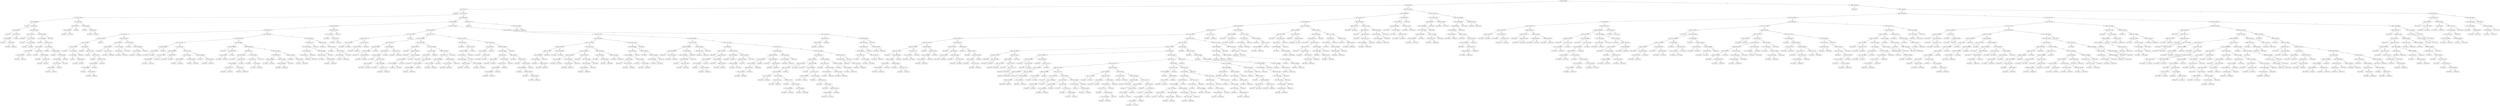 digraph 5 {
    node [shape=ellipse]
    node [shape=ellipse]
    "(0) 4 Cut=0.015049" -> "(1) 6 Cut=0.0625" [label="<"]
    node [shape=ellipse]
    "(0) 4 Cut=0.015049" -> "(1066) 6 Cut=0.0175" [label=">="]
    node [shape=ellipse]
    "(1) 6 Cut=0.0625" -> "(2) 6 Cut=0.0175" [label="<"]
    node [shape=ellipse]
    "(1) 6 Cut=0.0625" -> "(589) 1 Cut=2.28556" [label=">="]
    node [shape=box]
    "(2) 6 Cut=0.0175" -> "(3) Class=0 " [label="<"]
    node [shape=ellipse]
    "(2) 6 Cut=0.0175" -> "(4) 2 Cut=152.425" [label=">="]
    node [shape=ellipse]
    "(4) 2 Cut=152.425" -> "(5) 0 Cut=0.511283" [label="<"]
    node [shape=ellipse]
    "(4) 2 Cut=152.425" -> "(68) 4 Cut=0.014849" [label=">="]
    node [shape=ellipse]
    "(5) 0 Cut=0.511283" -> "(6) 4 Cut=0.005968" [label="<"]
    node [shape=ellipse]
    "(5) 0 Cut=0.511283" -> "(57) 2 Cut=130.05" [label=">="]
    node [shape=box]
    "(6) 4 Cut=0.005968" -> "(7) Class=0 " [label="<"]
    node [shape=ellipse]
    "(6) 4 Cut=0.005968" -> "(8) 0 Cut=2e-06" [label=">="]
    node [shape=ellipse]
    "(8) 0 Cut=2e-06" -> "(9) 6 Cut=0.0375" [label="<"]
    node [shape=ellipse]
    "(8) 0 Cut=2e-06" -> "(18) 4 Cut=0.007474" [label=">="]
    node [shape=box]
    "(9) 6 Cut=0.0375" -> "(10) Class=0 " [label="<"]
    node [shape=ellipse]
    "(9) 6 Cut=0.0375" -> "(11) 5 Cut=3.6675" [label=">="]
    node [shape=ellipse]
    "(11) 5 Cut=3.6675" -> "(12) 3 Cut=69.4412" [label="<"]
    node [shape=box]
    "(11) 5 Cut=3.6675" -> "(17) Class=0 " [label=">="]
    node [shape=box]
    "(12) 3 Cut=69.4412" -> "(13) Class=1 " [label="<"]
    node [shape=ellipse]
    "(12) 3 Cut=69.4412" -> "(14) 5 Cut=3.589" [label=">="]
    node [shape=box]
    "(14) 5 Cut=3.589" -> "(15) Class=0 " [label="<"]
    node [shape=box]
    "(14) 5 Cut=3.589" -> "(16) Class=1 " [label=">="]
    node [shape=ellipse]
    "(18) 4 Cut=0.007474" -> "(19) 1 Cut=2.27106" [label="<"]
    node [shape=ellipse]
    "(18) 4 Cut=0.007474" -> "(26) 0 Cut=0.020104" [label=">="]
    node [shape=box]
    "(19) 1 Cut=2.27106" -> "(20) Class=0 " [label="<"]
    node [shape=ellipse]
    "(19) 1 Cut=2.27106" -> "(21) 1 Cut=2.28556" [label=">="]
    node [shape=box]
    "(21) 1 Cut=2.28556" -> "(22) Class=1 " [label="<"]
    node [shape=ellipse]
    "(21) 1 Cut=2.28556" -> "(23) 4 Cut=0.006943" [label=">="]
    node [shape=box]
    "(23) 4 Cut=0.006943" -> "(24) Class=1 " [label="<"]
    node [shape=box]
    "(23) 4 Cut=0.006943" -> "(25) Class=0 " [label=">="]
    node [shape=ellipse]
    "(26) 0 Cut=0.020104" -> "(27) 4 Cut=0.008685" [label="<"]
    node [shape=box]
    "(26) 0 Cut=0.020104" -> "(56) Class=0 " [label=">="]
    node [shape=box]
    "(27) 4 Cut=0.008685" -> "(28) Class=0 " [label="<"]
    node [shape=ellipse]
    "(27) 4 Cut=0.008685" -> "(29) 3 Cut=74.3514" [label=">="]
    node [shape=ellipse]
    "(29) 3 Cut=74.3514" -> "(30) 0 Cut=9e-05" [label="<"]
    node [shape=ellipse]
    "(29) 3 Cut=74.3514" -> "(43) 2 Cut=130.05" [label=">="]
    node [shape=ellipse]
    "(30) 0 Cut=9e-05" -> "(31) 3 Cut=71.5545" [label="<"]
    node [shape=ellipse]
    "(30) 0 Cut=9e-05" -> "(36) 6 Cut=0.0375" [label=">="]
    node [shape=ellipse]
    "(31) 3 Cut=71.5545" -> "(32) 4 Cut=0.011736" [label="<"]
    node [shape=box]
    "(31) 3 Cut=71.5545" -> "(35) Class=0 " [label=">="]
    node [shape=box]
    "(32) 4 Cut=0.011736" -> "(33) Class=1 " [label="<"]
    node [shape=box]
    "(32) 4 Cut=0.011736" -> "(34) Class=0 " [label=">="]
    node [shape=box]
    "(36) 6 Cut=0.0375" -> "(37) Class=0 " [label="<"]
    node [shape=ellipse]
    "(36) 6 Cut=0.0375" -> "(38) 0 Cut=0.008935" [label=">="]
    node [shape=box]
    "(38) 0 Cut=0.008935" -> "(39) Class=0 " [label="<"]
    node [shape=ellipse]
    "(38) 0 Cut=0.008935" -> "(40) 2 Cut=110.95" [label=">="]
    node [shape=box]
    "(40) 2 Cut=110.95" -> "(41) Class=1 " [label="<"]
    node [shape=box]
    "(40) 2 Cut=110.95" -> "(42) Class=0 " [label=">="]
    node [shape=box]
    "(43) 2 Cut=130.05" -> "(44) Class=1 " [label="<"]
    node [shape=ellipse]
    "(43) 2 Cut=130.05" -> "(45) 0 Cut=0.000203" [label=">="]
    node [shape=box]
    "(45) 0 Cut=0.000203" -> "(46) Class=0 " [label="<"]
    node [shape=ellipse]
    "(45) 0 Cut=0.000203" -> "(47) 3 Cut=79.2039" [label=">="]
    node [shape=ellipse]
    "(47) 3 Cut=79.2039" -> "(48) 5 Cut=3.51056" [label="<"]
    node [shape=box]
    "(47) 3 Cut=79.2039" -> "(55) Class=1 " [label=">="]
    node [shape=ellipse]
    "(48) 5 Cut=3.51056" -> "(49) 1 Cut=2.02474" [label="<"]
    node [shape=box]
    "(48) 5 Cut=3.51056" -> "(54) Class=0 " [label=">="]
    node [shape=ellipse]
    "(49) 1 Cut=2.02474" -> "(50) 6 Cut=0.0375" [label="<"]
    node [shape=box]
    "(49) 1 Cut=2.02474" -> "(53) Class=1 " [label=">="]
    node [shape=box]
    "(50) 6 Cut=0.0375" -> "(51) Class=0 " [label="<"]
    node [shape=box]
    "(50) 6 Cut=0.0375" -> "(52) Class=1 " [label=">="]
    node [shape=ellipse]
    "(57) 2 Cut=130.05" -> "(58) 2 Cut=110.95" [label="<"]
    node [shape=ellipse]
    "(57) 2 Cut=130.05" -> "(63) 3 Cut=86.8758" [label=">="]
    node [shape=ellipse]
    "(58) 2 Cut=110.95" -> "(59) 4 Cut=0.010945" [label="<"]
    node [shape=box]
    "(58) 2 Cut=110.95" -> "(62) Class=0 " [label=">="]
    node [shape=box]
    "(59) 4 Cut=0.010945" -> "(60) Class=1 " [label="<"]
    node [shape=box]
    "(59) 4 Cut=0.010945" -> "(61) Class=0 " [label=">="]
    node [shape=box]
    "(63) 3 Cut=86.8758" -> "(64) Class=1 " [label="<"]
    node [shape=ellipse]
    "(63) 3 Cut=86.8758" -> "(65) 6 Cut=0.0375" [label=">="]
    node [shape=box]
    "(65) 6 Cut=0.0375" -> "(66) Class=0 " [label="<"]
    node [shape=box]
    "(65) 6 Cut=0.0375" -> "(67) Class=1 " [label=">="]
    node [shape=ellipse]
    "(68) 4 Cut=0.014849" -> "(69) 3 Cut=139.019" [label="<"]
    node [shape=ellipse]
    "(68) 4 Cut=0.014849" -> "(584) 1 Cut=1.77771" [label=">="]
    node [shape=ellipse]
    "(69) 3 Cut=139.019" -> "(70) 5 Cut=3.781349" [label="<"]
    node [shape=ellipse]
    "(69) 3 Cut=139.019" -> "(225) 3 Cut=182.496" [label=">="]
    node [shape=ellipse]
    "(70) 5 Cut=3.781349" -> "(71) 2 Cut=178.675" [label="<"]
    node [shape=ellipse]
    "(70) 5 Cut=3.781349" -> "(218) 0 Cut=0.511283" [label=">="]
    node [shape=ellipse]
    "(71) 2 Cut=178.675" -> "(72) 3 Cut=94.7622" [label="<"]
    node [shape=ellipse]
    "(71) 2 Cut=178.675" -> "(119) 0 Cut=0.020104" [label=">="]
    node [shape=ellipse]
    "(72) 3 Cut=94.7622" -> "(73) 0 Cut=0.511283" [label="<"]
    node [shape=ellipse]
    "(72) 3 Cut=94.7622" -> "(100) 1 Cut=2.27106" [label=">="]
    node [shape=ellipse]
    "(73) 0 Cut=0.511283" -> "(74) 6 Cut=0.0375" [label="<"]
    node [shape=box]
    "(73) 0 Cut=0.511283" -> "(99) Class=1 " [label=">="]
    node [shape=ellipse]
    "(74) 6 Cut=0.0375" -> "(75) 1 Cut=2.27106" [label="<"]
    node [shape=ellipse]
    "(74) 6 Cut=0.0375" -> "(84) 0 Cut=9e-05" [label=">="]
    node [shape=box]
    "(75) 1 Cut=2.27106" -> "(76) Class=0 " [label="<"]
    node [shape=ellipse]
    "(75) 1 Cut=2.27106" -> "(77) 5 Cut=3.57615" [label=">="]
    node [shape=ellipse]
    "(77) 5 Cut=3.57615" -> "(78) 1 Cut=2.28556" [label="<"]
    node [shape=box]
    "(77) 5 Cut=3.57615" -> "(83) Class=0 " [label=">="]
    node [shape=box]
    "(78) 1 Cut=2.28556" -> "(79) Class=1 " [label="<"]
    node [shape=ellipse]
    "(78) 1 Cut=2.28556" -> "(80) 3 Cut=89.5101" [label=">="]
    node [shape=box]
    "(80) 3 Cut=89.5101" -> "(81) Class=0 " [label="<"]
    node [shape=box]
    "(80) 3 Cut=89.5101" -> "(82) Class=1 " [label=">="]
    node [shape=box]
    "(84) 0 Cut=9e-05" -> "(85) Class=1 " [label="<"]
    node [shape=ellipse]
    "(84) 0 Cut=9e-05" -> "(86) 1 Cut=1.77085" [label=">="]
    node [shape=box]
    "(86) 1 Cut=1.77085" -> "(87) Class=1 " [label="<"]
    node [shape=ellipse]
    "(86) 1 Cut=1.77085" -> "(88) 1 Cut=2.01717" [label=">="]
    node [shape=box]
    "(88) 1 Cut=2.01717" -> "(89) Class=0 " [label="<"]
    node [shape=ellipse]
    "(88) 1 Cut=2.01717" -> "(90) 1 Cut=2.27106" [label=">="]
    node [shape=ellipse]
    "(90) 1 Cut=2.27106" -> "(91) 3 Cut=92.5319" [label="<"]
    node [shape=box]
    "(90) 1 Cut=2.27106" -> "(98) Class=0 " [label=">="]
    node [shape=ellipse]
    "(91) 3 Cut=92.5319" -> "(92) 4 Cut=0.009297" [label="<"]
    node [shape=box]
    "(91) 3 Cut=92.5319" -> "(97) Class=1 " [label=">="]
    node [shape=box]
    "(92) 4 Cut=0.009297" -> "(93) Class=0 " [label="<"]
    node [shape=ellipse]
    "(92) 4 Cut=0.009297" -> "(94) 3 Cut=89.5101" [label=">="]
    node [shape=box]
    "(94) 3 Cut=89.5101" -> "(95) Class=0 " [label="<"]
    node [shape=box]
    "(94) 3 Cut=89.5101" -> "(96) Class=1 " [label=">="]
    node [shape=ellipse]
    "(100) 1 Cut=2.27106" -> "(101) 3 Cut=97.692" [label="<"]
    node [shape=ellipse]
    "(100) 1 Cut=2.27106" -> "(112) 5 Cut=3.68612" [label=">="]
    node [shape=ellipse]
    "(101) 3 Cut=97.692" -> "(102) 6 Cut=0.0375" [label="<"]
    node [shape=ellipse]
    "(101) 3 Cut=97.692" -> "(107) 1 Cut=1.382029" [label=">="]
    node [shape=box]
    "(102) 6 Cut=0.0375" -> "(103) Class=0 " [label="<"]
    node [shape=ellipse]
    "(102) 6 Cut=0.0375" -> "(104) 1 Cut=2.01724" [label=">="]
    node [shape=box]
    "(104) 1 Cut=2.01724" -> "(105) Class=1 " [label="<"]
    node [shape=box]
    "(104) 1 Cut=2.01724" -> "(106) Class=0 " [label=">="]
    node [shape=ellipse]
    "(107) 1 Cut=1.382029" -> "(108) 6 Cut=0.0375" [label="<"]
    node [shape=box]
    "(107) 1 Cut=1.382029" -> "(111) Class=0 " [label=">="]
    node [shape=box]
    "(108) 6 Cut=0.0375" -> "(109) Class=0 " [label="<"]
    node [shape=box]
    "(108) 6 Cut=0.0375" -> "(110) Class=1 " [label=">="]
    node [shape=box]
    "(112) 5 Cut=3.68612" -> "(113) Class=0 " [label="<"]
    node [shape=ellipse]
    "(112) 5 Cut=3.68612" -> "(114) 4 Cut=0.004394" [label=">="]
    node [shape=ellipse]
    "(114) 4 Cut=0.004394" -> "(115) 1 Cut=2.28556" [label="<"]
    node [shape=box]
    "(114) 4 Cut=0.004394" -> "(118) Class=1 " [label=">="]
    node [shape=box]
    "(115) 1 Cut=2.28556" -> "(116) Class=1 " [label="<"]
    node [shape=box]
    "(115) 1 Cut=2.28556" -> "(117) Class=0 " [label=">="]
    node [shape=ellipse]
    "(119) 0 Cut=0.020104" -> "(120) 4 Cut=0.007278" [label="<"]
    node [shape=ellipse]
    "(119) 0 Cut=0.020104" -> "(193) 2 Cut=245.45" [label=">="]
    node [shape=ellipse]
    "(120) 4 Cut=0.007278" -> "(121) 5 Cut=3.58503" [label="<"]
    node [shape=ellipse]
    "(120) 4 Cut=0.007278" -> "(150) 4 Cut=0.0084" [label=">="]
    node [shape=ellipse]
    "(121) 5 Cut=3.58503" -> "(122) 0 Cut=0.000115" [label="<"]
    node [shape=ellipse]
    "(121) 5 Cut=3.58503" -> "(127) 1 Cut=2.0316" [label=">="]
    node [shape=ellipse]
    "(122) 0 Cut=0.000115" -> "(123) 6 Cut=0.0375" [label="<"]
    node [shape=box]
    "(122) 0 Cut=0.000115" -> "(126) Class=0 " [label=">="]
    node [shape=box]
    "(123) 6 Cut=0.0375" -> "(124) Class=0 " [label="<"]
    node [shape=box]
    "(123) 6 Cut=0.0375" -> "(125) Class=1 " [label=">="]
    node [shape=ellipse]
    "(127) 1 Cut=2.0316" -> "(128) 4 Cut=0.005905" [label="<"]
    node [shape=ellipse]
    "(127) 1 Cut=2.0316" -> "(137) 5 Cut=3.7239" [label=">="]
    node [shape=ellipse]
    "(128) 4 Cut=0.005905" -> "(129) 1 Cut=1.77085" [label="<"]
    node [shape=ellipse]
    "(128) 4 Cut=0.005905" -> "(134) 6 Cut=0.0375" [label=">="]
    node [shape=ellipse]
    "(129) 1 Cut=1.77085" -> "(130) 4 Cut=0.00547" [label="<"]
    node [shape=box]
    "(129) 1 Cut=1.77085" -> "(133) Class=0 " [label=">="]
    node [shape=box]
    "(130) 4 Cut=0.00547" -> "(131) Class=0 " [label="<"]
    node [shape=box]
    "(130) 4 Cut=0.00547" -> "(132) Class=1 " [label=">="]
    node [shape=box]
    "(134) 6 Cut=0.0375" -> "(135) Class=0 " [label="<"]
    node [shape=box]
    "(134) 6 Cut=0.0375" -> "(136) Class=1 " [label=">="]
    node [shape=ellipse]
    "(137) 5 Cut=3.7239" -> "(138) 1 Cut=2.28556" [label="<"]
    node [shape=ellipse]
    "(137) 5 Cut=3.7239" -> "(145) 4 Cut=0.004046" [label=">="]
    node [shape=ellipse]
    "(138) 1 Cut=2.28556" -> "(139) 5 Cut=3.70903" [label="<"]
    node [shape=ellipse]
    "(138) 1 Cut=2.28556" -> "(142) 4 Cut=0.005905" [label=">="]
    node [shape=box]
    "(139) 5 Cut=3.70903" -> "(140) Class=1 " [label="<"]
    node [shape=box]
    "(139) 5 Cut=3.70903" -> "(141) Class=0 " [label=">="]
    node [shape=box]
    "(142) 4 Cut=0.005905" -> "(143) Class=1 " [label="<"]
    node [shape=box]
    "(142) 4 Cut=0.005905" -> "(144) Class=0 " [label=">="]
    node [shape=box]
    "(145) 4 Cut=0.004046" -> "(146) Class=1 " [label="<"]
    node [shape=ellipse]
    "(145) 4 Cut=0.004046" -> "(147) 0 Cut=0.000115" [label=">="]
    node [shape=box]
    "(147) 0 Cut=0.000115" -> "(148) Class=0 " [label="<"]
    node [shape=box]
    "(147) 0 Cut=0.000115" -> "(149) Class=1 " [label=">="]
    node [shape=ellipse]
    "(150) 4 Cut=0.0084" -> "(151) 0 Cut=0.008935" [label="<"]
    node [shape=ellipse]
    "(150) 4 Cut=0.0084" -> "(158) 0 Cut=0.000203" [label=">="]
    node [shape=box]
    "(151) 0 Cut=0.008935" -> "(152) Class=1 " [label="<"]
    node [shape=ellipse]
    "(151) 0 Cut=0.008935" -> "(153) 2 Cut=228.875" [label=">="]
    node [shape=ellipse]
    "(153) 2 Cut=228.875" -> "(154) 6 Cut=0.0375" [label="<"]
    node [shape=box]
    "(153) 2 Cut=228.875" -> "(157) Class=1 " [label=">="]
    node [shape=box]
    "(154) 6 Cut=0.0375" -> "(155) Class=0 " [label="<"]
    node [shape=box]
    "(154) 6 Cut=0.0375" -> "(156) Class=1 " [label=">="]
    node [shape=ellipse]
    "(158) 0 Cut=0.000203" -> "(159) 3 Cut=118.2" [label="<"]
    node [shape=ellipse]
    "(158) 0 Cut=0.000203" -> "(178) 4 Cut=0.01297" [label=">="]
    node [shape=ellipse]
    "(159) 3 Cut=118.2" -> "(160) 4 Cut=0.011299" [label="<"]
    node [shape=ellipse]
    "(159) 3 Cut=118.2" -> "(171) 3 Cut=137.039" [label=">="]
    node [shape=box]
    "(160) 4 Cut=0.011299" -> "(161) Class=0 " [label="<"]
    node [shape=ellipse]
    "(160) 4 Cut=0.011299" -> "(162) 4 Cut=0.01297" [label=">="]
    node [shape=ellipse]
    "(162) 4 Cut=0.01297" -> "(163) 5 Cut=3.39632" [label="<"]
    node [shape=box]
    "(162) 4 Cut=0.01297" -> "(170) Class=0 " [label=">="]
    node [shape=ellipse]
    "(163) 5 Cut=3.39632" -> "(164) 1 Cut=1.77771" [label="<"]
    node [shape=ellipse]
    "(163) 5 Cut=3.39632" -> "(167) 0 Cut=2e-06" [label=">="]
    node [shape=box]
    "(164) 1 Cut=1.77771" -> "(165) Class=1 " [label="<"]
    node [shape=box]
    "(164) 1 Cut=1.77771" -> "(166) Class=0 " [label=">="]
    node [shape=box]
    "(167) 0 Cut=2e-06" -> "(168) Class=1 " [label="<"]
    node [shape=box]
    "(167) 0 Cut=2e-06" -> "(169) Class=0 " [label=">="]
    node [shape=ellipse]
    "(171) 3 Cut=137.039" -> "(172) 6 Cut=0.0375" [label="<"]
    node [shape=box]
    "(171) 3 Cut=137.039" -> "(177) Class=0 " [label=">="]
    node [shape=box]
    "(172) 6 Cut=0.0375" -> "(173) Class=0 " [label="<"]
    node [shape=ellipse]
    "(172) 6 Cut=0.0375" -> "(174) 0 Cut=2e-06" [label=">="]
    node [shape=box]
    "(174) 0 Cut=2e-06" -> "(175) Class=0 " [label="<"]
    node [shape=box]
    "(174) 0 Cut=2e-06" -> "(176) Class=1 " [label=">="]
    node [shape=ellipse]
    "(178) 4 Cut=0.01297" -> "(179) 3 Cut=102.475" [label="<"]
    node [shape=ellipse]
    "(178) 4 Cut=0.01297" -> "(188) 5 Cut=3.32143" [label=">="]
    node [shape=ellipse]
    "(179) 3 Cut=102.475" -> "(180) 0 Cut=0.008935" [label="<"]
    node [shape=ellipse]
    "(179) 3 Cut=102.475" -> "(183) 1 Cut=2.02474" [label=">="]
    node [shape=box]
    "(180) 0 Cut=0.008935" -> "(181) Class=0 " [label="<"]
    node [shape=box]
    "(180) 0 Cut=0.008935" -> "(182) Class=1 " [label=">="]
    node [shape=ellipse]
    "(183) 1 Cut=2.02474" -> "(184) 4 Cut=0.009072" [label="<"]
    node [shape=box]
    "(183) 1 Cut=2.02474" -> "(187) Class=1 " [label=">="]
    node [shape=box]
    "(184) 4 Cut=0.009072" -> "(185) Class=1 " [label="<"]
    node [shape=box]
    "(184) 4 Cut=0.009072" -> "(186) Class=0 " [label=">="]
    node [shape=box]
    "(188) 5 Cut=3.32143" -> "(189) Class=0 " [label="<"]
    node [shape=ellipse]
    "(188) 5 Cut=3.32143" -> "(190) 6 Cut=0.0375" [label=">="]
    node [shape=box]
    "(190) 6 Cut=0.0375" -> "(191) Class=1 " [label="<"]
    node [shape=box]
    "(190) 6 Cut=0.0375" -> "(192) Class=0 " [label=">="]
    node [shape=ellipse]
    "(193) 2 Cut=245.45" -> "(194) 5 Cut=3.7239" [label="<"]
    node [shape=ellipse]
    "(193) 2 Cut=245.45" -> "(209) 6 Cut=0.0375" [label=">="]
    node [shape=ellipse]
    "(194) 5 Cut=3.7239" -> "(195) 0 Cut=0.511283" [label="<"]
    node [shape=box]
    "(194) 5 Cut=3.7239" -> "(208) Class=0 " [label=">="]
    node [shape=ellipse]
    "(195) 0 Cut=0.511283" -> "(196) 5 Cut=3.55029" [label="<"]
    node [shape=ellipse]
    "(195) 0 Cut=0.511283" -> "(201) 5 Cut=3.6404" [label=">="]
    node [shape=ellipse]
    "(196) 5 Cut=3.55029" -> "(197) 6 Cut=0.0375" [label="<"]
    node [shape=box]
    "(196) 5 Cut=3.55029" -> "(200) Class=0 " [label=">="]
    node [shape=box]
    "(197) 6 Cut=0.0375" -> "(198) Class=0 " [label="<"]
    node [shape=box]
    "(197) 6 Cut=0.0375" -> "(199) Class=1 " [label=">="]
    node [shape=ellipse]
    "(201) 5 Cut=3.6404" -> "(202) 3 Cut=118.344" [label="<"]
    node [shape=box]
    "(201) 5 Cut=3.6404" -> "(207) Class=1 " [label=">="]
    node [shape=box]
    "(202) 3 Cut=118.344" -> "(203) Class=0 " [label="<"]
    node [shape=ellipse]
    "(202) 3 Cut=118.344" -> "(204) 3 Cut=120.382" [label=">="]
    node [shape=box]
    "(204) 3 Cut=120.382" -> "(205) Class=1 " [label="<"]
    node [shape=box]
    "(204) 3 Cut=120.382" -> "(206) Class=0 " [label=">="]
    node [shape=box]
    "(209) 6 Cut=0.0375" -> "(210) Class=0 " [label="<"]
    node [shape=ellipse]
    "(209) 6 Cut=0.0375" -> "(211) 3 Cut=137.039" [label=">="]
    node [shape=box]
    "(211) 3 Cut=137.039" -> "(212) Class=1 " [label="<"]
    node [shape=ellipse]
    "(211) 3 Cut=137.039" -> "(213) 5 Cut=3.45057" [label=">="]
    node [shape=ellipse]
    "(213) 5 Cut=3.45057" -> "(214) 1 Cut=1.62835" [label="<"]
    node [shape=box]
    "(213) 5 Cut=3.45057" -> "(217) Class=0 " [label=">="]
    node [shape=box]
    "(214) 1 Cut=1.62835" -> "(215) Class=1 " [label="<"]
    node [shape=box]
    "(214) 1 Cut=1.62835" -> "(216) Class=0 " [label=">="]
    node [shape=ellipse]
    "(218) 0 Cut=0.511283" -> "(219) 1 Cut=2.01038" [label="<"]
    node [shape=box]
    "(218) 0 Cut=0.511283" -> "(224) Class=1 " [label=">="]
    node [shape=box]
    "(219) 1 Cut=2.01038" -> "(220) Class=0 " [label="<"]
    node [shape=ellipse]
    "(219) 1 Cut=2.01038" -> "(221) 6 Cut=0.0375" [label=">="]
    node [shape=box]
    "(221) 6 Cut=0.0375" -> "(222) Class=0 " [label="<"]
    node [shape=box]
    "(221) 6 Cut=0.0375" -> "(223) Class=1 " [label=">="]
    node [shape=ellipse]
    "(225) 3 Cut=182.496" -> "(226) 2 Cut=245.45" [label="<"]
    node [shape=ellipse]
    "(225) 3 Cut=182.496" -> "(355) 3 Cut=285.201" [label=">="]
    node [shape=ellipse]
    "(226) 2 Cut=245.45" -> "(227) 0 Cut=0.511283" [label="<"]
    node [shape=ellipse]
    "(226) 2 Cut=245.45" -> "(238) 1 Cut=2.01724" [label=">="]
    node [shape=ellipse]
    "(227) 0 Cut=0.511283" -> "(228) 6 Cut=0.0375" [label="<"]
    node [shape=box]
    "(227) 0 Cut=0.511283" -> "(237) Class=1 " [label=">="]
    node [shape=ellipse]
    "(228) 6 Cut=0.0375" -> "(229) 5 Cut=3.80625" [label="<"]
    node [shape=ellipse]
    "(228) 6 Cut=0.0375" -> "(232) 3 Cut=146.007" [label=">="]
    node [shape=box]
    "(229) 5 Cut=3.80625" -> "(230) Class=1 " [label="<"]
    node [shape=box]
    "(229) 5 Cut=3.80625" -> "(231) Class=0 " [label=">="]
    node [shape=ellipse]
    "(232) 3 Cut=146.007" -> "(233) 1 Cut=2.27106" [label="<"]
    node [shape=box]
    "(232) 3 Cut=146.007" -> "(236) Class=1 " [label=">="]
    node [shape=box]
    "(233) 1 Cut=2.27106" -> "(234) Class=0 " [label="<"]
    node [shape=box]
    "(233) 1 Cut=2.27106" -> "(235) Class=1 " [label=">="]
    node [shape=ellipse]
    "(238) 1 Cut=2.01724" -> "(239) 3 Cut=159.384" [label="<"]
    node [shape=ellipse]
    "(238) 1 Cut=2.01724" -> "(302) 1 Cut=2.27106" [label=">="]
    node [shape=ellipse]
    "(239) 3 Cut=159.384" -> "(240) 6 Cut=0.0375" [label="<"]
    node [shape=ellipse]
    "(239) 3 Cut=159.384" -> "(265) 1 Cut=1.382029" [label=">="]
    node [shape=ellipse]
    "(240) 6 Cut=0.0375" -> "(241) 5 Cut=3.80047" [label="<"]
    node [shape=ellipse]
    "(240) 6 Cut=0.0375" -> "(248) 0 Cut=0.50882" [label=">="]
    node [shape=ellipse]
    "(241) 5 Cut=3.80047" -> "(242) 5 Cut=3.65882" [label="<"]
    node [shape=box]
    "(241) 5 Cut=3.80047" -> "(247) Class=1 " [label=">="]
    node [shape=box]
    "(242) 5 Cut=3.65882" -> "(243) Class=0 " [label="<"]
    node [shape=ellipse]
    "(242) 5 Cut=3.65882" -> "(244) 4 Cut=0.003739" [label=">="]
    node [shape=box]
    "(244) 4 Cut=0.003739" -> "(245) Class=0 " [label="<"]
    node [shape=box]
    "(244) 4 Cut=0.003739" -> "(246) Class=1 " [label=">="]
    node [shape=ellipse]
    "(248) 0 Cut=0.50882" -> "(249) 3 Cut=145.167" [label="<"]
    node [shape=ellipse]
    "(248) 0 Cut=0.50882" -> "(262) 3 Cut=159.118" [label=">="]
    node [shape=ellipse]
    "(249) 3 Cut=145.167" -> "(250) 4 Cut=0.004345" [label="<"]
    node [shape=box]
    "(249) 3 Cut=145.167" -> "(261) Class=0 " [label=">="]
    node [shape=box]
    "(250) 4 Cut=0.004345" -> "(251) Class=1 " [label="<"]
    node [shape=ellipse]
    "(250) 4 Cut=0.004345" -> "(252) 1 Cut=1.77085" [label=">="]
    node [shape=ellipse]
    "(252) 1 Cut=1.77085" -> "(253) 3 Cut=140.045" [label="<"]
    node [shape=ellipse]
    "(252) 1 Cut=1.77085" -> "(256) 4 Cut=0.005838" [label=">="]
    node [shape=box]
    "(253) 3 Cut=140.045" -> "(254) Class=1 " [label="<"]
    node [shape=box]
    "(253) 3 Cut=140.045" -> "(255) Class=0 " [label=">="]
    node [shape=box]
    "(256) 4 Cut=0.005838" -> "(257) Class=1 " [label="<"]
    node [shape=ellipse]
    "(256) 4 Cut=0.005838" -> "(258) 1 Cut=1.77771" [label=">="]
    node [shape=box]
    "(258) 1 Cut=1.77771" -> "(259) Class=1 " [label="<"]
    node [shape=box]
    "(258) 1 Cut=1.77771" -> "(260) Class=0 " [label=">="]
    node [shape=box]
    "(262) 3 Cut=159.118" -> "(263) Class=1 " [label="<"]
    node [shape=box]
    "(262) 3 Cut=159.118" -> "(264) Class=0 " [label=">="]
    node [shape=ellipse]
    "(265) 1 Cut=1.382029" -> "(266) 6 Cut=0.0375" [label="<"]
    node [shape=ellipse]
    "(265) 1 Cut=1.382029" -> "(277) 4 Cut=0.004995" [label=">="]
    node [shape=box]
    "(266) 6 Cut=0.0375" -> "(267) Class=0 " [label="<"]
    node [shape=ellipse]
    "(266) 6 Cut=0.0375" -> "(268) 4 Cut=0.003199" [label=">="]
    node [shape=box]
    "(268) 4 Cut=0.003199" -> "(269) Class=1 " [label="<"]
    node [shape=ellipse]
    "(268) 4 Cut=0.003199" -> "(270) 4 Cut=0.008808" [label=">="]
    node [shape=ellipse]
    "(270) 4 Cut=0.008808" -> "(271) 4 Cut=0.007675" [label="<"]
    node [shape=box]
    "(270) 4 Cut=0.008808" -> "(276) Class=1 " [label=">="]
    node [shape=ellipse]
    "(271) 4 Cut=0.007675" -> "(272) 4 Cut=0.005092" [label="<"]
    node [shape=box]
    "(271) 4 Cut=0.007675" -> "(275) Class=0 " [label=">="]
    node [shape=box]
    "(272) 4 Cut=0.005092" -> "(273) Class=0 " [label="<"]
    node [shape=box]
    "(272) 4 Cut=0.005092" -> "(274) Class=1 " [label=">="]
    node [shape=ellipse]
    "(277) 4 Cut=0.004995" -> "(278) 5 Cut=3.8338" [label="<"]
    node [shape=ellipse]
    "(277) 4 Cut=0.004995" -> "(289) 5 Cut=3.57801" [label=">="]
    node [shape=ellipse]
    "(278) 5 Cut=3.8338" -> "(279) 6 Cut=0.0375" [label="<"]
    node [shape=box]
    "(278) 5 Cut=3.8338" -> "(288) Class=1 " [label=">="]
    node [shape=box]
    "(279) 6 Cut=0.0375" -> "(280) Class=0 " [label="<"]
    node [shape=ellipse]
    "(279) 6 Cut=0.0375" -> "(281) 4 Cut=0.003199" [label=">="]
    node [shape=box]
    "(281) 4 Cut=0.003199" -> "(282) Class=0 " [label="<"]
    node [shape=ellipse]
    "(281) 4 Cut=0.003199" -> "(283) 4 Cut=0.003717" [label=">="]
    node [shape=ellipse]
    "(283) 4 Cut=0.003717" -> "(284) 0 Cut=0.008909" [label="<"]
    node [shape=box]
    "(283) 4 Cut=0.003717" -> "(287) Class=1 " [label=">="]
    node [shape=box]
    "(284) 0 Cut=0.008909" -> "(285) Class=1 " [label="<"]
    node [shape=box]
    "(284) 0 Cut=0.008909" -> "(286) Class=0 " [label=">="]
    node [shape=ellipse]
    "(289) 5 Cut=3.57801" -> "(290) 1 Cut=1.77771" [label="<"]
    node [shape=box]
    "(289) 5 Cut=3.57801" -> "(301) Class=1 " [label=">="]
    node [shape=ellipse]
    "(290) 1 Cut=1.77771" -> "(291) 4 Cut=0.008808" [label="<"]
    node [shape=ellipse]
    "(290) 1 Cut=1.77771" -> "(296) 4 Cut=0.007675" [label=">="]
    node [shape=ellipse]
    "(291) 4 Cut=0.008808" -> "(292) 1 Cut=1.77085" [label="<"]
    node [shape=box]
    "(291) 4 Cut=0.008808" -> "(295) Class=1 " [label=">="]
    node [shape=box]
    "(292) 1 Cut=1.77085" -> "(293) Class=0 " [label="<"]
    node [shape=box]
    "(292) 1 Cut=1.77085" -> "(294) Class=1 " [label=">="]
    node [shape=ellipse]
    "(296) 4 Cut=0.007675" -> "(297) 5 Cut=3.522739" [label="<"]
    node [shape=box]
    "(296) 4 Cut=0.007675" -> "(300) Class=0 " [label=">="]
    node [shape=box]
    "(297) 5 Cut=3.522739" -> "(298) Class=1 " [label="<"]
    node [shape=box]
    "(297) 5 Cut=3.522739" -> "(299) Class=0 " [label=">="]
    node [shape=ellipse]
    "(302) 1 Cut=2.27106" -> "(303) 6 Cut=0.0375" [label="<"]
    node [shape=ellipse]
    "(302) 1 Cut=2.27106" -> "(318) 3 Cut=147.954" [label=">="]
    node [shape=box]
    "(303) 6 Cut=0.0375" -> "(304) Class=0 " [label="<"]
    node [shape=ellipse]
    "(303) 6 Cut=0.0375" -> "(305) 3 Cut=170.569" [label=">="]
    node [shape=ellipse]
    "(305) 3 Cut=170.569" -> "(306) 3 Cut=161.848" [label="<"]
    node [shape=box]
    "(305) 3 Cut=170.569" -> "(317) Class=1 " [label=">="]
    node [shape=ellipse]
    "(306) 3 Cut=161.848" -> "(307) 3 Cut=160.277" [label="<"]
    node [shape=box]
    "(306) 3 Cut=161.848" -> "(316) Class=0 " [label=">="]
    node [shape=ellipse]
    "(307) 3 Cut=160.277" -> "(308) 4 Cut=0.003285" [label="<"]
    node [shape=box]
    "(307) 3 Cut=160.277" -> "(315) Class=1 " [label=">="]
    node [shape=ellipse]
    "(308) 4 Cut=0.003285" -> "(309) 3 Cut=156.336" [label="<"]
    node [shape=ellipse]
    "(308) 4 Cut=0.003285" -> "(312) 4 Cut=0.008808" [label=">="]
    node [shape=box]
    "(309) 3 Cut=156.336" -> "(310) Class=1 " [label="<"]
    node [shape=box]
    "(309) 3 Cut=156.336" -> "(311) Class=0 " [label=">="]
    node [shape=box]
    "(312) 4 Cut=0.008808" -> "(313) Class=0 " [label="<"]
    node [shape=box]
    "(312) 4 Cut=0.008808" -> "(314) Class=1 " [label=">="]
    node [shape=ellipse]
    "(318) 3 Cut=147.954" -> "(319) 6 Cut=0.0375" [label="<"]
    node [shape=ellipse]
    "(318) 3 Cut=147.954" -> "(326) 5 Cut=3.80047" [label=">="]
    node [shape=ellipse]
    "(319) 6 Cut=0.0375" -> "(320) 1 Cut=2.28556" [label="<"]
    node [shape=box]
    "(319) 6 Cut=0.0375" -> "(325) Class=1 " [label=">="]
    node [shape=box]
    "(320) 1 Cut=2.28556" -> "(321) Class=1 " [label="<"]
    node [shape=ellipse]
    "(320) 1 Cut=2.28556" -> "(322) 5 Cut=3.676" [label=">="]
    node [shape=box]
    "(322) 5 Cut=3.676" -> "(323) Class=0 " [label="<"]
    node [shape=box]
    "(322) 5 Cut=3.676" -> "(324) Class=1 " [label=">="]
    node [shape=ellipse]
    "(326) 5 Cut=3.80047" -> "(327) 0 Cut=0.000115" [label="<"]
    node [shape=box]
    "(326) 5 Cut=3.80047" -> "(354) Class=1 " [label=">="]
    node [shape=ellipse]
    "(327) 0 Cut=0.000115" -> "(328) 6 Cut=0.0375" [label="<"]
    node [shape=ellipse]
    "(327) 0 Cut=0.000115" -> "(341) 2 Cut=287.7" [label=">="]
    node [shape=ellipse]
    "(328) 6 Cut=0.0375" -> "(329) 3 Cut=163.82" [label="<"]
    node [shape=ellipse]
    "(328) 6 Cut=0.0375" -> "(332) 3 Cut=160.277" [label=">="]
    node [shape=box]
    "(329) 3 Cut=163.82" -> "(330) Class=0 " [label="<"]
    node [shape=box]
    "(329) 3 Cut=163.82" -> "(331) Class=1 " [label=">="]
    node [shape=ellipse]
    "(332) 3 Cut=160.277" -> "(333) 5 Cut=3.7797" [label="<"]
    node [shape=box]
    "(332) 3 Cut=160.277" -> "(340) Class=1 " [label=">="]
    node [shape=ellipse]
    "(333) 5 Cut=3.7797" -> "(334) 5 Cut=3.38962" [label="<"]
    node [shape=box]
    "(333) 5 Cut=3.7797" -> "(339) Class=1 " [label=">="]
    node [shape=ellipse]
    "(334) 5 Cut=3.38962" -> "(335) 3 Cut=159.384" [label="<"]
    node [shape=box]
    "(334) 5 Cut=3.38962" -> "(338) Class=0 " [label=">="]
    node [shape=box]
    "(335) 3 Cut=159.384" -> "(336) Class=0 " [label="<"]
    node [shape=box]
    "(335) 3 Cut=159.384" -> "(337) Class=1 " [label=">="]
    node [shape=box]
    "(341) 2 Cut=287.7" -> "(342) Class=0 " [label="<"]
    node [shape=ellipse]
    "(341) 2 Cut=287.7" -> "(343) 6 Cut=0.0375" [label=">="]
    node [shape=box]
    "(343) 6 Cut=0.0375" -> "(344) Class=1 " [label="<"]
    node [shape=ellipse]
    "(343) 6 Cut=0.0375" -> "(345) 3 Cut=163.82" [label=">="]
    node [shape=ellipse]
    "(345) 3 Cut=163.82" -> "(346) 4 Cut=0.004995" [label="<"]
    node [shape=box]
    "(345) 3 Cut=163.82" -> "(353) Class=1 " [label=">="]
    node [shape=box]
    "(346) 4 Cut=0.004995" -> "(347) Class=0 " [label="<"]
    node [shape=ellipse]
    "(346) 4 Cut=0.004995" -> "(348) 3 Cut=159.785" [label=">="]
    node [shape=box]
    "(348) 3 Cut=159.785" -> "(349) Class=1 " [label="<"]
    node [shape=ellipse]
    "(348) 3 Cut=159.785" -> "(350) 5 Cut=3.51526" [label=">="]
    node [shape=box]
    "(350) 5 Cut=3.51526" -> "(351) Class=0 " [label="<"]
    node [shape=box]
    "(350) 5 Cut=3.51526" -> "(352) Class=1 " [label=">="]
    node [shape=ellipse]
    "(355) 3 Cut=285.201" -> "(356) 6 Cut=0.0375" [label="<"]
    node [shape=ellipse]
    "(355) 3 Cut=285.201" -> "(561) 3 Cut=293.658" [label=">="]
    node [shape=ellipse]
    "(356) 6 Cut=0.0375" -> "(357) 5 Cut=3.84874" [label="<"]
    node [shape=ellipse]
    "(356) 6 Cut=0.0375" -> "(424) 3 Cut=186.936" [label=">="]
    node [shape=ellipse]
    "(357) 5 Cut=3.84874" -> "(358) 1 Cut=2.27106" [label="<"]
    node [shape=ellipse]
    "(357) 5 Cut=3.84874" -> "(401) 0 Cut=0.511283" [label=">="]
    node [shape=ellipse]
    "(358) 1 Cut=2.27106" -> "(359) 5 Cut=3.83321" [label="<"]
    node [shape=ellipse]
    "(358) 1 Cut=2.27106" -> "(372) 3 Cut=253.126" [label=">="]
    node [shape=ellipse]
    "(359) 5 Cut=3.83321" -> "(360) 5 Cut=3.75359" [label="<"]
    node [shape=ellipse]
    "(359) 5 Cut=3.83321" -> "(369) 1 Cut=1.382029" [label=">="]
    node [shape=ellipse]
    "(360) 5 Cut=3.75359" -> "(361) 3 Cut=257.856" [label="<"]
    node [shape=box]
    "(360) 5 Cut=3.75359" -> "(368) Class=0 " [label=">="]
    node [shape=ellipse]
    "(361) 3 Cut=257.856" -> "(362) 5 Cut=3.66798" [label="<"]
    node [shape=box]
    "(361) 3 Cut=257.856" -> "(367) Class=1 " [label=">="]
    node [shape=box]
    "(362) 5 Cut=3.66798" -> "(363) Class=0 " [label="<"]
    node [shape=ellipse]
    "(362) 5 Cut=3.66798" -> "(364) 2 Cut=395.275" [label=">="]
    node [shape=box]
    "(364) 2 Cut=395.275" -> "(365) Class=1 " [label="<"]
    node [shape=box]
    "(364) 2 Cut=395.275" -> "(366) Class=0 " [label=">="]
    node [shape=box]
    "(369) 1 Cut=1.382029" -> "(370) Class=1 " [label="<"]
    node [shape=box]
    "(369) 1 Cut=1.382029" -> "(371) Class=0 " [label=">="]
    node [shape=ellipse]
    "(372) 3 Cut=253.126" -> "(373) 4 Cut=0.003152" [label="<"]
    node [shape=ellipse]
    "(372) 3 Cut=253.126" -> "(392) 5 Cut=3.81291" [label=">="]
    node [shape=ellipse]
    "(373) 4 Cut=0.003152" -> "(374) 3 Cut=224.812" [label="<"]
    node [shape=ellipse]
    "(373) 4 Cut=0.003152" -> "(383) 5 Cut=2.97207" [label=">="]
    node [shape=ellipse]
    "(374) 3 Cut=224.812" -> "(375) 1 Cut=2.28556" [label="<"]
    node [shape=ellipse]
    "(374) 3 Cut=224.812" -> "(378) 0 Cut=0.000115" [label=">="]
    node [shape=box]
    "(375) 1 Cut=2.28556" -> "(376) Class=0 " [label="<"]
    node [shape=box]
    "(375) 1 Cut=2.28556" -> "(377) Class=1 " [label=">="]
    node [shape=ellipse]
    "(378) 0 Cut=0.000115" -> "(379) 5 Cut=3.82734" [label="<"]
    node [shape=box]
    "(378) 0 Cut=0.000115" -> "(382) Class=1 " [label=">="]
    node [shape=box]
    "(379) 5 Cut=3.82734" -> "(380) Class=1 " [label="<"]
    node [shape=box]
    "(379) 5 Cut=3.82734" -> "(381) Class=0 " [label=">="]
    node [shape=box]
    "(383) 5 Cut=2.97207" -> "(384) Class=0 " [label="<"]
    node [shape=ellipse]
    "(383) 5 Cut=2.97207" -> "(385) 1 Cut=2.28556" [label=">="]
    node [shape=ellipse]
    "(385) 1 Cut=2.28556" -> "(386) 3 Cut=186.464" [label="<"]
    node [shape=box]
    "(385) 1 Cut=2.28556" -> "(391) Class=0 " [label=">="]
    node [shape=ellipse]
    "(386) 3 Cut=186.464" -> "(387) 3 Cut=185.762" [label="<"]
    node [shape=box]
    "(386) 3 Cut=186.464" -> "(390) Class=1 " [label=">="]
    node [shape=box]
    "(387) 3 Cut=185.762" -> "(388) Class=1 " [label="<"]
    node [shape=box]
    "(387) 3 Cut=185.762" -> "(389) Class=0 " [label=">="]
    node [shape=ellipse]
    "(392) 5 Cut=3.81291" -> "(393) 1 Cut=2.28556" [label="<"]
    node [shape=ellipse]
    "(392) 5 Cut=3.81291" -> "(398) 0 Cut=0.000115" [label=">="]
    node [shape=box]
    "(393) 1 Cut=2.28556" -> "(394) Class=1 " [label="<"]
    node [shape=ellipse]
    "(393) 1 Cut=2.28556" -> "(395) 4 Cut=0.002521" [label=">="]
    node [shape=box]
    "(395) 4 Cut=0.002521" -> "(396) Class=1 " [label="<"]
    node [shape=box]
    "(395) 4 Cut=0.002521" -> "(397) Class=0 " [label=">="]
    node [shape=box]
    "(398) 0 Cut=0.000115" -> "(399) Class=1 " [label="<"]
    node [shape=box]
    "(398) 0 Cut=0.000115" -> "(400) Class=0 " [label=">="]
    node [shape=ellipse]
    "(401) 0 Cut=0.511283" -> "(402) 0 Cut=0.008935" [label="<"]
    node [shape=box]
    "(401) 0 Cut=0.511283" -> "(423) Class=1 " [label=">="]
    node [shape=ellipse]
    "(402) 0 Cut=0.008935" -> "(403) 1 Cut=2.0316" [label="<"]
    node [shape=ellipse]
    "(402) 0 Cut=0.008935" -> "(416) 2 Cut=395.275" [label=">="]
    node [shape=ellipse]
    "(403) 1 Cut=2.0316" -> "(404) 5 Cut=3.86035" [label="<"]
    node [shape=box]
    "(403) 1 Cut=2.0316" -> "(415) Class=1 " [label=">="]
    node [shape=ellipse]
    "(404) 5 Cut=3.86035" -> "(405) 0 Cut=9e-05" [label="<"]
    node [shape=ellipse]
    "(404) 5 Cut=3.86035" -> "(410) 5 Cut=3.88184" [label=">="]
    node [shape=box]
    "(405) 0 Cut=9e-05" -> "(406) Class=0 " [label="<"]
    node [shape=ellipse]
    "(405) 0 Cut=9e-05" -> "(407) 5 Cut=3.85257" [label=">="]
    node [shape=box]
    "(407) 5 Cut=3.85257" -> "(408) Class=1 " [label="<"]
    node [shape=box]
    "(407) 5 Cut=3.85257" -> "(409) Class=0 " [label=">="]
    node [shape=box]
    "(410) 5 Cut=3.88184" -> "(411) Class=1 " [label="<"]
    node [shape=ellipse]
    "(410) 5 Cut=3.88184" -> "(412) 0 Cut=9e-05" [label=">="]
    node [shape=box]
    "(412) 0 Cut=9e-05" -> "(413) Class=1 " [label="<"]
    node [shape=box]
    "(412) 0 Cut=9e-05" -> "(414) Class=0 " [label=">="]
    node [shape=box]
    "(416) 2 Cut=395.275" -> "(417) Class=0 " [label="<"]
    node [shape=ellipse]
    "(416) 2 Cut=395.275" -> "(418) 0 Cut=0.020104" [label=">="]
    node [shape=ellipse]
    "(418) 0 Cut=0.020104" -> "(419) 4 Cut=0.000681" [label="<"]
    node [shape=box]
    "(418) 0 Cut=0.020104" -> "(422) Class=0 " [label=">="]
    node [shape=box]
    "(419) 4 Cut=0.000681" -> "(420) Class=0 " [label="<"]
    node [shape=box]
    "(419) 4 Cut=0.000681" -> "(421) Class=1 " [label=">="]
    node [shape=ellipse]
    "(424) 3 Cut=186.936" -> "(425) 1 Cut=2.27106" [label="<"]
    node [shape=ellipse]
    "(424) 3 Cut=186.936" -> "(446) 1 Cut=1.77085" [label=">="]
    node [shape=ellipse]
    "(425) 1 Cut=2.27106" -> "(426) 1 Cut=1.382029" [label="<"]
    node [shape=ellipse]
    "(425) 1 Cut=2.27106" -> "(441) 5 Cut=3.31812" [label=">="]
    node [shape=ellipse]
    "(426) 1 Cut=1.382029" -> "(427) 4 Cut=0.007532" [label="<"]
    node [shape=ellipse]
    "(426) 1 Cut=1.382029" -> "(432) 3 Cut=186.464" [label=">="]
    node [shape=box]
    "(427) 4 Cut=0.007532" -> "(428) Class=1 " [label="<"]
    node [shape=ellipse]
    "(427) 4 Cut=0.007532" -> "(429) 5 Cut=3.22997" [label=">="]
    node [shape=box]
    "(429) 5 Cut=3.22997" -> "(430) Class=1 " [label="<"]
    node [shape=box]
    "(429) 5 Cut=3.22997" -> "(431) Class=0 " [label=">="]
    node [shape=ellipse]
    "(432) 3 Cut=186.464" -> "(433) 4 Cut=0.009254" [label="<"]
    node [shape=box]
    "(432) 3 Cut=186.464" -> "(440) Class=0 " [label=">="]
    node [shape=ellipse]
    "(433) 4 Cut=0.009254" -> "(434) 4 Cut=0.004822" [label="<"]
    node [shape=box]
    "(433) 4 Cut=0.009254" -> "(439) Class=0 " [label=">="]
    node [shape=box]
    "(434) 4 Cut=0.004822" -> "(435) Class=1 " [label="<"]
    node [shape=ellipse]
    "(434) 4 Cut=0.004822" -> "(436) 1 Cut=1.77092" [label=">="]
    node [shape=box]
    "(436) 1 Cut=1.77092" -> "(437) Class=1 " [label="<"]
    node [shape=box]
    "(436) 1 Cut=1.77092" -> "(438) Class=0 " [label=">="]
    node [shape=ellipse]
    "(441) 5 Cut=3.31812" -> "(442) 5 Cut=3.17818" [label="<"]
    node [shape=box]
    "(441) 5 Cut=3.31812" -> "(445) Class=1 " [label=">="]
    node [shape=box]
    "(442) 5 Cut=3.17818" -> "(443) Class=1 " [label="<"]
    node [shape=box]
    "(442) 5 Cut=3.17818" -> "(444) Class=0 " [label=">="]
    node [shape=ellipse]
    "(446) 1 Cut=1.77085" -> "(447) 2 Cut=463.3" [label="<"]
    node [shape=ellipse]
    "(446) 1 Cut=1.77085" -> "(474) 3 Cut=217.07" [label=">="]
    node [shape=ellipse]
    "(447) 2 Cut=463.3" -> "(448) 5 Cut=3.23641" [label="<"]
    node [shape=ellipse]
    "(447) 2 Cut=463.3" -> "(463) 4 Cut=0.001718" [label=">="]
    node [shape=box]
    "(448) 5 Cut=3.23641" -> "(449) Class=0 " [label="<"]
    node [shape=ellipse]
    "(448) 5 Cut=3.23641" -> "(450) 5 Cut=3.76542" [label=">="]
    node [shape=ellipse]
    "(450) 5 Cut=3.76542" -> "(451) 5 Cut=3.63851" [label="<"]
    node [shape=ellipse]
    "(450) 5 Cut=3.76542" -> "(458) 0 Cut=0.50882" [label=">="]
    node [shape=ellipse]
    "(451) 5 Cut=3.63851" -> "(452) 2 Cut=395.275" [label="<"]
    node [shape=box]
    "(451) 5 Cut=3.63851" -> "(457) Class=1 " [label=">="]
    node [shape=box]
    "(452) 2 Cut=395.275" -> "(453) Class=1 " [label="<"]
    node [shape=ellipse]
    "(452) 2 Cut=395.275" -> "(454) 1 Cut=1.382029" [label=">="]
    node [shape=box]
    "(454) 1 Cut=1.382029" -> "(455) Class=0 " [label="<"]
    node [shape=box]
    "(454) 1 Cut=1.382029" -> "(456) Class=1 " [label=">="]
    node [shape=box]
    "(458) 0 Cut=0.50882" -> "(459) Class=0 " [label="<"]
    node [shape=ellipse]
    "(458) 0 Cut=0.50882" -> "(460) 2 Cut=395.275" [label=">="]
    node [shape=box]
    "(460) 2 Cut=395.275" -> "(461) Class=0 " [label="<"]
    node [shape=box]
    "(460) 2 Cut=395.275" -> "(462) Class=1 " [label=">="]
    node [shape=ellipse]
    "(463) 4 Cut=0.001718" -> "(464) 0 Cut=0.50882" [label="<"]
    node [shape=ellipse]
    "(463) 4 Cut=0.001718" -> "(467) 5 Cut=3.51052" [label=">="]
    node [shape=box]
    "(464) 0 Cut=0.50882" -> "(465) Class=0 " [label="<"]
    node [shape=box]
    "(464) 0 Cut=0.50882" -> "(466) Class=1 " [label=">="]
    node [shape=ellipse]
    "(467) 5 Cut=3.51052" -> "(468) 1 Cut=1.382029" [label="<"]
    node [shape=box]
    "(467) 5 Cut=3.51052" -> "(473) Class=1 " [label=">="]
    node [shape=ellipse]
    "(468) 1 Cut=1.382029" -> "(469) 5 Cut=2.91866" [label="<"]
    node [shape=box]
    "(468) 1 Cut=1.382029" -> "(472) Class=1 " [label=">="]
    node [shape=box]
    "(469) 5 Cut=2.91866" -> "(470) Class=0 " [label="<"]
    node [shape=box]
    "(469) 5 Cut=2.91866" -> "(471) Class=1 " [label=">="]
    node [shape=ellipse]
    "(474) 3 Cut=217.07" -> "(475) 4 Cut=0.012189" [label="<"]
    node [shape=ellipse]
    "(474) 3 Cut=217.07" -> "(496) 1 Cut=2.28556" [label=">="]
    node [shape=ellipse]
    "(475) 4 Cut=0.012189" -> "(476) 0 Cut=0.011398" [label="<"]
    node [shape=ellipse]
    "(475) 4 Cut=0.012189" -> "(491) 3 Cut=216.282" [label=">="]
    node [shape=ellipse]
    "(476) 0 Cut=0.011398" -> "(477) 0 Cut=0.000203" [label="<"]
    node [shape=ellipse]
    "(476) 0 Cut=0.011398" -> "(486) 4 Cut=0.001886" [label=">="]
    node [shape=ellipse]
    "(477) 0 Cut=0.000203" -> "(478) 2 Cut=395.275" [label="<"]
    node [shape=box]
    "(477) 0 Cut=0.000203" -> "(485) Class=1 " [label=">="]
    node [shape=ellipse]
    "(478) 2 Cut=395.275" -> "(479) 4 Cut=0.001371" [label="<"]
    node [shape=box]
    "(478) 2 Cut=395.275" -> "(484) Class=0 " [label=">="]
    node [shape=ellipse]
    "(479) 4 Cut=0.001371" -> "(480) 1 Cut=2.03174" [label="<"]
    node [shape=box]
    "(479) 4 Cut=0.001371" -> "(483) Class=1 " [label=">="]
    node [shape=box]
    "(480) 1 Cut=2.03174" -> "(481) Class=0 " [label="<"]
    node [shape=box]
    "(480) 1 Cut=2.03174" -> "(482) Class=1 " [label=">="]
    node [shape=box]
    "(486) 4 Cut=0.001886" -> "(487) Class=1 " [label="<"]
    node [shape=ellipse]
    "(486) 4 Cut=0.001886" -> "(488) 3 Cut=188.741" [label=">="]
    node [shape=box]
    "(488) 3 Cut=188.741" -> "(489) Class=1 " [label="<"]
    node [shape=box]
    "(488) 3 Cut=188.741" -> "(490) Class=0 " [label=">="]
    node [shape=ellipse]
    "(491) 3 Cut=216.282" -> "(492) 0 Cut=0.000203" [label="<"]
    node [shape=box]
    "(491) 3 Cut=216.282" -> "(495) Class=0 " [label=">="]
    node [shape=box]
    "(492) 0 Cut=0.000203" -> "(493) Class=0 " [label="<"]
    node [shape=box]
    "(492) 0 Cut=0.000203" -> "(494) Class=1 " [label=">="]
    node [shape=ellipse]
    "(496) 1 Cut=2.28556" -> "(497) 3 Cut=255.415" [label="<"]
    node [shape=ellipse]
    "(496) 1 Cut=2.28556" -> "(554) 5 Cut=3.47791" [label=">="]
    node [shape=ellipse]
    "(497) 3 Cut=255.415" -> "(498) 3 Cut=221.357" [label="<"]
    node [shape=ellipse]
    "(497) 3 Cut=255.415" -> "(539) 4 Cut=0.001998" [label=">="]
    node [shape=ellipse]
    "(498) 3 Cut=221.357" -> "(499) 4 Cut=0.007371" [label="<"]
    node [shape=ellipse]
    "(498) 3 Cut=221.357" -> "(520) 3 Cut=222.684" [label=">="]
    node [shape=ellipse]
    "(499) 4 Cut=0.007371" -> "(500) 1 Cut=2.27106" [label="<"]
    node [shape=box]
    "(499) 4 Cut=0.007371" -> "(519) Class=0 " [label=">="]
    node [shape=ellipse]
    "(500) 1 Cut=2.27106" -> "(501) 5 Cut=3.47498" [label="<"]
    node [shape=box]
    "(500) 1 Cut=2.27106" -> "(518) Class=1 " [label=">="]
    node [shape=ellipse]
    "(501) 5 Cut=3.47498" -> "(502) 1 Cut=2.01724" [label="<"]
    node [shape=ellipse]
    "(501) 5 Cut=3.47498" -> "(505) 2 Cut=395.275" [label=">="]
    node [shape=box]
    "(502) 1 Cut=2.01724" -> "(503) Class=0 " [label="<"]
    node [shape=box]
    "(502) 1 Cut=2.01724" -> "(504) Class=1 " [label=">="]
    node [shape=ellipse]
    "(505) 2 Cut=395.275" -> "(506) 1 Cut=2.01724" [label="<"]
    node [shape=ellipse]
    "(505) 2 Cut=395.275" -> "(509) 1 Cut=1.77771" [label=">="]
    node [shape=box]
    "(506) 1 Cut=2.01724" -> "(507) Class=0 " [label="<"]
    node [shape=box]
    "(506) 1 Cut=2.01724" -> "(508) Class=1 " [label=">="]
    node [shape=box]
    "(509) 1 Cut=1.77771" -> "(510) Class=1 " [label="<"]
    node [shape=ellipse]
    "(509) 1 Cut=1.77771" -> "(511) 0 Cut=0.011284" [label=">="]
    node [shape=ellipse]
    "(511) 0 Cut=0.011284" -> "(512) 4 Cut=0.004872" [label="<"]
    node [shape=ellipse]
    "(511) 0 Cut=0.011284" -> "(515) 5 Cut=3.58665" [label=">="]
    node [shape=box]
    "(512) 4 Cut=0.004872" -> "(513) Class=1 " [label="<"]
    node [shape=box]
    "(512) 4 Cut=0.004872" -> "(514) Class=0 " [label=">="]
    node [shape=box]
    "(515) 5 Cut=3.58665" -> "(516) Class=1 " [label="<"]
    node [shape=box]
    "(515) 5 Cut=3.58665" -> "(517) Class=0 " [label=">="]
    node [shape=box]
    "(520) 3 Cut=222.684" -> "(521) Class=0 " [label="<"]
    node [shape=ellipse]
    "(520) 3 Cut=222.684" -> "(522) 0 Cut=0.000203" [label=">="]
    node [shape=box]
    "(522) 0 Cut=0.000203" -> "(523) Class=0 " [label="<"]
    node [shape=ellipse]
    "(522) 0 Cut=0.000203" -> "(524) 1 Cut=2.27106" [label=">="]
    node [shape=ellipse]
    "(524) 1 Cut=2.27106" -> "(525) 3 Cut=254.856" [label="<"]
    node [shape=ellipse]
    "(524) 1 Cut=2.27106" -> "(528) 3 Cut=252.861" [label=">="]
    node [shape=box]
    "(525) 3 Cut=254.856" -> "(526) Class=0 " [label="<"]
    node [shape=box]
    "(525) 3 Cut=254.856" -> "(527) Class=1 " [label=">="]
    node [shape=box]
    "(528) 3 Cut=252.861" -> "(529) Class=1 " [label="<"]
    node [shape=ellipse]
    "(528) 3 Cut=252.861" -> "(530) 3 Cut=253.126" [label=">="]
    node [shape=box]
    "(530) 3 Cut=253.126" -> "(531) Class=0 " [label="<"]
    node [shape=ellipse]
    "(530) 3 Cut=253.126" -> "(532) 2 Cut=463.3" [label=">="]
    node [shape=box]
    "(532) 2 Cut=463.3" -> "(533) Class=0 " [label="<"]
    node [shape=ellipse]
    "(532) 2 Cut=463.3" -> "(534) 4 Cut=0.007185" [label=">="]
    node [shape=ellipse]
    "(534) 4 Cut=0.007185" -> "(535) 3 Cut=254.055" [label="<"]
    node [shape=box]
    "(534) 4 Cut=0.007185" -> "(538) Class=1 " [label=">="]
    node [shape=box]
    "(535) 3 Cut=254.055" -> "(536) Class=0 " [label="<"]
    node [shape=box]
    "(535) 3 Cut=254.055" -> "(537) Class=1 " [label=">="]
    node [shape=ellipse]
    "(539) 4 Cut=0.001998" -> "(540) 1 Cut=2.01724" [label="<"]
    node [shape=ellipse]
    "(539) 4 Cut=0.001998" -> "(549) 0 Cut=0.011398" [label=">="]
    node [shape=box]
    "(540) 1 Cut=2.01724" -> "(541) Class=0 " [label="<"]
    node [shape=ellipse]
    "(540) 1 Cut=2.01724" -> "(542) 0 Cut=0.011398" [label=">="]
    node [shape=ellipse]
    "(542) 0 Cut=0.011398" -> "(543) 4 Cut=0.001718" [label="<"]
    node [shape=ellipse]
    "(542) 0 Cut=0.011398" -> "(546) 3 Cut=272.435" [label=">="]
    node [shape=box]
    "(543) 4 Cut=0.001718" -> "(544) Class=1 " [label="<"]
    node [shape=box]
    "(543) 4 Cut=0.001718" -> "(545) Class=0 " [label=">="]
    node [shape=box]
    "(546) 3 Cut=272.435" -> "(547) Class=0 " [label="<"]
    node [shape=box]
    "(546) 3 Cut=272.435" -> "(548) Class=1 " [label=">="]
    node [shape=box]
    "(549) 0 Cut=0.011398" -> "(550) Class=1 " [label="<"]
    node [shape=ellipse]
    "(549) 0 Cut=0.011398" -> "(551) 3 Cut=256.857" [label=">="]
    node [shape=box]
    "(551) 3 Cut=256.857" -> "(552) Class=1 " [label="<"]
    node [shape=box]
    "(551) 3 Cut=256.857" -> "(553) Class=0 " [label=">="]
    node [shape=ellipse]
    "(554) 5 Cut=3.47791" -> "(555) 5 Cut=3.32753" [label="<"]
    node [shape=box]
    "(554) 5 Cut=3.47791" -> "(560) Class=1 " [label=">="]
    node [shape=box]
    "(555) 5 Cut=3.32753" -> "(556) Class=0 " [label="<"]
    node [shape=ellipse]
    "(555) 5 Cut=3.32753" -> "(557) 3 Cut=254.418" [label=">="]
    node [shape=box]
    "(557) 3 Cut=254.418" -> "(558) Class=1 " [label="<"]
    node [shape=box]
    "(557) 3 Cut=254.418" -> "(559) Class=0 " [label=">="]
    node [shape=ellipse]
    "(561) 3 Cut=293.658" -> "(562) 1 Cut=2.01724" [label="<"]
    node [shape=ellipse]
    "(561) 3 Cut=293.658" -> "(567) 0 Cut=0.511283" [label=">="]
    node [shape=ellipse]
    "(562) 1 Cut=2.01724" -> "(563) 6 Cut=0.0375" [label="<"]
    node [shape=box]
    "(562) 1 Cut=2.01724" -> "(566) Class=1 " [label=">="]
    node [shape=box]
    "(563) 6 Cut=0.0375" -> "(564) Class=1 " [label="<"]
    node [shape=box]
    "(563) 6 Cut=0.0375" -> "(565) Class=0 " [label=">="]
    node [shape=ellipse]
    "(567) 0 Cut=0.511283" -> "(568) 6 Cut=0.0375" [label="<"]
    node [shape=box]
    "(567) 0 Cut=0.511283" -> "(583) Class=1 " [label=">="]
    node [shape=ellipse]
    "(568) 6 Cut=0.0375" -> "(569) 3 Cut=321.185" [label="<"]
    node [shape=ellipse]
    "(568) 6 Cut=0.0375" -> "(580) 1 Cut=2.27106" [label=">="]
    node [shape=ellipse]
    "(569) 3 Cut=321.185" -> "(570) 5 Cut=3.90217" [label="<"]
    node [shape=box]
    "(569) 3 Cut=321.185" -> "(579) Class=1 " [label=">="]
    node [shape=ellipse]
    "(570) 5 Cut=3.90217" -> "(571) 1 Cut=2.01724" [label="<"]
    node [shape=ellipse]
    "(570) 5 Cut=3.90217" -> "(576) 1 Cut=2.01724" [label=">="]
    node [shape=box]
    "(571) 1 Cut=2.01724" -> "(572) Class=1 " [label="<"]
    node [shape=ellipse]
    "(571) 1 Cut=2.01724" -> "(573) 1 Cut=2.28556" [label=">="]
    node [shape=box]
    "(573) 1 Cut=2.28556" -> "(574) Class=0 " [label="<"]
    node [shape=box]
    "(573) 1 Cut=2.28556" -> "(575) Class=1 " [label=">="]
    node [shape=box]
    "(576) 1 Cut=2.01724" -> "(577) Class=0 " [label="<"]
    node [shape=box]
    "(576) 1 Cut=2.01724" -> "(578) Class=1 " [label=">="]
    node [shape=box]
    "(580) 1 Cut=2.27106" -> "(581) Class=0 " [label="<"]
    node [shape=box]
    "(580) 1 Cut=2.27106" -> "(582) Class=1 " [label=">="]
    node [shape=box]
    "(584) 1 Cut=1.77771" -> "(585) Class=1 " [label="<"]
    node [shape=ellipse]
    "(584) 1 Cut=1.77771" -> "(586) 0 Cut=0.011398" [label=">="]
    node [shape=box]
    "(586) 0 Cut=0.011398" -> "(587) Class=0 " [label="<"]
    node [shape=box]
    "(586) 0 Cut=0.011398" -> "(588) Class=1 " [label=">="]
    node [shape=ellipse]
    "(589) 1 Cut=2.28556" -> "(590) 3 Cut=252.982" [label="<"]
    node [shape=ellipse]
    "(589) 1 Cut=2.28556" -> "(1023) 2 Cut=337.225" [label=">="]
    node [shape=ellipse]
    "(590) 3 Cut=252.982" -> "(591) 3 Cut=221.357" [label="<"]
    node [shape=ellipse]
    "(590) 3 Cut=252.982" -> "(1010) 6 Cut=0.0875" [label=">="]
    node [shape=ellipse]
    "(591) 3 Cut=221.357" -> "(592) 2 Cut=395.275" [label="<"]
    node [shape=ellipse]
    "(591) 3 Cut=221.357" -> "(989) 1 Cut=1.382029" [label=">="]
    node [shape=ellipse]
    "(592) 2 Cut=395.275" -> "(593) 3 Cut=188.242" [label="<"]
    node [shape=ellipse]
    "(592) 2 Cut=395.275" -> "(934) 1 Cut=1.382029" [label=">="]
    node [shape=ellipse]
    "(593) 3 Cut=188.242" -> "(594) 3 Cut=187.52" [label="<"]
    node [shape=ellipse]
    "(593) 3 Cut=188.242" -> "(915) 1 Cut=1.382029" [label=">="]
    node [shape=ellipse]
    "(594) 3 Cut=187.52" -> "(595) 5 Cut=3.34798" [label="<"]
    node [shape=ellipse]
    "(594) 3 Cut=187.52" -> "(912) 1 Cut=2.01717" [label=">="]
    node [shape=ellipse]
    "(595) 5 Cut=3.34798" -> "(596) 5 Cut=3.2638" [label="<"]
    node [shape=ellipse]
    "(595) 5 Cut=3.34798" -> "(651) 4 Cut=0.013191" [label=">="]
    node [shape=ellipse]
    "(596) 5 Cut=3.2638" -> "(597) 0 Cut=0.020104" [label="<"]
    node [shape=ellipse]
    "(596) 5 Cut=3.2638" -> "(628) 3 Cut=148.007" [label=">="]
    node [shape=ellipse]
    "(597) 0 Cut=0.020104" -> "(598) 5 Cut=3.18036" [label="<"]
    node [shape=ellipse]
    "(597) 0 Cut=0.020104" -> "(619) 3 Cut=136.283" [label=">="]
    node [shape=ellipse]
    "(598) 5 Cut=3.18036" -> "(599) 1 Cut=1.77085" [label="<"]
    node [shape=ellipse]
    "(598) 5 Cut=3.18036" -> "(614) 1 Cut=1.77771" [label=">="]
    node [shape=box]
    "(599) 1 Cut=1.77085" -> "(600) Class=1 " [label="<"]
    node [shape=ellipse]
    "(599) 1 Cut=1.77085" -> "(601) 0 Cut=0.000203" [label=">="]
    node [shape=ellipse]
    "(601) 0 Cut=0.000203" -> "(602) 5 Cut=3.12425" [label="<"]
    node [shape=box]
    "(601) 0 Cut=0.000203" -> "(613) Class=0 " [label=">="]
    node [shape=ellipse]
    "(602) 5 Cut=3.12425" -> "(603) 0 Cut=9e-05" [label="<"]
    node [shape=ellipse]
    "(602) 5 Cut=3.12425" -> "(608) 6 Cut=0.0875" [label=">="]
    node [shape=ellipse]
    "(603) 0 Cut=9e-05" -> "(604) 3 Cut=185.287" [label="<"]
    node [shape=box]
    "(603) 0 Cut=9e-05" -> "(607) Class=1 " [label=">="]
    node [shape=box]
    "(604) 3 Cut=185.287" -> "(605) Class=1 " [label="<"]
    node [shape=box]
    "(604) 3 Cut=185.287" -> "(606) Class=0 " [label=">="]
    node [shape=box]
    "(608) 6 Cut=0.0875" -> "(609) Class=0 " [label="<"]
    node [shape=ellipse]
    "(608) 6 Cut=0.0875" -> "(610) 1 Cut=1.77771" [label=">="]
    node [shape=box]
    "(610) 1 Cut=1.77771" -> "(611) Class=1 " [label="<"]
    node [shape=box]
    "(610) 1 Cut=1.77771" -> "(612) Class=0 " [label=">="]
    node [shape=ellipse]
    "(614) 1 Cut=1.77771" -> "(615) 3 Cut=126.725" [label="<"]
    node [shape=box]
    "(614) 1 Cut=1.77771" -> "(618) Class=1 " [label=">="]
    node [shape=box]
    "(615) 3 Cut=126.725" -> "(616) Class=0 " [label="<"]
    node [shape=box]
    "(615) 3 Cut=126.725" -> "(617) Class=1 " [label=">="]
    node [shape=box]
    "(619) 3 Cut=136.283" -> "(620) Class=0 " [label="<"]
    node [shape=ellipse]
    "(619) 3 Cut=136.283" -> "(621) 5 Cut=3.12857" [label=">="]
    node [shape=ellipse]
    "(621) 5 Cut=3.12857" -> "(622) 1 Cut=1.62835" [label="<"]
    node [shape=box]
    "(621) 5 Cut=3.12857" -> "(627) Class=1 " [label=">="]
    node [shape=ellipse]
    "(622) 1 Cut=1.62835" -> "(623) 3 Cut=185.287" [label="<"]
    node [shape=box]
    "(622) 1 Cut=1.62835" -> "(626) Class=0 " [label=">="]
    node [shape=box]
    "(623) 3 Cut=185.287" -> "(624) Class=1 " [label="<"]
    node [shape=box]
    "(623) 3 Cut=185.287" -> "(625) Class=0 " [label=">="]
    node [shape=ellipse]
    "(628) 3 Cut=148.007" -> "(629) 1 Cut=1.77085" [label="<"]
    node [shape=ellipse]
    "(628) 3 Cut=148.007" -> "(640) 0 Cut=9e-05" [label=">="]
    node [shape=box]
    "(629) 1 Cut=1.77085" -> "(630) Class=0 " [label="<"]
    node [shape=ellipse]
    "(629) 1 Cut=1.77085" -> "(631) 0 Cut=9e-05" [label=">="]
    node [shape=ellipse]
    "(631) 0 Cut=9e-05" -> "(632) 5 Cut=3.3381" [label="<"]
    node [shape=ellipse]
    "(631) 0 Cut=9e-05" -> "(635) 4 Cut=0.013922" [label=">="]
    node [shape=box]
    "(632) 5 Cut=3.3381" -> "(633) Class=0 " [label="<"]
    node [shape=box]
    "(632) 5 Cut=3.3381" -> "(634) Class=1 " [label=">="]
    node [shape=box]
    "(635) 4 Cut=0.013922" -> "(636) Class=1 " [label="<"]
    node [shape=ellipse]
    "(635) 4 Cut=0.013922" -> "(637) 1 Cut=2.27106" [label=">="]
    node [shape=box]
    "(637) 1 Cut=2.27106" -> "(638) Class=1 " [label="<"]
    node [shape=box]
    "(637) 1 Cut=2.27106" -> "(639) Class=0 " [label=">="]
    node [shape=box]
    "(640) 0 Cut=9e-05" -> "(641) Class=0 " [label="<"]
    node [shape=ellipse]
    "(640) 0 Cut=9e-05" -> "(642) 1 Cut=1.77085" [label=">="]
    node [shape=box]
    "(642) 1 Cut=1.77085" -> "(643) Class=0 " [label="<"]
    node [shape=ellipse]
    "(642) 1 Cut=1.77085" -> "(644) 0 Cut=0.011398" [label=">="]
    node [shape=ellipse]
    "(644) 0 Cut=0.011398" -> "(645) 6 Cut=0.0875" [label="<"]
    node [shape=box]
    "(644) 0 Cut=0.011398" -> "(650) Class=1 " [label=">="]
    node [shape=box]
    "(645) 6 Cut=0.0875" -> "(646) Class=0 " [label="<"]
    node [shape=ellipse]
    "(645) 6 Cut=0.0875" -> "(647) 5 Cut=3.27207" [label=">="]
    node [shape=box]
    "(647) 5 Cut=3.27207" -> "(648) Class=1 " [label="<"]
    node [shape=box]
    "(647) 5 Cut=3.27207" -> "(649) Class=0 " [label=">="]
    node [shape=ellipse]
    "(651) 4 Cut=0.013191" -> "(652) 1 Cut=2.27106" [label="<"]
    node [shape=ellipse]
    "(651) 4 Cut=0.013191" -> "(893) 1 Cut=2.01724" [label=">="]
    node [shape=ellipse]
    "(652) 1 Cut=2.27106" -> "(653) 3 Cut=77.1656" [label="<"]
    node [shape=ellipse]
    "(652) 1 Cut=2.27106" -> "(866) 2 Cut=130.05" [label=">="]
    node [shape=ellipse]
    "(653) 3 Cut=77.1656" -> "(654) 5 Cut=3.58539" [label="<"]
    node [shape=ellipse]
    "(653) 3 Cut=77.1656" -> "(671) 3 Cut=88.843" [label=">="]
    node [shape=ellipse]
    "(654) 5 Cut=3.58539" -> "(655) 4 Cut=0.011736" [label="<"]
    node [shape=ellipse]
    "(654) 5 Cut=3.58539" -> "(660) 3 Cut=74.3514" [label=">="]
    node [shape=box]
    "(655) 4 Cut=0.011736" -> "(656) Class=0 " [label="<"]
    node [shape=ellipse]
    "(655) 4 Cut=0.011736" -> "(657) 1 Cut=1.38882" [label=">="]
    node [shape=box]
    "(657) 1 Cut=1.38882" -> "(658) Class=0 " [label="<"]
    node [shape=box]
    "(657) 1 Cut=1.38882" -> "(659) Class=1 " [label=">="]
    node [shape=ellipse]
    "(660) 3 Cut=74.3514" -> "(661) 6 Cut=0.0875" [label="<"]
    node [shape=box]
    "(660) 3 Cut=74.3514" -> "(670) Class=1 " [label=">="]
    node [shape=ellipse]
    "(661) 6 Cut=0.0875" -> "(662) 1 Cut=1.77085" [label="<"]
    node [shape=ellipse]
    "(661) 6 Cut=0.0875" -> "(665) 2 Cut=110.95" [label=">="]
    node [shape=box]
    "(662) 1 Cut=1.77085" -> "(663) Class=0 " [label="<"]
    node [shape=box]
    "(662) 1 Cut=1.77085" -> "(664) Class=1 " [label=">="]
    node [shape=box]
    "(665) 2 Cut=110.95" -> "(666) Class=1 " [label="<"]
    node [shape=ellipse]
    "(665) 2 Cut=110.95" -> "(667) 1 Cut=1.77771" [label=">="]
    node [shape=box]
    "(667) 1 Cut=1.77771" -> "(668) Class=0 " [label="<"]
    node [shape=box]
    "(667) 1 Cut=1.77771" -> "(669) Class=1 " [label=">="]
    node [shape=ellipse]
    "(671) 3 Cut=88.843" -> "(672) 5 Cut=3.59965" [label="<"]
    node [shape=ellipse]
    "(671) 3 Cut=88.843" -> "(695) 3 Cut=162.189" [label=">="]
    node [shape=ellipse]
    "(672) 5 Cut=3.59965" -> "(673) 0 Cut=0.511283" [label="<"]
    node [shape=ellipse]
    "(672) 5 Cut=3.59965" -> "(678) 4 Cut=0.006943" [label=">="]
    node [shape=box]
    "(673) 0 Cut=0.511283" -> "(674) Class=0 " [label="<"]
    node [shape=ellipse]
    "(673) 0 Cut=0.511283" -> "(675) 3 Cut=79.2039" [label=">="]
    node [shape=box]
    "(675) 3 Cut=79.2039" -> "(676) Class=1 " [label="<"]
    node [shape=box]
    "(675) 3 Cut=79.2039" -> "(677) Class=0 " [label=">="]
    node [shape=box]
    "(678) 4 Cut=0.006943" -> "(679) Class=0 " [label="<"]
    node [shape=ellipse]
    "(678) 4 Cut=0.006943" -> "(680) 1 Cut=1.77771" [label=">="]
    node [shape=ellipse]
    "(680) 1 Cut=1.77771" -> "(681) 2 Cut=130.05" [label="<"]
    node [shape=box]
    "(680) 1 Cut=1.77771" -> "(694) Class=1 " [label=">="]
    node [shape=ellipse]
    "(681) 2 Cut=130.05" -> "(682) 0 Cut=0.008909" [label="<"]
    node [shape=ellipse]
    "(681) 2 Cut=130.05" -> "(685) 1 Cut=1.382029" [label=">="]
    node [shape=box]
    "(682) 0 Cut=0.008909" -> "(683) Class=1 " [label="<"]
    node [shape=box]
    "(682) 0 Cut=0.008909" -> "(684) Class=0 " [label=">="]
    node [shape=box]
    "(685) 1 Cut=1.382029" -> "(686) Class=1 " [label="<"]
    node [shape=ellipse]
    "(685) 1 Cut=1.382029" -> "(687) 0 Cut=0.008909" [label=">="]
    node [shape=ellipse]
    "(687) 0 Cut=0.008909" -> "(688) 5 Cut=3.63592" [label="<"]
    node [shape=ellipse]
    "(687) 0 Cut=0.008909" -> "(691) 3 Cut=83.5857" [label=">="]
    node [shape=box]
    "(688) 5 Cut=3.63592" -> "(689) Class=0 " [label="<"]
    node [shape=box]
    "(688) 5 Cut=3.63592" -> "(690) Class=1 " [label=">="]
    node [shape=box]
    "(691) 3 Cut=83.5857" -> "(692) Class=1 " [label="<"]
    node [shape=box]
    "(691) 3 Cut=83.5857" -> "(693) Class=0 " [label=">="]
    node [shape=ellipse]
    "(695) 3 Cut=162.189" -> "(696) 3 Cut=121.43" [label="<"]
    node [shape=ellipse]
    "(695) 3 Cut=162.189" -> "(839) 0 Cut=9e-05" [label=">="]
    node [shape=ellipse]
    "(696) 3 Cut=121.43" -> "(697) 3 Cut=102.475" [label="<"]
    node [shape=ellipse]
    "(696) 3 Cut=121.43" -> "(780) 0 Cut=9e-05" [label=">="]
    node [shape=ellipse]
    "(697) 3 Cut=102.475" -> "(698) 1 Cut=1.77085" [label="<"]
    node [shape=ellipse]
    "(697) 3 Cut=102.475" -> "(733) 3 Cut=106.166" [label=">="]
    node [shape=ellipse]
    "(698) 1 Cut=1.77085" -> "(699) 5 Cut=3.42686" [label="<"]
    node [shape=ellipse]
    "(698) 1 Cut=1.77085" -> "(704) 1 Cut=1.77771" [label=">="]
    node [shape=ellipse]
    "(699) 5 Cut=3.42686" -> "(700) 1 Cut=1.382029" [label="<"]
    node [shape=box]
    "(699) 5 Cut=3.42686" -> "(703) Class=1 " [label=">="]
    node [shape=box]
    "(700) 1 Cut=1.382029" -> "(701) Class=0 " [label="<"]
    node [shape=box]
    "(700) 1 Cut=1.382029" -> "(702) Class=1 " [label=">="]
    node [shape=ellipse]
    "(704) 1 Cut=1.77771" -> "(705) 2 Cut=152.425" [label="<"]
    node [shape=ellipse]
    "(704) 1 Cut=1.77771" -> "(712) 6 Cut=0.0875" [label=">="]
    node [shape=box]
    "(705) 2 Cut=152.425" -> "(706) Class=1 " [label="<"]
    node [shape=ellipse]
    "(705) 2 Cut=152.425" -> "(707) 4 Cut=0.006919" [label=">="]
    node [shape=ellipse]
    "(707) 4 Cut=0.006919" -> "(708) 3 Cut=97.692" [label="<"]
    node [shape=box]
    "(707) 4 Cut=0.006919" -> "(711) Class=0 " [label=">="]
    node [shape=box]
    "(708) 3 Cut=97.692" -> "(709) Class=1 " [label="<"]
    node [shape=box]
    "(708) 3 Cut=97.692" -> "(710) Class=0 " [label=">="]
    node [shape=ellipse]
    "(712) 6 Cut=0.0875" -> "(713) 5 Cut=3.52838" [label="<"]
    node [shape=ellipse]
    "(712) 6 Cut=0.0875" -> "(726) 4 Cut=0.012308" [label=">="]
    node [shape=ellipse]
    "(713) 5 Cut=3.52838" -> "(714) 0 Cut=0.011284" [label="<"]
    node [shape=ellipse]
    "(713) 5 Cut=3.52838" -> "(719) 5 Cut=3.57615" [label=">="]
    node [shape=ellipse]
    "(714) 0 Cut=0.011284" -> "(715) 5 Cut=3.42686" [label="<"]
    node [shape=box]
    "(714) 0 Cut=0.011284" -> "(718) Class=0 " [label=">="]
    node [shape=box]
    "(715) 5 Cut=3.42686" -> "(716) Class=0 " [label="<"]
    node [shape=box]
    "(715) 5 Cut=3.42686" -> "(717) Class=1 " [label=">="]
    node [shape=box]
    "(719) 5 Cut=3.57615" -> "(720) Class=1 " [label="<"]
    node [shape=ellipse]
    "(719) 5 Cut=3.57615" -> "(721) 1 Cut=2.01724" [label=">="]
    node [shape=box]
    "(721) 1 Cut=2.01724" -> "(722) Class=1 " [label="<"]
    node [shape=ellipse]
    "(721) 1 Cut=2.01724" -> "(723) 3 Cut=94.8818" [label=">="]
    node [shape=box]
    "(723) 3 Cut=94.8818" -> "(724) Class=0 " [label="<"]
    node [shape=box]
    "(723) 3 Cut=94.8818" -> "(725) Class=1 " [label=">="]
    node [shape=ellipse]
    "(726) 4 Cut=0.012308" -> "(727) 0 Cut=0.011284" [label="<"]
    node [shape=box]
    "(726) 4 Cut=0.012308" -> "(732) Class=1 " [label=">="]
    node [shape=box]
    "(727) 0 Cut=0.011284" -> "(728) Class=1 " [label="<"]
    node [shape=ellipse]
    "(727) 0 Cut=0.011284" -> "(729) 4 Cut=0.010679" [label=">="]
    node [shape=box]
    "(729) 4 Cut=0.010679" -> "(730) Class=1 " [label="<"]
    node [shape=box]
    "(729) 4 Cut=0.010679" -> "(731) Class=0 " [label=">="]
    node [shape=ellipse]
    "(733) 3 Cut=106.166" -> "(734) 2 Cut=178.675" [label="<"]
    node [shape=ellipse]
    "(733) 3 Cut=106.166" -> "(753) 0 Cut=9e-05" [label=">="]
    node [shape=ellipse]
    "(734) 2 Cut=178.675" -> "(735) 1 Cut=1.77085" [label="<"]
    node [shape=ellipse]
    "(734) 2 Cut=178.675" -> "(738) 1 Cut=1.77085" [label=">="]
    node [shape=box]
    "(735) 1 Cut=1.77085" -> "(736) Class=1 " [label="<"]
    node [shape=box]
    "(735) 1 Cut=1.77085" -> "(737) Class=0 " [label=">="]
    node [shape=ellipse]
    "(738) 1 Cut=1.77085" -> "(739) 6 Cut=0.0875" [label="<"]
    node [shape=ellipse]
    "(738) 1 Cut=1.77085" -> "(742) 6 Cut=0.0875" [label=">="]
    node [shape=box]
    "(739) 6 Cut=0.0875" -> "(740) Class=0 " [label="<"]
    node [shape=box]
    "(739) 6 Cut=0.0875" -> "(741) Class=1 " [label=">="]
    node [shape=ellipse]
    "(742) 6 Cut=0.0875" -> "(743) 5 Cut=3.59172" [label="<"]
    node [shape=box]
    "(742) 6 Cut=0.0875" -> "(752) Class=0 " [label=">="]
    node [shape=ellipse]
    "(743) 5 Cut=3.59172" -> "(744) 1 Cut=1.77771" [label="<"]
    node [shape=box]
    "(743) 5 Cut=3.59172" -> "(751) Class=0 " [label=">="]
    node [shape=box]
    "(744) 1 Cut=1.77771" -> "(745) Class=0 " [label="<"]
    node [shape=ellipse]
    "(744) 1 Cut=1.77771" -> "(746) 0 Cut=0.011284" [label=">="]
    node [shape=ellipse]
    "(746) 0 Cut=0.011284" -> "(747) 4 Cut=0.009208" [label="<"]
    node [shape=box]
    "(746) 0 Cut=0.011284" -> "(750) Class=1 " [label=">="]
    node [shape=box]
    "(747) 4 Cut=0.009208" -> "(748) Class=1 " [label="<"]
    node [shape=box]
    "(747) 4 Cut=0.009208" -> "(749) Class=0 " [label=">="]
    node [shape=ellipse]
    "(753) 0 Cut=9e-05" -> "(754) 4 Cut=0.007887" [label="<"]
    node [shape=ellipse]
    "(753) 0 Cut=9e-05" -> "(757) 4 Cut=0.003764" [label=">="]
    node [shape=box]
    "(754) 4 Cut=0.007887" -> "(755) Class=1 " [label="<"]
    node [shape=box]
    "(754) 4 Cut=0.007887" -> "(756) Class=0 " [label=">="]
    node [shape=ellipse]
    "(757) 4 Cut=0.003764" -> "(758) 0 Cut=0.50882" [label="<"]
    node [shape=ellipse]
    "(757) 4 Cut=0.003764" -> "(761) 1 Cut=2.01717" [label=">="]
    node [shape=box]
    "(758) 0 Cut=0.50882" -> "(759) Class=1 " [label="<"]
    node [shape=box]
    "(758) 0 Cut=0.50882" -> "(760) Class=0 " [label=">="]
    node [shape=ellipse]
    "(761) 1 Cut=2.01717" -> "(762) 5 Cut=3.702169" [label="<"]
    node [shape=ellipse]
    "(761) 1 Cut=2.01717" -> "(769) 2 Cut=178.675" [label=">="]
    node [shape=box]
    "(762) 5 Cut=3.702169" -> "(763) Class=1 " [label="<"]
    node [shape=ellipse]
    "(762) 5 Cut=3.702169" -> "(764) 5 Cut=3.72981" [label=">="]
    node [shape=ellipse]
    "(764) 5 Cut=3.72981" -> "(765) 1 Cut=1.77085" [label="<"]
    node [shape=box]
    "(764) 5 Cut=3.72981" -> "(768) Class=1 " [label=">="]
    node [shape=box]
    "(765) 1 Cut=1.77085" -> "(766) Class=0 " [label="<"]
    node [shape=box]
    "(765) 1 Cut=1.77085" -> "(767) Class=1 " [label=">="]
    node [shape=box]
    "(769) 2 Cut=178.675" -> "(770) Class=0 " [label="<"]
    node [shape=ellipse]
    "(769) 2 Cut=178.675" -> "(771) 3 Cut=108.177" [label=">="]
    node [shape=box]
    "(771) 3 Cut=108.177" -> "(772) Class=0 " [label="<"]
    node [shape=ellipse]
    "(771) 3 Cut=108.177" -> "(773) 5 Cut=3.55693" [label=">="]
    node [shape=ellipse]
    "(773) 5 Cut=3.55693" -> "(774) 4 Cut=0.009835" [label="<"]
    node [shape=box]
    "(773) 5 Cut=3.55693" -> "(779) Class=1 " [label=">="]
    node [shape=ellipse]
    "(774) 4 Cut=0.009835" -> "(775) 6 Cut=0.0875" [label="<"]
    node [shape=box]
    "(774) 4 Cut=0.009835" -> "(778) Class=0 " [label=">="]
    node [shape=box]
    "(775) 6 Cut=0.0875" -> "(776) Class=0 " [label="<"]
    node [shape=box]
    "(775) 6 Cut=0.0875" -> "(777) Class=1 " [label=">="]
    node [shape=ellipse]
    "(780) 0 Cut=9e-05" -> "(781) 5 Cut=3.72184" [label="<"]
    node [shape=ellipse]
    "(780) 0 Cut=9e-05" -> "(790) 2 Cut=287.7" [label=">="]
    node [shape=ellipse]
    "(781) 5 Cut=3.72184" -> "(782) 4 Cut=0.004345" [label="<"]
    node [shape=box]
    "(781) 5 Cut=3.72184" -> "(789) Class=1 " [label=">="]
    node [shape=box]
    "(782) 4 Cut=0.004345" -> "(783) Class=0 " [label="<"]
    node [shape=ellipse]
    "(782) 4 Cut=0.004345" -> "(784) 6 Cut=0.0875" [label=">="]
    node [shape=ellipse]
    "(784) 6 Cut=0.0875" -> "(785) 5 Cut=3.5731" [label="<"]
    node [shape=box]
    "(784) 6 Cut=0.0875" -> "(788) Class=1 " [label=">="]
    node [shape=box]
    "(785) 5 Cut=3.5731" -> "(786) Class=1 " [label="<"]
    node [shape=box]
    "(785) 5 Cut=3.5731" -> "(787) Class=0 " [label=">="]
    node [shape=ellipse]
    "(790) 2 Cut=287.7" -> "(791) 6 Cut=0.0875" [label="<"]
    node [shape=box]
    "(790) 2 Cut=287.7" -> "(838) Class=1 " [label=">="]
    node [shape=ellipse]
    "(791) 6 Cut=0.0875" -> "(792) 3 Cut=147.954" [label="<"]
    node [shape=ellipse]
    "(791) 6 Cut=0.0875" -> "(819) 1 Cut=1.77085" [label=">="]
    node [shape=ellipse]
    "(792) 3 Cut=147.954" -> "(793) 0 Cut=0.020104" [label="<"]
    node [shape=ellipse]
    "(792) 3 Cut=147.954" -> "(812) 1 Cut=2.01717" [label=">="]
    node [shape=ellipse]
    "(793) 0 Cut=0.020104" -> "(794) 4 Cut=0.005055" [label="<"]
    node [shape=box]
    "(793) 0 Cut=0.020104" -> "(811) Class=1 " [label=">="]
    node [shape=ellipse]
    "(794) 4 Cut=0.005055" -> "(795) 1 Cut=1.77085" [label="<"]
    node [shape=ellipse]
    "(794) 4 Cut=0.005055" -> "(804) 3 Cut=140.045" [label=">="]
    node [shape=ellipse]
    "(795) 1 Cut=1.77085" -> "(796) 5 Cut=3.77034" [label="<"]
    node [shape=ellipse]
    "(795) 1 Cut=1.77085" -> "(799) 3 Cut=133.616999" [label=">="]
    node [shape=box]
    "(796) 5 Cut=3.77034" -> "(797) Class=1 " [label="<"]
    node [shape=box]
    "(796) 5 Cut=3.77034" -> "(798) Class=0 " [label=">="]
    node [shape=ellipse]
    "(799) 3 Cut=133.616999" -> "(800) 5 Cut=3.74369" [label="<"]
    node [shape=box]
    "(799) 3 Cut=133.616999" -> "(803) Class=1 " [label=">="]
    node [shape=box]
    "(800) 5 Cut=3.74369" -> "(801) Class=1 " [label="<"]
    node [shape=box]
    "(800) 5 Cut=3.74369" -> "(802) Class=0 " [label=">="]
    node [shape=ellipse]
    "(804) 3 Cut=140.045" -> "(805) 5 Cut=3.45057" [label="<"]
    node [shape=box]
    "(804) 3 Cut=140.045" -> "(810) Class=0 " [label=">="]
    node [shape=ellipse]
    "(805) 5 Cut=3.45057" -> "(806) 1 Cut=1.77085" [label="<"]
    node [shape=box]
    "(805) 5 Cut=3.45057" -> "(809) Class=1 " [label=">="]
    node [shape=box]
    "(806) 1 Cut=1.77085" -> "(807) Class=1 " [label="<"]
    node [shape=box]
    "(806) 1 Cut=1.77085" -> "(808) Class=0 " [label=">="]
    node [shape=ellipse]
    "(812) 1 Cut=2.01717" -> "(813) 3 Cut=151.837" [label="<"]
    node [shape=box]
    "(812) 1 Cut=2.01717" -> "(818) Class=0 " [label=">="]
    node [shape=box]
    "(813) 3 Cut=151.837" -> "(814) Class=1 " [label="<"]
    node [shape=ellipse]
    "(813) 3 Cut=151.837" -> "(815) 0 Cut=0.008909" [label=">="]
    node [shape=box]
    "(815) 0 Cut=0.008909" -> "(816) Class=1 " [label="<"]
    node [shape=box]
    "(815) 0 Cut=0.008909" -> "(817) Class=0 " [label=">="]
    node [shape=ellipse]
    "(819) 1 Cut=1.77085" -> "(820) 3 Cut=142.029" [label="<"]
    node [shape=ellipse]
    "(819) 1 Cut=1.77085" -> "(829) 0 Cut=0.011372" [label=">="]
    node [shape=ellipse]
    "(820) 3 Cut=142.029" -> "(821) 3 Cut=137.557" [label="<"]
    node [shape=box]
    "(820) 3 Cut=142.029" -> "(828) Class=1 " [label=">="]
    node [shape=box]
    "(821) 3 Cut=137.557" -> "(822) Class=1 " [label="<"]
    node [shape=ellipse]
    "(821) 3 Cut=137.557" -> "(823) 5 Cut=3.61659" [label=">="]
    node [shape=ellipse]
    "(823) 5 Cut=3.61659" -> "(824) 4 Cut=0.007304" [label="<"]
    node [shape=box]
    "(823) 5 Cut=3.61659" -> "(827) Class=0 " [label=">="]
    node [shape=box]
    "(824) 4 Cut=0.007304" -> "(825) Class=1 " [label="<"]
    node [shape=box]
    "(824) 4 Cut=0.007304" -> "(826) Class=0 " [label=">="]
    node [shape=box]
    "(829) 0 Cut=0.011372" -> "(830) Class=1 " [label="<"]
    node [shape=ellipse]
    "(829) 0 Cut=0.011372" -> "(831) 2 Cut=245.45" [label=">="]
    node [shape=ellipse]
    "(831) 2 Cut=245.45" -> "(832) 5 Cut=3.71595" [label="<"]
    node [shape=box]
    "(831) 2 Cut=245.45" -> "(837) Class=1 " [label=">="]
    node [shape=box]
    "(832) 5 Cut=3.71595" -> "(833) Class=1 " [label="<"]
    node [shape=ellipse]
    "(832) 5 Cut=3.71595" -> "(834) 4 Cut=0.003755" [label=">="]
    node [shape=box]
    "(834) 4 Cut=0.003755" -> "(835) Class=1 " [label="<"]
    node [shape=box]
    "(834) 4 Cut=0.003755" -> "(836) Class=0 " [label=">="]
    node [shape=box]
    "(839) 0 Cut=9e-05" -> "(840) Class=1 " [label="<"]
    node [shape=ellipse]
    "(839) 0 Cut=9e-05" -> "(841) 4 Cut=0.003199" [label=">="]
    node [shape=ellipse]
    "(841) 4 Cut=0.003199" -> "(842) 0 Cut=0.008909" [label="<"]
    node [shape=ellipse]
    "(841) 4 Cut=0.003199" -> "(853) 3 Cut=186.464" [label=">="]
    node [shape=ellipse]
    "(842) 0 Cut=0.008909" -> "(843) 3 Cut=168.721" [label="<"]
    node [shape=ellipse]
    "(842) 0 Cut=0.008909" -> "(846) 1 Cut=1.382029" [label=">="]
    node [shape=box]
    "(843) 3 Cut=168.721" -> "(844) Class=0 " [label="<"]
    node [shape=box]
    "(843) 3 Cut=168.721" -> "(845) Class=1 " [label=">="]
    node [shape=ellipse]
    "(846) 1 Cut=1.382029" -> "(847) 4 Cut=0.002207" [label="<"]
    node [shape=box]
    "(846) 1 Cut=1.382029" -> "(852) Class=1 " [label=">="]
    node [shape=box]
    "(847) 4 Cut=0.002207" -> "(848) Class=1 " [label="<"]
    node [shape=ellipse]
    "(847) 4 Cut=0.002207" -> "(849) 3 Cut=169.853" [label=">="]
    node [shape=box]
    "(849) 3 Cut=169.853" -> "(850) Class=1 " [label="<"]
    node [shape=box]
    "(849) 3 Cut=169.853" -> "(851) Class=0 " [label=">="]
    node [shape=ellipse]
    "(853) 3 Cut=186.464" -> "(854) 1 Cut=1.382029" [label="<"]
    node [shape=box]
    "(853) 3 Cut=186.464" -> "(865) Class=1 " [label=">="]
    node [shape=box]
    "(854) 1 Cut=1.382029" -> "(855) Class=0 " [label="<"]
    node [shape=ellipse]
    "(854) 1 Cut=1.382029" -> "(856) 3 Cut=165.357" [label=">="]
    node [shape=box]
    "(856) 3 Cut=165.357" -> "(857) Class=1 " [label="<"]
    node [shape=ellipse]
    "(856) 3 Cut=165.357" -> "(858) 0 Cut=0.008909" [label=">="]
    node [shape=ellipse]
    "(858) 0 Cut=0.008909" -> "(859) 2 Cut=337.225" [label="<"]
    node [shape=ellipse]
    "(858) 0 Cut=0.008909" -> "(862) 2 Cut=337.225" [label=">="]
    node [shape=box]
    "(859) 2 Cut=337.225" -> "(860) Class=1 " [label="<"]
    node [shape=box]
    "(859) 2 Cut=337.225" -> "(861) Class=0 " [label=">="]
    node [shape=box]
    "(862) 2 Cut=337.225" -> "(863) Class=0 " [label="<"]
    node [shape=box]
    "(862) 2 Cut=337.225" -> "(864) Class=1 " [label=">="]
    node [shape=box]
    "(866) 2 Cut=130.05" -> "(867) Class=0 " [label="<"]
    node [shape=ellipse]
    "(866) 2 Cut=130.05" -> "(868) 5 Cut=3.42203" [label=">="]
    node [shape=box]
    "(868) 5 Cut=3.42203" -> "(869) Class=1 " [label="<"]
    node [shape=ellipse]
    "(868) 5 Cut=3.42203" -> "(870) 5 Cut=3.43069" [label=">="]
    node [shape=box]
    "(870) 5 Cut=3.43069" -> "(871) Class=0 " [label="<"]
    node [shape=ellipse]
    "(870) 5 Cut=3.43069" -> "(872) 4 Cut=0.008582" [label=">="]
    node [shape=ellipse]
    "(872) 4 Cut=0.008582" -> "(873) 3 Cut=164.654" [label="<"]
    node [shape=ellipse]
    "(872) 4 Cut=0.008582" -> "(888) 4 Cut=0.008645" [label=">="]
    node [shape=ellipse]
    "(873) 3 Cut=164.654" -> "(874) 4 Cut=0.002974" [label="<"]
    node [shape=box]
    "(873) 3 Cut=164.654" -> "(887) Class=1 " [label=">="]
    node [shape=box]
    "(874) 4 Cut=0.002974" -> "(875) Class=0 " [label="<"]
    node [shape=ellipse]
    "(874) 4 Cut=0.002974" -> "(876) 3 Cut=162.189" [label=">="]
    node [shape=ellipse]
    "(876) 3 Cut=162.189" -> "(877) 2 Cut=209.425" [label="<"]
    node [shape=box]
    "(876) 3 Cut=162.189" -> "(886) Class=0 " [label=">="]
    node [shape=ellipse]
    "(877) 2 Cut=209.425" -> "(878) 3 Cut=110.949" [label="<"]
    node [shape=box]
    "(877) 2 Cut=209.425" -> "(885) Class=1 " [label=">="]
    node [shape=ellipse]
    "(878) 3 Cut=110.949" -> "(879) 3 Cut=93.6164" [label="<"]
    node [shape=box]
    "(878) 3 Cut=110.949" -> "(884) Class=0 " [label=">="]
    node [shape=ellipse]
    "(879) 3 Cut=93.6164" -> "(880) 3 Cut=86.8758" [label="<"]
    node [shape=box]
    "(879) 3 Cut=93.6164" -> "(883) Class=1 " [label=">="]
    node [shape=box]
    "(880) 3 Cut=86.8758" -> "(881) Class=1 " [label="<"]
    node [shape=box]
    "(880) 3 Cut=86.8758" -> "(882) Class=0 " [label=">="]
    node [shape=box]
    "(888) 4 Cut=0.008645" -> "(889) Class=0 " [label="<"]
    node [shape=ellipse]
    "(888) 4 Cut=0.008645" -> "(890) 4 Cut=0.010717" [label=">="]
    node [shape=box]
    "(890) 4 Cut=0.010717" -> "(891) Class=1 " [label="<"]
    node [shape=box]
    "(890) 4 Cut=0.010717" -> "(892) Class=0 " [label=">="]
    node [shape=ellipse]
    "(893) 1 Cut=2.01724" -> "(894) 3 Cut=82.5832" [label="<"]
    node [shape=ellipse]
    "(893) 1 Cut=2.01724" -> "(907) 0 Cut=0.011398" [label=">="]
    node [shape=ellipse]
    "(894) 3 Cut=82.5832" -> "(895) 3 Cut=65.4163" [label="<"]
    node [shape=box]
    "(894) 3 Cut=82.5832" -> "(906) Class=0 " [label=">="]
    node [shape=ellipse]
    "(895) 3 Cut=65.4163" -> "(896) 0 Cut=9e-05" [label="<"]
    node [shape=ellipse]
    "(895) 3 Cut=65.4163" -> "(899) 5 Cut=3.50016" [label=">="]
    node [shape=box]
    "(896) 0 Cut=9e-05" -> "(897) Class=1 " [label="<"]
    node [shape=box]
    "(896) 0 Cut=9e-05" -> "(898) Class=0 " [label=">="]
    node [shape=box]
    "(899) 5 Cut=3.50016" -> "(900) Class=1 " [label="<"]
    node [shape=ellipse]
    "(899) 5 Cut=3.50016" -> "(901) 0 Cut=0.008821" [label=">="]
    node [shape=box]
    "(901) 0 Cut=0.008821" -> "(902) Class=1 " [label="<"]
    node [shape=ellipse]
    "(901) 0 Cut=0.008821" -> "(903) 0 Cut=0.50882" [label=">="]
    node [shape=box]
    "(903) 0 Cut=0.50882" -> "(904) Class=0 " [label="<"]
    node [shape=box]
    "(903) 0 Cut=0.50882" -> "(905) Class=1 " [label=">="]
    node [shape=ellipse]
    "(907) 0 Cut=0.011398" -> "(908) 2 Cut=142.125" [label="<"]
    node [shape=box]
    "(907) 0 Cut=0.011398" -> "(911) Class=0 " [label=">="]
    node [shape=box]
    "(908) 2 Cut=142.125" -> "(909) Class=0 " [label="<"]
    node [shape=box]
    "(908) 2 Cut=142.125" -> "(910) Class=1 " [label=">="]
    node [shape=box]
    "(912) 1 Cut=2.01717" -> "(913) Class=1 " [label="<"]
    node [shape=box]
    "(912) 1 Cut=2.01717" -> "(914) Class=0 " [label=">="]
    node [shape=ellipse]
    "(915) 1 Cut=1.382029" -> "(916) 3 Cut=200.958" [label="<"]
    node [shape=ellipse]
    "(915) 1 Cut=1.382029" -> "(921) 1 Cut=1.77085" [label=">="]
    node [shape=box]
    "(916) 3 Cut=200.958" -> "(917) Class=1 " [label="<"]
    node [shape=ellipse]
    "(916) 3 Cut=200.958" -> "(918) 3 Cut=205.181" [label=">="]
    node [shape=box]
    "(918) 3 Cut=205.181" -> "(919) Class=0 " [label="<"]
    node [shape=box]
    "(918) 3 Cut=205.181" -> "(920) Class=1 " [label=">="]
    node [shape=ellipse]
    "(921) 1 Cut=1.77085" -> "(922) 2 Cut=337.225" [label="<"]
    node [shape=ellipse]
    "(921) 1 Cut=1.77085" -> "(927) 4 Cut=0.003179" [label=">="]
    node [shape=ellipse]
    "(922) 2 Cut=337.225" -> "(923) 3 Cut=200.024" [label="<"]
    node [shape=box]
    "(922) 2 Cut=337.225" -> "(926) Class=1 " [label=">="]
    node [shape=box]
    "(923) 3 Cut=200.024" -> "(924) Class=1 " [label="<"]
    node [shape=box]
    "(923) 3 Cut=200.024" -> "(925) Class=0 " [label=">="]
    node [shape=box]
    "(927) 4 Cut=0.003179" -> "(928) Class=1 " [label="<"]
    node [shape=ellipse]
    "(927) 4 Cut=0.003179" -> "(929) 1 Cut=2.27106" [label=">="]
    node [shape=ellipse]
    "(929) 1 Cut=2.27106" -> "(930) 4 Cut=0.003688" [label="<"]
    node [shape=box]
    "(929) 1 Cut=2.27106" -> "(933) Class=1 " [label=">="]
    node [shape=box]
    "(930) 4 Cut=0.003688" -> "(931) Class=0 " [label="<"]
    node [shape=box]
    "(930) 4 Cut=0.003688" -> "(932) Class=1 " [label=">="]
    node [shape=ellipse]
    "(934) 1 Cut=1.382029" -> "(935) 5 Cut=3.40429" [label="<"]
    node [shape=ellipse]
    "(934) 1 Cut=1.382029" -> "(952) 6 Cut=0.0875" [label=">="]
    node [shape=ellipse]
    "(935) 5 Cut=3.40429" -> "(936) 5 Cut=2.91369" [label="<"]
    node [shape=ellipse]
    "(935) 5 Cut=3.40429" -> "(947) 3 Cut=219.449" [label=">="]
    node [shape=box]
    "(936) 5 Cut=2.91369" -> "(937) Class=1 " [label="<"]
    node [shape=ellipse]
    "(936) 5 Cut=2.91369" -> "(938) 5 Cut=3.32473" [label=">="]
    node [shape=ellipse]
    "(938) 5 Cut=3.32473" -> "(939) 3 Cut=217.07" [label="<"]
    node [shape=box]
    "(938) 5 Cut=3.32473" -> "(946) Class=0 " [label=">="]
    node [shape=ellipse]
    "(939) 3 Cut=217.07" -> "(940) 4 Cut=0.009554" [label="<"]
    node [shape=box]
    "(939) 3 Cut=217.07" -> "(945) Class=1 " [label=">="]
    node [shape=box]
    "(940) 4 Cut=0.009554" -> "(941) Class=0 " [label="<"]
    node [shape=ellipse]
    "(940) 4 Cut=0.009554" -> "(942) 4 Cut=0.010816" [label=">="]
    node [shape=box]
    "(942) 4 Cut=0.010816" -> "(943) Class=1 " [label="<"]
    node [shape=box]
    "(942) 4 Cut=0.010816" -> "(944) Class=0 " [label=">="]
    node [shape=box]
    "(947) 3 Cut=219.449" -> "(948) Class=1 " [label="<"]
    node [shape=ellipse]
    "(947) 3 Cut=219.449" -> "(949) 5 Cut=3.64216" [label=">="]
    node [shape=box]
    "(949) 5 Cut=3.64216" -> "(950) Class=0 " [label="<"]
    node [shape=box]
    "(949) 5 Cut=3.64216" -> "(951) Class=1 " [label=">="]
    node [shape=ellipse]
    "(952) 6 Cut=0.0875" -> "(953) 5 Cut=3.537989" [label="<"]
    node [shape=ellipse]
    "(952) 6 Cut=0.0875" -> "(974) 1 Cut=2.27106" [label=">="]
    node [shape=ellipse]
    "(953) 5 Cut=3.537989" -> "(954) 5 Cut=2.78718" [label="<"]
    node [shape=box]
    "(953) 5 Cut=3.537989" -> "(973) Class=1 " [label=">="]
    node [shape=box]
    "(954) 5 Cut=2.78718" -> "(955) Class=0 " [label="<"]
    node [shape=ellipse]
    "(954) 5 Cut=2.78718" -> "(956) 0 Cut=0.020104" [label=">="]
    node [shape=ellipse]
    "(956) 0 Cut=0.020104" -> "(957) 1 Cut=1.77771" [label="<"]
    node [shape=ellipse]
    "(956) 0 Cut=0.020104" -> "(966) 5 Cut=3.40429" [label=">="]
    node [shape=box]
    "(957) 1 Cut=1.77771" -> "(958) Class=1 " [label="<"]
    node [shape=ellipse]
    "(957) 1 Cut=1.77771" -> "(959) 4 Cut=0.007371" [label=">="]
    node [shape=box]
    "(959) 4 Cut=0.007371" -> "(960) Class=1 " [label="<"]
    node [shape=ellipse]
    "(959) 4 Cut=0.007371" -> "(961) 3 Cut=217.07" [label=">="]
    node [shape=ellipse]
    "(961) 3 Cut=217.07" -> "(962) 1 Cut=2.0316" [label="<"]
    node [shape=box]
    "(961) 3 Cut=217.07" -> "(965) Class=0 " [label=">="]
    node [shape=box]
    "(962) 1 Cut=2.0316" -> "(963) Class=0 " [label="<"]
    node [shape=box]
    "(962) 1 Cut=2.0316" -> "(964) Class=1 " [label=">="]
    node [shape=ellipse]
    "(966) 5 Cut=3.40429" -> "(967) 4 Cut=0.008407" [label="<"]
    node [shape=box]
    "(966) 5 Cut=3.40429" -> "(972) Class=0 " [label=">="]
    node [shape=box]
    "(967) 4 Cut=0.008407" -> "(968) Class=1 " [label="<"]
    node [shape=ellipse]
    "(967) 4 Cut=0.008407" -> "(969) 3 Cut=216.721" [label=">="]
    node [shape=box]
    "(969) 3 Cut=216.721" -> "(970) Class=1 " [label="<"]
    node [shape=box]
    "(969) 3 Cut=216.721" -> "(971) Class=0 " [label=">="]
    node [shape=ellipse]
    "(974) 1 Cut=2.27106" -> "(975) 0 Cut=9e-05" [label="<"]
    node [shape=ellipse]
    "(974) 1 Cut=2.27106" -> "(984) 3 Cut=217.07" [label=">="]
    node [shape=ellipse]
    "(975) 0 Cut=9e-05" -> "(976) 3 Cut=217.749" [label="<"]
    node [shape=box]
    "(975) 0 Cut=9e-05" -> "(983) Class=1 " [label=">="]
    node [shape=box]
    "(976) 3 Cut=217.749" -> "(977) Class=1 " [label="<"]
    node [shape=ellipse]
    "(976) 3 Cut=217.749" -> "(978) 5 Cut=3.537989" [label=">="]
    node [shape=ellipse]
    "(978) 5 Cut=3.537989" -> "(979) 5 Cut=3.47498" [label="<"]
    node [shape=box]
    "(978) 5 Cut=3.537989" -> "(982) Class=1 " [label=">="]
    node [shape=box]
    "(979) 5 Cut=3.47498" -> "(980) Class=1 " [label="<"]
    node [shape=box]
    "(979) 5 Cut=3.47498" -> "(981) Class=0 " [label=">="]
    node [shape=box]
    "(984) 3 Cut=217.07" -> "(985) Class=1 " [label="<"]
    node [shape=ellipse]
    "(984) 3 Cut=217.07" -> "(986) 5 Cut=3.39542" [label=">="]
    node [shape=box]
    "(986) 5 Cut=3.39542" -> "(987) Class=0 " [label="<"]
    node [shape=box]
    "(986) 5 Cut=3.39542" -> "(988) Class=1 " [label=">="]
    node [shape=ellipse]
    "(989) 1 Cut=1.382029" -> "(990) 5 Cut=3.72184" [label="<"]
    node [shape=ellipse]
    "(989) 1 Cut=1.382029" -> "(993) 1 Cut=2.27106" [label=">="]
    node [shape=box]
    "(990) 5 Cut=3.72184" -> "(991) Class=0 " [label="<"]
    node [shape=box]
    "(990) 5 Cut=3.72184" -> "(992) Class=1 " [label=">="]
    node [shape=ellipse]
    "(993) 1 Cut=2.27106" -> "(994) 2 Cut=395.275" [label="<"]
    node [shape=ellipse]
    "(993) 1 Cut=2.27106" -> "(1003) 4 Cut=0.002143" [label=">="]
    node [shape=box]
    "(994) 2 Cut=395.275" -> "(995) Class=1 " [label="<"]
    node [shape=ellipse]
    "(994) 2 Cut=395.275" -> "(996) 5 Cut=3.84539" [label=">="]
    node [shape=box]
    "(996) 5 Cut=3.84539" -> "(997) Class=1 " [label="<"]
    node [shape=ellipse]
    "(996) 5 Cut=3.84539" -> "(998) 1 Cut=1.77771" [label=">="]
    node [shape=ellipse]
    "(998) 1 Cut=1.77771" -> "(999) 0 Cut=0.008909" [label="<"]
    node [shape=box]
    "(998) 1 Cut=1.77771" -> "(1002) Class=0 " [label=">="]
    node [shape=box]
    "(999) 0 Cut=0.008909" -> "(1000) Class=1 " [label="<"]
    node [shape=box]
    "(999) 0 Cut=0.008909" -> "(1001) Class=0 " [label=">="]
    node [shape=ellipse]
    "(1003) 4 Cut=0.002143" -> "(1004) 6 Cut=0.0875" [label="<"]
    node [shape=box]
    "(1003) 4 Cut=0.002143" -> "(1009) Class=0 " [label=">="]
    node [shape=ellipse]
    "(1004) 6 Cut=0.0875" -> "(1005) 5 Cut=3.85255" [label="<"]
    node [shape=box]
    "(1004) 6 Cut=0.0875" -> "(1008) Class=1 " [label=">="]
    node [shape=box]
    "(1005) 5 Cut=3.85255" -> "(1006) Class=1 " [label="<"]
    node [shape=box]
    "(1005) 5 Cut=3.85255" -> "(1007) Class=0 " [label=">="]
    node [shape=ellipse]
    "(1010) 6 Cut=0.0875" -> "(1011) 3 Cut=277.74" [label="<"]
    node [shape=box]
    "(1010) 6 Cut=0.0875" -> "(1022) Class=1 " [label=">="]
    node [shape=ellipse]
    "(1011) 3 Cut=277.74" -> "(1012) 4 Cut=0.002694" [label="<"]
    node [shape=ellipse]
    "(1011) 3 Cut=277.74" -> "(1019) 1 Cut=2.01724" [label=">="]
    node [shape=box]
    "(1012) 4 Cut=0.002694" -> "(1013) Class=1 " [label="<"]
    node [shape=ellipse]
    "(1012) 4 Cut=0.002694" -> "(1014) 3 Cut=256.857" [label=">="]
    node [shape=box]
    "(1014) 3 Cut=256.857" -> "(1015) Class=1 " [label="<"]
    node [shape=ellipse]
    "(1014) 3 Cut=256.857" -> "(1016) 1 Cut=1.62835" [label=">="]
    node [shape=box]
    "(1016) 1 Cut=1.62835" -> "(1017) Class=1 " [label="<"]
    node [shape=box]
    "(1016) 1 Cut=1.62835" -> "(1018) Class=0 " [label=">="]
    node [shape=box]
    "(1019) 1 Cut=2.01724" -> "(1020) Class=1 " [label="<"]
    node [shape=box]
    "(1019) 1 Cut=2.01724" -> "(1021) Class=0 " [label=">="]
    node [shape=ellipse]
    "(1023) 2 Cut=337.225" -> "(1024) 4 Cut=0.012409" [label="<"]
    node [shape=ellipse]
    "(1023) 2 Cut=337.225" -> "(1043) 4 Cut=0.005648" [label=">="]
    node [shape=ellipse]
    "(1024) 4 Cut=0.012409" -> "(1025) 3 Cut=118.2" [label="<"]
    node [shape=ellipse]
    "(1024) 4 Cut=0.012409" -> "(1040) 5 Cut=3.25418" [label=">="]
    node [shape=ellipse]
    "(1025) 3 Cut=118.2" -> "(1026) 3 Cut=106.166" [label="<"]
    node [shape=box]
    "(1025) 3 Cut=118.2" -> "(1039) Class=1 " [label=">="]
    node [shape=ellipse]
    "(1026) 3 Cut=106.166" -> "(1027) 4 Cut=0.007451" [label="<"]
    node [shape=box]
    "(1026) 3 Cut=106.166" -> "(1038) Class=0 " [label=">="]
    node [shape=ellipse]
    "(1027) 4 Cut=0.007451" -> "(1028) 4 Cut=0.005959" [label="<"]
    node [shape=ellipse]
    "(1027) 4 Cut=0.007451" -> "(1033) 5 Cut=3.56427" [label=">="]
    node [shape=ellipse]
    "(1028) 4 Cut=0.005959" -> "(1029) 2 Cut=152.425" [label="<"]
    node [shape=box]
    "(1028) 4 Cut=0.005959" -> "(1032) Class=1 " [label=">="]
    node [shape=box]
    "(1029) 2 Cut=152.425" -> "(1030) Class=0 " [label="<"]
    node [shape=box]
    "(1029) 2 Cut=152.425" -> "(1031) Class=1 " [label=">="]
    node [shape=ellipse]
    "(1033) 5 Cut=3.56427" -> "(1034) 2 Cut=178.675" [label="<"]
    node [shape=box]
    "(1033) 5 Cut=3.56427" -> "(1037) Class=0 " [label=">="]
    node [shape=box]
    "(1034) 2 Cut=178.675" -> "(1035) Class=1 " [label="<"]
    node [shape=box]
    "(1034) 2 Cut=178.675" -> "(1036) Class=0 " [label=">="]
    node [shape=box]
    "(1040) 5 Cut=3.25418" -> "(1041) Class=1 " [label="<"]
    node [shape=box]
    "(1040) 5 Cut=3.25418" -> "(1042) Class=0 " [label=">="]
    node [shape=ellipse]
    "(1043) 4 Cut=0.005648" -> "(1044) 4 Cut=0.005256" [label="<"]
    node [shape=ellipse]
    "(1043) 4 Cut=0.005648" -> "(1063) 3 Cut=186.078" [label=">="]
    node [shape=ellipse]
    "(1044) 4 Cut=0.005256" -> "(1045) 6 Cut=0.0875" [label="<"]
    node [shape=box]
    "(1044) 4 Cut=0.005256" -> "(1062) Class=0 " [label=">="]
    node [shape=ellipse]
    "(1045) 6 Cut=0.0875" -> "(1046) 3 Cut=229.044" [label="<"]
    node [shape=box]
    "(1045) 6 Cut=0.0875" -> "(1061) Class=1 " [label=">="]
    node [shape=ellipse]
    "(1046) 3 Cut=229.044" -> "(1047) 5 Cut=3.60648" [label="<"]
    node [shape=ellipse]
    "(1046) 3 Cut=229.044" -> "(1050) 2 Cut=463.3" [label=">="]
    node [shape=box]
    "(1047) 5 Cut=3.60648" -> "(1048) Class=0 " [label="<"]
    node [shape=box]
    "(1047) 5 Cut=3.60648" -> "(1049) Class=1 " [label=">="]
    node [shape=box]
    "(1050) 2 Cut=463.3" -> "(1051) Class=0 " [label="<"]
    node [shape=ellipse]
    "(1050) 2 Cut=463.3" -> "(1052) 5 Cut=3.86749" [label=">="]
    node [shape=ellipse]
    "(1052) 5 Cut=3.86749" -> "(1053) 4 Cut=0.001868" [label="<"]
    node [shape=box]
    "(1052) 5 Cut=3.86749" -> "(1060) Class=0 " [label=">="]
    node [shape=box]
    "(1053) 4 Cut=0.001868" -> "(1054) Class=1 " [label="<"]
    node [shape=ellipse]
    "(1053) 4 Cut=0.001868" -> "(1055) 3 Cut=257.742" [label=">="]
    node [shape=ellipse]
    "(1055) 3 Cut=257.742" -> "(1056) 3 Cut=255.393" [label="<"]
    node [shape=box]
    "(1055) 3 Cut=257.742" -> "(1059) Class=0 " [label=">="]
    node [shape=box]
    "(1056) 3 Cut=255.393" -> "(1057) Class=0 " [label="<"]
    node [shape=box]
    "(1056) 3 Cut=255.393" -> "(1058) Class=1 " [label=">="]
    node [shape=box]
    "(1063) 3 Cut=186.078" -> "(1064) Class=0 " [label="<"]
    node [shape=box]
    "(1063) 3 Cut=186.078" -> "(1065) Class=1 " [label=">="]
    node [shape=box]
    "(1066) 6 Cut=0.0175" -> "(1067) Class=0 " [label="<"]
    node [shape=ellipse]
    "(1066) 6 Cut=0.0175" -> "(1068) 2 Cut=463.3" [label=">="]
    node [shape=ellipse]
    "(1068) 2 Cut=463.3" -> "(1069) 4 Cut=0.020768" [label="<"]
    node [shape=ellipse]
    "(1068) 2 Cut=463.3" -> "(1718) 6 Cut=0.0625" [label=">="]
    node [shape=ellipse]
    "(1069) 4 Cut=0.020768" -> "(1070) 4 Cut=0.017582" [label="<"]
    node [shape=ellipse]
    "(1069) 4 Cut=0.020768" -> "(1311) 5 Cut=2.11676" [label=">="]
    node [shape=ellipse]
    "(1070) 4 Cut=0.017582" -> "(1071) 0 Cut=9e-05" [label="<"]
    node [shape=ellipse]
    "(1070) 4 Cut=0.017582" -> "(1152) 6 Cut=0.0875" [label=">="]
    node [shape=ellipse]
    "(1071) 0 Cut=9e-05" -> "(1072) 2 Cut=245.45" [label="<"]
    node [shape=ellipse]
    "(1071) 0 Cut=9e-05" -> "(1095) 4 Cut=0.017334" [label=">="]
    node [shape=ellipse]
    "(1072) 2 Cut=245.45" -> "(1073) 2 Cut=110.95" [label="<"]
    node [shape=ellipse]
    "(1072) 2 Cut=245.45" -> "(1082) 2 Cut=337.225" [label=">="]
    node [shape=ellipse]
    "(1073) 2 Cut=110.95" -> "(1074) 3 Cut=57.9775" [label="<"]
    node [shape=ellipse]
    "(1073) 2 Cut=110.95" -> "(1077) 3 Cut=108.595" [label=">="]
    node [shape=box]
    "(1074) 3 Cut=57.9775" -> "(1075) Class=0 " [label="<"]
    node [shape=box]
    "(1074) 3 Cut=57.9775" -> "(1076) Class=1 " [label=">="]
    node [shape=box]
    "(1077) 3 Cut=108.595" -> "(1078) Class=0 " [label="<"]
    node [shape=ellipse]
    "(1077) 3 Cut=108.595" -> "(1079) 1 Cut=2.03174" [label=">="]
    node [shape=box]
    "(1079) 1 Cut=2.03174" -> "(1080) Class=0 " [label="<"]
    node [shape=box]
    "(1079) 1 Cut=2.03174" -> "(1081) Class=1 " [label=">="]
    node [shape=ellipse]
    "(1082) 2 Cut=337.225" -> "(1083) 0 Cut=2e-06" [label="<"]
    node [shape=ellipse]
    "(1082) 2 Cut=337.225" -> "(1088) 0 Cut=2e-06" [label=">="]
    node [shape=box]
    "(1083) 0 Cut=2e-06" -> "(1084) Class=1 " [label="<"]
    node [shape=ellipse]
    "(1083) 0 Cut=2e-06" -> "(1085) 5 Cut=3.01358" [label=">="]
    node [shape=box]
    "(1085) 5 Cut=3.01358" -> "(1086) Class=1 " [label="<"]
    node [shape=box]
    "(1085) 5 Cut=3.01358" -> "(1087) Class=0 " [label=">="]
    node [shape=ellipse]
    "(1088) 0 Cut=2e-06" -> "(1089) 2 Cut=395.275" [label="<"]
    node [shape=ellipse]
    "(1088) 0 Cut=2e-06" -> "(1092) 3 Cut=200.499" [label=">="]
    node [shape=box]
    "(1089) 2 Cut=395.275" -> "(1090) Class=0 " [label="<"]
    node [shape=box]
    "(1089) 2 Cut=395.275" -> "(1091) Class=1 " [label=">="]
    node [shape=box]
    "(1092) 3 Cut=200.499" -> "(1093) Class=1 " [label="<"]
    node [shape=box]
    "(1092) 3 Cut=200.499" -> "(1094) Class=0 " [label=">="]
    node [shape=ellipse]
    "(1095) 4 Cut=0.017334" -> "(1096) 4 Cut=0.015816" [label="<"]
    node [shape=ellipse]
    "(1095) 4 Cut=0.017334" -> "(1149) 1 Cut=2.01717" [label=">="]
    node [shape=ellipse]
    "(1096) 4 Cut=0.015816" -> "(1097) 2 Cut=152.425" [label="<"]
    node [shape=ellipse]
    "(1096) 4 Cut=0.015816" -> "(1126) 0 Cut=0.008935" [label=">="]
    node [shape=ellipse]
    "(1097) 2 Cut=152.425" -> "(1098) 5 Cut=3.47785" [label="<"]
    node [shape=ellipse]
    "(1097) 2 Cut=152.425" -> "(1105) 1 Cut=1.382029" [label=">="]
    node [shape=box]
    "(1098) 5 Cut=3.47785" -> "(1099) Class=0 " [label="<"]
    node [shape=ellipse]
    "(1098) 5 Cut=3.47785" -> "(1100) 1 Cut=2.27106" [label=">="]
    node [shape=ellipse]
    "(1100) 1 Cut=2.27106" -> "(1101) 1 Cut=1.382029" [label="<"]
    node [shape=box]
    "(1100) 1 Cut=2.27106" -> "(1104) Class=1 " [label=">="]
    node [shape=box]
    "(1101) 1 Cut=1.382029" -> "(1102) Class=1 " [label="<"]
    node [shape=box]
    "(1101) 1 Cut=1.382029" -> "(1103) Class=0 " [label=">="]
    node [shape=box]
    "(1105) 1 Cut=1.382029" -> "(1106) Class=0 " [label="<"]
    node [shape=ellipse]
    "(1105) 1 Cut=1.382029" -> "(1107) 4 Cut=0.015488" [label=">="]
    node [shape=ellipse]
    "(1107) 4 Cut=0.015488" -> "(1108) 0 Cut=0.020104" [label="<"]
    node [shape=box]
    "(1107) 4 Cut=0.015488" -> "(1125) Class=1 " [label=">="]
    node [shape=ellipse]
    "(1108) 0 Cut=0.020104" -> "(1109) 1 Cut=1.77085" [label="<"]
    node [shape=box]
    "(1108) 0 Cut=0.020104" -> "(1124) Class=0 " [label=">="]
    node [shape=ellipse]
    "(1109) 1 Cut=1.77085" -> "(1110) 6 Cut=0.0625" [label="<"]
    node [shape=ellipse]
    "(1109) 1 Cut=1.77085" -> "(1113) 6 Cut=0.0375" [label=">="]
    node [shape=box]
    "(1110) 6 Cut=0.0625" -> "(1111) Class=0 " [label="<"]
    node [shape=box]
    "(1110) 6 Cut=0.0625" -> "(1112) Class=1 " [label=">="]
    node [shape=box]
    "(1113) 6 Cut=0.0375" -> "(1114) Class=0 " [label="<"]
    node [shape=ellipse]
    "(1113) 6 Cut=0.0375" -> "(1115) 1 Cut=2.03153" [label=">="]
    node [shape=ellipse]
    "(1115) 1 Cut=2.03153" -> "(1116) 4 Cut=0.015192" [label="<"]
    node [shape=ellipse]
    "(1115) 1 Cut=2.03153" -> "(1121) 4 Cut=0.015192" [label=">="]
    node [shape=ellipse]
    "(1116) 4 Cut=0.015192" -> "(1117) 6 Cut=0.0625" [label="<"]
    node [shape=box]
    "(1116) 4 Cut=0.015192" -> "(1120) Class=0 " [label=">="]
    node [shape=box]
    "(1117) 6 Cut=0.0625" -> "(1118) Class=0 " [label="<"]
    node [shape=box]
    "(1117) 6 Cut=0.0625" -> "(1119) Class=1 " [label=">="]
    node [shape=box]
    "(1121) 4 Cut=0.015192" -> "(1122) Class=0 " [label="<"]
    node [shape=box]
    "(1121) 4 Cut=0.015192" -> "(1123) Class=1 " [label=">="]
    node [shape=ellipse]
    "(1126) 0 Cut=0.008935" -> "(1127) 1 Cut=2.03153" [label="<"]
    node [shape=ellipse]
    "(1126) 0 Cut=0.008935" -> "(1132) 6 Cut=0.0625" [label=">="]
    node [shape=ellipse]
    "(1127) 1 Cut=2.03153" -> "(1128) 5 Cut=2.89076" [label="<"]
    node [shape=box]
    "(1127) 1 Cut=2.03153" -> "(1131) Class=0 " [label=">="]
    node [shape=box]
    "(1128) 5 Cut=2.89076" -> "(1129) Class=0 " [label="<"]
    node [shape=box]
    "(1128) 5 Cut=2.89076" -> "(1130) Class=1 " [label=">="]
    node [shape=box]
    "(1132) 6 Cut=0.0625" -> "(1133) Class=0 " [label="<"]
    node [shape=ellipse]
    "(1132) 6 Cut=0.0625" -> "(1134) 2 Cut=314.425" [label=">="]
    node [shape=ellipse]
    "(1134) 2 Cut=314.425" -> "(1135) 6 Cut=0.0875" [label="<"]
    node [shape=ellipse]
    "(1134) 2 Cut=314.425" -> "(1146) 3 Cut=200.499" [label=">="]
    node [shape=box]
    "(1135) 6 Cut=0.0875" -> "(1136) Class=0 " [label="<"]
    node [shape=ellipse]
    "(1135) 6 Cut=0.0875" -> "(1137) 3 Cut=108.595" [label=">="]
    node [shape=box]
    "(1137) 3 Cut=108.595" -> "(1138) Class=0 " [label="<"]
    node [shape=ellipse]
    "(1137) 3 Cut=108.595" -> "(1139) 5 Cut=3.11144" [label=">="]
    node [shape=ellipse]
    "(1139) 5 Cut=3.11144" -> "(1140) 0 Cut=0.50882" [label="<"]
    node [shape=ellipse]
    "(1139) 5 Cut=3.11144" -> "(1143) 1 Cut=1.382029" [label=">="]
    node [shape=box]
    "(1140) 0 Cut=0.50882" -> "(1141) Class=0 " [label="<"]
    node [shape=box]
    "(1140) 0 Cut=0.50882" -> "(1142) Class=1 " [label=">="]
    node [shape=box]
    "(1143) 1 Cut=1.382029" -> "(1144) Class=0 " [label="<"]
    node [shape=box]
    "(1143) 1 Cut=1.382029" -> "(1145) Class=1 " [label=">="]
    node [shape=box]
    "(1146) 3 Cut=200.499" -> "(1147) Class=1 " [label="<"]
    node [shape=box]
    "(1146) 3 Cut=200.499" -> "(1148) Class=0 " [label=">="]
    node [shape=box]
    "(1149) 1 Cut=2.01717" -> "(1150) Class=0 " [label="<"]
    node [shape=box]
    "(1149) 1 Cut=2.01717" -> "(1151) Class=1 " [label=">="]
    node [shape=ellipse]
    "(1152) 6 Cut=0.0875" -> "(1153) 1 Cut=1.77085" [label="<"]
    node [shape=ellipse]
    "(1152) 6 Cut=0.0875" -> "(1260) 2 Cut=337.225" [label=">="]
    node [shape=ellipse]
    "(1153) 1 Cut=1.77085" -> "(1154) 5 Cut=2.36215" [label="<"]
    node [shape=ellipse]
    "(1153) 1 Cut=1.77085" -> "(1189) 6 Cut=0.0625" [label=">="]
    node [shape=box]
    "(1154) 5 Cut=2.36215" -> "(1155) Class=1 " [label="<"]
    node [shape=ellipse]
    "(1154) 5 Cut=2.36215" -> "(1156) 4 Cut=0.019631" [label=">="]
    node [shape=ellipse]
    "(1156) 4 Cut=0.019631" -> "(1157) 1 Cut=1.382029" [label="<"]
    node [shape=ellipse]
    "(1156) 4 Cut=0.019631" -> "(1178) 3 Cut=80.5841" [label=">="]
    node [shape=ellipse]
    "(1157) 1 Cut=1.382029" -> "(1158) 4 Cut=0.018285" [label="<"]
    node [shape=ellipse]
    "(1157) 1 Cut=1.382029" -> "(1171) 6 Cut=0.0625" [label=">="]
    node [shape=ellipse]
    "(1158) 4 Cut=0.018285" -> "(1159) 6 Cut=0.0375" [label="<"]
    node [shape=ellipse]
    "(1158) 4 Cut=0.018285" -> "(1166) 4 Cut=0.018872" [label=">="]
    node [shape=box]
    "(1159) 6 Cut=0.0375" -> "(1160) Class=0 " [label="<"]
    node [shape=ellipse]
    "(1159) 6 Cut=0.0375" -> "(1161) 4 Cut=0.018141" [label=">="]
    node [shape=ellipse]
    "(1161) 4 Cut=0.018141" -> "(1162) 3 Cut=70.7314" [label="<"]
    node [shape=box]
    "(1161) 4 Cut=0.018141" -> "(1165) Class=1 " [label=">="]
    node [shape=box]
    "(1162) 3 Cut=70.7314" -> "(1163) Class=0 " [label="<"]
    node [shape=box]
    "(1162) 3 Cut=70.7314" -> "(1164) Class=1 " [label=">="]
    node [shape=box]
    "(1166) 4 Cut=0.018872" -> "(1167) Class=0 " [label="<"]
    node [shape=ellipse]
    "(1166) 4 Cut=0.018872" -> "(1168) 2 Cut=209.425" [label=">="]
    node [shape=box]
    "(1168) 2 Cut=209.425" -> "(1169) Class=0 " [label="<"]
    node [shape=box]
    "(1168) 2 Cut=209.425" -> "(1170) Class=1 " [label=">="]
    node [shape=box]
    "(1171) 6 Cut=0.0625" -> "(1172) Class=0 " [label="<"]
    node [shape=ellipse]
    "(1171) 6 Cut=0.0625" -> "(1173) 2 Cut=337.225" [label=">="]
    node [shape=ellipse]
    "(1173) 2 Cut=337.225" -> "(1174) 5 Cut=3.27675" [label="<"]
    node [shape=box]
    "(1173) 2 Cut=337.225" -> "(1177) Class=1 " [label=">="]
    node [shape=box]
    "(1174) 5 Cut=3.27675" -> "(1175) Class=0 " [label="<"]
    node [shape=box]
    "(1174) 5 Cut=3.27675" -> "(1176) Class=1 " [label=">="]
    node [shape=box]
    "(1178) 3 Cut=80.5841" -> "(1179) Class=0 " [label="<"]
    node [shape=ellipse]
    "(1178) 3 Cut=80.5841" -> "(1180) 1 Cut=1.382029" [label=">="]
    node [shape=ellipse]
    "(1180) 1 Cut=1.382029" -> "(1181) 3 Cut=110.934" [label="<"]
    node [shape=ellipse]
    "(1180) 1 Cut=1.382029" -> "(1184) 5 Cut=2.96658" [label=">="]
    node [shape=box]
    "(1181) 3 Cut=110.934" -> "(1182) Class=1 " [label="<"]
    node [shape=box]
    "(1181) 3 Cut=110.934" -> "(1183) Class=0 " [label=">="]
    node [shape=ellipse]
    "(1184) 5 Cut=2.96658" -> "(1185) 6 Cut=0.0625" [label="<"]
    node [shape=box]
    "(1184) 5 Cut=2.96658" -> "(1188) Class=0 " [label=">="]
    node [shape=box]
    "(1185) 6 Cut=0.0625" -> "(1186) Class=0 " [label="<"]
    node [shape=box]
    "(1185) 6 Cut=0.0625" -> "(1187) Class=1 " [label=">="]
    node [shape=ellipse]
    "(1189) 6 Cut=0.0625" -> "(1190) 1 Cut=1.77771" [label="<"]
    node [shape=ellipse]
    "(1189) 6 Cut=0.0625" -> "(1225) 3 Cut=135.594" [label=">="]
    node [shape=ellipse]
    "(1190) 1 Cut=1.77771" -> "(1191) 2 Cut=345.75" [label="<"]
    node [shape=ellipse]
    "(1190) 1 Cut=1.77771" -> "(1194) 2 Cut=287.7" [label=">="]
    node [shape=box]
    "(1191) 2 Cut=345.75" -> "(1192) Class=0 " [label="<"]
    node [shape=box]
    "(1191) 2 Cut=345.75" -> "(1193) Class=1 " [label=">="]
    node [shape=ellipse]
    "(1194) 2 Cut=287.7" -> "(1195) 3 Cut=135.594" [label="<"]
    node [shape=ellipse]
    "(1194) 2 Cut=287.7" -> "(1216) 6 Cut=0.0375" [label=">="]
    node [shape=ellipse]
    "(1195) 3 Cut=135.594" -> "(1196) 6 Cut=0.0375" [label="<"]
    node [shape=ellipse]
    "(1195) 3 Cut=135.594" -> "(1211) 0 Cut=0.011398" [label=">="]
    node [shape=ellipse]
    "(1196) 6 Cut=0.0375" -> "(1197) 2 Cut=80.75" [label="<"]
    node [shape=ellipse]
    "(1196) 6 Cut=0.0375" -> "(1204) 3 Cut=75.1021" [label=">="]
    node [shape=ellipse]
    "(1197) 2 Cut=80.75" -> "(1198) 0 Cut=0.000115" [label="<"]
    node [shape=box]
    "(1197) 2 Cut=80.75" -> "(1203) Class=0 " [label=">="]
    node [shape=box]
    "(1198) 0 Cut=0.000115" -> "(1199) Class=0 " [label="<"]
    node [shape=ellipse]
    "(1198) 0 Cut=0.000115" -> "(1200) 0 Cut=0.011398" [label=">="]
    node [shape=box]
    "(1200) 0 Cut=0.011398" -> "(1201) Class=1 " [label="<"]
    node [shape=box]
    "(1200) 0 Cut=0.011398" -> "(1202) Class=0 " [label=">="]
    node [shape=ellipse]
    "(1204) 3 Cut=75.1021" -> "(1205) 4 Cut=0.018141" [label="<"]
    node [shape=box]
    "(1204) 3 Cut=75.1021" -> "(1210) Class=0 " [label=">="]
    node [shape=ellipse]
    "(1205) 4 Cut=0.018141" -> "(1206) 0 Cut=0.000115" [label="<"]
    node [shape=box]
    "(1205) 4 Cut=0.018141" -> "(1209) Class=0 " [label=">="]
    node [shape=box]
    "(1206) 0 Cut=0.000115" -> "(1207) Class=1 " [label="<"]
    node [shape=box]
    "(1206) 0 Cut=0.000115" -> "(1208) Class=0 " [label=">="]
    node [shape=ellipse]
    "(1211) 0 Cut=0.011398" -> "(1212) 1 Cut=2.28556" [label="<"]
    node [shape=box]
    "(1211) 0 Cut=0.011398" -> "(1215) Class=0 " [label=">="]
    node [shape=box]
    "(1212) 1 Cut=2.28556" -> "(1213) Class=1 " [label="<"]
    node [shape=box]
    "(1212) 1 Cut=2.28556" -> "(1214) Class=0 " [label=">="]
    node [shape=ellipse]
    "(1216) 6 Cut=0.0375" -> "(1217) 2 Cut=395.275" [label="<"]
    node [shape=box]
    "(1216) 6 Cut=0.0375" -> "(1224) Class=0 " [label=">="]
    node [shape=box]
    "(1217) 2 Cut=395.275" -> "(1218) Class=0 " [label="<"]
    node [shape=ellipse]
    "(1217) 2 Cut=395.275" -> "(1219) 1 Cut=2.28556" [label=">="]
    node [shape=ellipse]
    "(1219) 1 Cut=2.28556" -> "(1220) 0 Cut=0.011398" [label="<"]
    node [shape=box]
    "(1219) 1 Cut=2.28556" -> "(1223) Class=0 " [label=">="]
    node [shape=box]
    "(1220) 0 Cut=0.011398" -> "(1221) Class=1 " [label="<"]
    node [shape=box]
    "(1220) 0 Cut=0.011398" -> "(1222) Class=0 " [label=">="]
    node [shape=ellipse]
    "(1225) 3 Cut=135.594" -> "(1226) 5 Cut=3.18458" [label="<"]
    node [shape=ellipse]
    "(1225) 3 Cut=135.594" -> "(1243) 2 Cut=395.275" [label=">="]
    node [shape=box]
    "(1226) 5 Cut=3.18458" -> "(1227) Class=0 " [label="<"]
    node [shape=ellipse]
    "(1226) 5 Cut=3.18458" -> "(1228) 4 Cut=0.017939" [label=">="]
    node [shape=ellipse]
    "(1228) 4 Cut=0.017939" -> "(1229) 1 Cut=1.77771" [label="<"]
    node [shape=ellipse]
    "(1228) 4 Cut=0.017939" -> "(1232) 4 Cut=0.019222" [label=">="]
    node [shape=box]
    "(1229) 1 Cut=1.77771" -> "(1230) Class=1 " [label="<"]
    node [shape=box]
    "(1229) 1 Cut=1.77771" -> "(1231) Class=0 " [label=">="]
    node [shape=ellipse]
    "(1232) 4 Cut=0.019222" -> "(1233) 1 Cut=1.77771" [label="<"]
    node [shape=ellipse]
    "(1232) 4 Cut=0.019222" -> "(1240) 1 Cut=1.77771" [label=">="]
    node [shape=box]
    "(1233) 1 Cut=1.77771" -> "(1234) Class=0 " [label="<"]
    node [shape=ellipse]
    "(1233) 1 Cut=1.77771" -> "(1235) 1 Cut=2.01724" [label=">="]
    node [shape=ellipse]
    "(1235) 1 Cut=2.01724" -> "(1236) 4 Cut=0.018141" [label="<"]
    node [shape=box]
    "(1235) 1 Cut=2.01724" -> "(1239) Class=0 " [label=">="]
    node [shape=box]
    "(1236) 4 Cut=0.018141" -> "(1237) Class=1 " [label="<"]
    node [shape=box]
    "(1236) 4 Cut=0.018141" -> "(1238) Class=0 " [label=">="]
    node [shape=box]
    "(1240) 1 Cut=1.77771" -> "(1241) Class=1 " [label="<"]
    node [shape=box]
    "(1240) 1 Cut=1.77771" -> "(1242) Class=0 " [label=">="]
    node [shape=ellipse]
    "(1243) 2 Cut=395.275" -> "(1244) 2 Cut=287.7" [label="<"]
    node [shape=box]
    "(1243) 2 Cut=395.275" -> "(1259) Class=1 " [label=">="]
    node [shape=ellipse]
    "(1244) 2 Cut=287.7" -> "(1245) 0 Cut=0.011398" [label="<"]
    node [shape=ellipse]
    "(1244) 2 Cut=287.7" -> "(1248) 5 Cut=2.77516" [label=">="]
    node [shape=box]
    "(1245) 0 Cut=0.011398" -> "(1246) Class=1 " [label="<"]
    node [shape=box]
    "(1245) 0 Cut=0.011398" -> "(1247) Class=0 " [label=">="]
    node [shape=ellipse]
    "(1248) 5 Cut=2.77516" -> "(1249) 1 Cut=2.01724" [label="<"]
    node [shape=box]
    "(1248) 5 Cut=2.77516" -> "(1258) Class=0 " [label=">="]
    node [shape=box]
    "(1249) 1 Cut=2.01724" -> "(1250) Class=0 " [label="<"]
    node [shape=ellipse]
    "(1249) 1 Cut=2.01724" -> "(1251) 4 Cut=0.019253" [label=">="]
    node [shape=ellipse]
    "(1251) 4 Cut=0.019253" -> "(1252) 1 Cut=2.27106" [label="<"]
    node [shape=box]
    "(1251) 4 Cut=0.019253" -> "(1257) Class=1 " [label=">="]
    node [shape=box]
    "(1252) 1 Cut=2.27106" -> "(1253) Class=0 " [label="<"]
    node [shape=ellipse]
    "(1252) 1 Cut=2.27106" -> "(1254) 1 Cut=2.28556" [label=">="]
    node [shape=box]
    "(1254) 1 Cut=2.28556" -> "(1255) Class=1 " [label="<"]
    node [shape=box]
    "(1254) 1 Cut=2.28556" -> "(1256) Class=0 " [label=">="]
    node [shape=ellipse]
    "(1260) 2 Cut=337.225" -> "(1261) 0 Cut=0.511283" [label="<"]
    node [shape=ellipse]
    "(1260) 2 Cut=337.225" -> "(1306) 1 Cut=2.27106" [label=">="]
    node [shape=ellipse]
    "(1261) 0 Cut=0.511283" -> "(1262) 1 Cut=2.28556" [label="<"]
    node [shape=ellipse]
    "(1261) 0 Cut=0.511283" -> "(1299) 3 Cut=75.1021" [label=">="]
    node [shape=ellipse]
    "(1262) 1 Cut=2.28556" -> "(1263) 1 Cut=1.77085" [label="<"]
    node [shape=ellipse]
    "(1262) 1 Cut=2.28556" -> "(1292) 2 Cut=156.3" [label=">="]
    node [shape=ellipse]
    "(1263) 1 Cut=1.77085" -> "(1264) 2 Cut=130.05" [label="<"]
    node [shape=ellipse]
    "(1263) 1 Cut=1.77085" -> "(1269) 0 Cut=0.011398" [label=">="]
    node [shape=box]
    "(1264) 2 Cut=130.05" -> "(1265) Class=1 " [label="<"]
    node [shape=ellipse]
    "(1264) 2 Cut=130.05" -> "(1266) 5 Cut=2.77516" [label=">="]
    node [shape=box]
    "(1266) 5 Cut=2.77516" -> "(1267) Class=1 " [label="<"]
    node [shape=box]
    "(1266) 5 Cut=2.77516" -> "(1268) Class=0 " [label=">="]
    node [shape=ellipse]
    "(1269) 0 Cut=0.011398" -> "(1270) 2 Cut=94.65" [label="<"]
    node [shape=ellipse]
    "(1269) 0 Cut=0.011398" -> "(1285) 2 Cut=287.7" [label=">="]
    node [shape=ellipse]
    "(1270) 2 Cut=94.65" -> "(1271) 0 Cut=0.000115" [label="<"]
    node [shape=ellipse]
    "(1270) 2 Cut=94.65" -> "(1276) 5 Cut=3.38469" [label=">="]
    node [shape=ellipse]
    "(1271) 0 Cut=0.000115" -> "(1272) 3 Cut=51.8768" [label="<"]
    node [shape=box]
    "(1271) 0 Cut=0.000115" -> "(1275) Class=0 " [label=">="]
    node [shape=box]
    "(1272) 3 Cut=51.8768" -> "(1273) Class=0 " [label="<"]
    node [shape=box]
    "(1272) 3 Cut=51.8768" -> "(1274) Class=1 " [label=">="]
    node [shape=ellipse]
    "(1276) 5 Cut=3.38469" -> "(1277) 0 Cut=0.000203" [label="<"]
    node [shape=box]
    "(1276) 5 Cut=3.38469" -> "(1284) Class=0 " [label=">="]
    node [shape=ellipse]
    "(1277) 0 Cut=0.000203" -> "(1278) 1 Cut=1.77771" [label="<"]
    node [shape=box]
    "(1277) 0 Cut=0.000203" -> "(1283) Class=0 " [label=">="]
    node [shape=ellipse]
    "(1278) 1 Cut=1.77771" -> "(1279) 2 Cut=178.675" [label="<"]
    node [shape=box]
    "(1278) 1 Cut=1.77771" -> "(1282) Class=0 " [label=">="]
    node [shape=box]
    "(1279) 2 Cut=178.675" -> "(1280) Class=1 " [label="<"]
    node [shape=box]
    "(1279) 2 Cut=178.675" -> "(1281) Class=0 " [label=">="]
    node [shape=ellipse]
    "(1285) 2 Cut=287.7" -> "(1286) 4 Cut=0.019965" [label="<"]
    node [shape=box]
    "(1285) 2 Cut=287.7" -> "(1291) Class=1 " [label=">="]
    node [shape=box]
    "(1286) 4 Cut=0.019965" -> "(1287) Class=0 " [label="<"]
    node [shape=ellipse]
    "(1286) 4 Cut=0.019965" -> "(1288) 4 Cut=0.020591" [label=">="]
    node [shape=box]
    "(1288) 4 Cut=0.020591" -> "(1289) Class=1 " [label="<"]
    node [shape=box]
    "(1288) 4 Cut=0.020591" -> "(1290) Class=0 " [label=">="]
    node [shape=box]
    "(1292) 2 Cut=156.3" -> "(1293) Class=1 " [label="<"]
    node [shape=ellipse]
    "(1292) 2 Cut=156.3" -> "(1294) 3 Cut=135.594" [label=">="]
    node [shape=box]
    "(1294) 3 Cut=135.594" -> "(1295) Class=0 " [label="<"]
    node [shape=ellipse]
    "(1294) 3 Cut=135.594" -> "(1296) 3 Cut=158.237" [label=">="]
    node [shape=box]
    "(1296) 3 Cut=158.237" -> "(1297) Class=1 " [label="<"]
    node [shape=box]
    "(1296) 3 Cut=158.237" -> "(1298) Class=0 " [label=">="]
    node [shape=box]
    "(1299) 3 Cut=75.1021" -> "(1300) Class=0 " [label="<"]
    node [shape=ellipse]
    "(1299) 3 Cut=75.1021" -> "(1301) 2 Cut=178.675" [label=">="]
    node [shape=box]
    "(1301) 2 Cut=178.675" -> "(1302) Class=1 " [label="<"]
    node [shape=ellipse]
    "(1301) 2 Cut=178.675" -> "(1303) 5 Cut=3.10072" [label=">="]
    node [shape=box]
    "(1303) 5 Cut=3.10072" -> "(1304) Class=1 " [label="<"]
    node [shape=box]
    "(1303) 5 Cut=3.10072" -> "(1305) Class=0 " [label=">="]
    node [shape=ellipse]
    "(1306) 1 Cut=2.27106" -> "(1307) 1 Cut=1.38882" [label="<"]
    node [shape=box]
    "(1306) 1 Cut=2.27106" -> "(1310) Class=1 " [label=">="]
    node [shape=box]
    "(1307) 1 Cut=1.38882" -> "(1308) Class=1 " [label="<"]
    node [shape=box]
    "(1307) 1 Cut=1.38882" -> "(1309) Class=0 " [label=">="]
    node [shape=ellipse]
    "(1311) 5 Cut=2.11676" -> "(1312) 2 Cut=245.45" [label="<"]
    node [shape=ellipse]
    "(1311) 5 Cut=2.11676" -> "(1481) 4 Cut=0.031378" [label=">="]
    node [shape=ellipse]
    "(1312) 2 Cut=245.45" -> "(1313) 2 Cut=7.45" [label="<"]
    node [shape=ellipse]
    "(1312) 2 Cut=245.45" -> "(1452) 0 Cut=0.020104" [label=">="]
    node [shape=ellipse]
    "(1313) 2 Cut=7.45" -> "(1314) 1 Cut=2.28556" [label="<"]
    node [shape=ellipse]
    "(1313) 2 Cut=7.45" -> "(1327) 5 Cut=1.94353" [label=">="]
    node [shape=ellipse]
    "(1314) 1 Cut=2.28556" -> "(1315) 4 Cut=0.810827" [label="<"]
    node [shape=ellipse]
    "(1314) 1 Cut=2.28556" -> "(1322) 2 Cut=6.35" [label=">="]
    node [shape=box]
    "(1315) 4 Cut=0.810827" -> "(1316) Class=0 " [label="<"]
    node [shape=ellipse]
    "(1315) 4 Cut=0.810827" -> "(1317) 0 Cut=0.020104" [label=">="]
    node [shape=box]
    "(1317) 0 Cut=0.020104" -> "(1318) Class=0 " [label="<"]
    node [shape=ellipse]
    "(1317) 0 Cut=0.020104" -> "(1319) 5 Cut=1.11723" [label=">="]
    node [shape=box]
    "(1319) 5 Cut=1.11723" -> "(1320) Class=0 " [label="<"]
    node [shape=box]
    "(1319) 5 Cut=1.11723" -> "(1321) Class=1 " [label=">="]
    node [shape=box]
    "(1322) 2 Cut=6.35" -> "(1323) Class=0 " [label="<"]
    node [shape=ellipse]
    "(1322) 2 Cut=6.35" -> "(1324) 4 Cut=0.810827" [label=">="]
    node [shape=box]
    "(1324) 4 Cut=0.810827" -> "(1325) Class=0 " [label="<"]
    node [shape=box]
    "(1324) 4 Cut=0.810827" -> "(1326) Class=1 " [label=">="]
    node [shape=ellipse]
    "(1327) 5 Cut=1.94353" -> "(1328) 3 Cut=13.9133" [label="<"]
    node [shape=ellipse]
    "(1327) 5 Cut=1.94353" -> "(1381) 4 Cut=0.145232" [label=">="]
    node [shape=ellipse]
    "(1328) 3 Cut=13.9133" -> "(1329) 5 Cut=1.61837" [label="<"]
    node [shape=ellipse]
    "(1328) 3 Cut=13.9133" -> "(1350) 5 Cut=1.89908" [label=">="]
    node [shape=ellipse]
    "(1329) 5 Cut=1.61837" -> "(1330) 2 Cut=12" [label="<"]
    node [shape=box]
    "(1329) 5 Cut=1.61837" -> "(1349) Class=0 " [label=">="]
    node [shape=ellipse]
    "(1330) 2 Cut=12" -> "(1331) 5 Cut=1.393689" [label="<"]
    node [shape=box]
    "(1330) 2 Cut=12" -> "(1348) Class=1 " [label=">="]
    node [shape=ellipse]
    "(1331) 5 Cut=1.393689" -> "(1332) 2 Cut=10.25" [label="<"]
    node [shape=box]
    "(1331) 5 Cut=1.393689" -> "(1347) Class=0 " [label=">="]
    node [shape=ellipse]
    "(1332) 2 Cut=10.25" -> "(1333) 0 Cut=0.000203" [label="<"]
    node [shape=box]
    "(1332) 2 Cut=10.25" -> "(1346) Class=1 " [label=">="]
    node [shape=ellipse]
    "(1333) 0 Cut=0.000203" -> "(1334) 2 Cut=8.75" [label="<"]
    node [shape=ellipse]
    "(1333) 0 Cut=0.000203" -> "(1339) 5 Cut=1.27084" [label=">="]
    node [shape=box]
    "(1334) 2 Cut=8.75" -> "(1335) Class=0 " [label="<"]
    node [shape=ellipse]
    "(1334) 2 Cut=8.75" -> "(1336) 0 Cut=2e-06" [label=">="]
    node [shape=box]
    "(1336) 0 Cut=2e-06" -> "(1337) Class=0 " [label="<"]
    node [shape=box]
    "(1336) 0 Cut=2e-06" -> "(1338) Class=1 " [label=">="]
    node [shape=box]
    "(1339) 5 Cut=1.27084" -> "(1340) Class=1 " [label="<"]
    node [shape=ellipse]
    "(1339) 5 Cut=1.27084" -> "(1341) 1 Cut=2.01038" [label=">="]
    node [shape=box]
    "(1341) 1 Cut=2.01038" -> "(1342) Class=0 " [label="<"]
    node [shape=ellipse]
    "(1341) 1 Cut=2.01038" -> "(1343) 2 Cut=8.75" [label=">="]
    node [shape=box]
    "(1343) 2 Cut=8.75" -> "(1344) Class=0 " [label="<"]
    node [shape=box]
    "(1343) 2 Cut=8.75" -> "(1345) Class=1 " [label=">="]
    node [shape=ellipse]
    "(1350) 5 Cut=1.89908" -> "(1351) 1 Cut=1.77085" [label="<"]
    node [shape=ellipse]
    "(1350) 5 Cut=1.89908" -> "(1360) 0 Cut=0.008935" [label=">="]
    node [shape=ellipse]
    "(1351) 1 Cut=1.77085" -> "(1352) 0 Cut=0.50882" [label="<"]
    node [shape=box]
    "(1351) 1 Cut=1.77085" -> "(1359) Class=1 " [label=">="]
    node [shape=ellipse]
    "(1352) 0 Cut=0.50882" -> "(1353) 4 Cut=0.182187" [label="<"]
    node [shape=box]
    "(1352) 0 Cut=0.50882" -> "(1358) Class=1 " [label=">="]
    node [shape=ellipse]
    "(1353) 4 Cut=0.182187" -> "(1354) 3 Cut=42.875" [label="<"]
    node [shape=box]
    "(1353) 4 Cut=0.182187" -> "(1357) Class=1 " [label=">="]
    node [shape=box]
    "(1354) 3 Cut=42.875" -> "(1355) Class=0 " [label="<"]
    node [shape=box]
    "(1354) 3 Cut=42.875" -> "(1356) Class=1 " [label=">="]
    node [shape=ellipse]
    "(1360) 0 Cut=0.008935" -> "(1361) 1 Cut=2.28556" [label="<"]
    node [shape=ellipse]
    "(1360) 0 Cut=0.008935" -> "(1370) 0 Cut=0.020104" [label=">="]
    node [shape=box]
    "(1361) 1 Cut=2.28556" -> "(1362) Class=1 " [label="<"]
    node [shape=ellipse]
    "(1361) 1 Cut=2.28556" -> "(1363) 2 Cut=152.425" [label=">="]
    node [shape=box]
    "(1363) 2 Cut=152.425" -> "(1364) Class=1 " [label="<"]
    node [shape=ellipse]
    "(1363) 2 Cut=152.425" -> "(1365) 6 Cut=0.0875" [label=">="]
    node [shape=ellipse]
    "(1365) 6 Cut=0.0875" -> "(1366) 6 Cut=0.05" [label="<"]
    node [shape=box]
    "(1365) 6 Cut=0.0875" -> "(1369) Class=1 " [label=">="]
    node [shape=box]
    "(1366) 6 Cut=0.05" -> "(1367) Class=1 " [label="<"]
    node [shape=box]
    "(1366) 6 Cut=0.05" -> "(1368) Class=0 " [label=">="]
    node [shape=ellipse]
    "(1370) 0 Cut=0.020104" -> "(1371) 3 Cut=73.5625" [label="<"]
    node [shape=ellipse]
    "(1370) 0 Cut=0.020104" -> "(1374) 6 Cut=0.0625" [label=">="]
    node [shape=box]
    "(1371) 3 Cut=73.5625" -> "(1372) Class=0 " [label="<"]
    node [shape=box]
    "(1371) 3 Cut=73.5625" -> "(1373) Class=1 " [label=">="]
    node [shape=ellipse]
    "(1374) 6 Cut=0.0625" -> "(1375) 4 Cut=0.07448" [label="<"]
    node [shape=box]
    "(1374) 6 Cut=0.0625" -> "(1380) Class=1 " [label=">="]
    node [shape=ellipse]
    "(1375) 4 Cut=0.07448" -> "(1376) 6 Cut=0.0375" [label="<"]
    node [shape=box]
    "(1375) 4 Cut=0.07448" -> "(1379) Class=1 " [label=">="]
    node [shape=box]
    "(1376) 6 Cut=0.0375" -> "(1377) Class=1 " [label="<"]
    node [shape=box]
    "(1376) 6 Cut=0.0375" -> "(1378) Class=0 " [label=">="]
    node [shape=ellipse]
    "(1381) 4 Cut=0.145232" -> "(1382) 1 Cut=2.28556" [label="<"]
    node [shape=box]
    "(1381) 4 Cut=0.145232" -> "(1451) Class=0 " [label=">="]
    node [shape=ellipse]
    "(1382) 1 Cut=2.28556" -> "(1383) 2 Cut=130.05" [label="<"]
    node [shape=ellipse]
    "(1382) 1 Cut=2.28556" -> "(1436) 2 Cut=110.95" [label=">="]
    node [shape=ellipse]
    "(1383) 2 Cut=130.05" -> "(1384) 1 Cut=2.27106" [label="<"]
    node [shape=ellipse]
    "(1383) 2 Cut=130.05" -> "(1397) 1 Cut=1.77085" [label=">="]
    node [shape=ellipse]
    "(1384) 1 Cut=2.27106" -> "(1385) 1 Cut=1.77771" [label="<"]
    node [shape=box]
    "(1384) 1 Cut=2.27106" -> "(1396) Class=1 " [label=">="]
    node [shape=ellipse]
    "(1385) 1 Cut=1.77771" -> "(1386) 3 Cut=58.0334" [label="<"]
    node [shape=box]
    "(1385) 1 Cut=1.77771" -> "(1395) Class=0 " [label=">="]
    node [shape=ellipse]
    "(1386) 3 Cut=58.0334" -> "(1387) 1 Cut=1.382029" [label="<"]
    node [shape=box]
    "(1386) 3 Cut=58.0334" -> "(1394) Class=0 " [label=">="]
    node [shape=box]
    "(1387) 1 Cut=1.382029" -> "(1388) Class=0 " [label="<"]
    node [shape=ellipse]
    "(1387) 1 Cut=1.382029" -> "(1389) 1 Cut=1.77085" [label=">="]
    node [shape=box]
    "(1389) 1 Cut=1.77085" -> "(1390) Class=1 " [label="<"]
    node [shape=ellipse]
    "(1389) 1 Cut=1.77085" -> "(1391) 2 Cut=82.8" [label=">="]
    node [shape=box]
    "(1391) 2 Cut=82.8" -> "(1392) Class=1 " [label="<"]
    node [shape=box]
    "(1391) 2 Cut=82.8" -> "(1393) Class=0 " [label=">="]
    node [shape=ellipse]
    "(1397) 1 Cut=1.77085" -> "(1398) 3 Cut=107.242" [label="<"]
    node [shape=ellipse]
    "(1397) 1 Cut=1.77085" -> "(1411) 2 Cut=209.425" [label=">="]
    node [shape=ellipse]
    "(1398) 3 Cut=107.242" -> "(1399) 0 Cut=0.50882" [label="<"]
    node [shape=box]
    "(1398) 3 Cut=107.242" -> "(1410) Class=0 " [label=">="]
    node [shape=ellipse]
    "(1399) 0 Cut=0.50882" -> "(1400) 2 Cut=152.425" [label="<"]
    node [shape=ellipse]
    "(1399) 0 Cut=0.50882" -> "(1403) 2 Cut=152.425" [label=">="]
    node [shape=box]
    "(1400) 2 Cut=152.425" -> "(1401) Class=0 " [label="<"]
    node [shape=box]
    "(1400) 2 Cut=152.425" -> "(1402) Class=1 " [label=">="]
    node [shape=box]
    "(1403) 2 Cut=152.425" -> "(1404) Class=1 " [label="<"]
    node [shape=ellipse]
    "(1403) 2 Cut=152.425" -> "(1405) 6 Cut=0.0375" [label=">="]
    node [shape=ellipse]
    "(1405) 6 Cut=0.0375" -> "(1406) 5 Cut=2.021259" [label="<"]
    node [shape=box]
    "(1405) 6 Cut=0.0375" -> "(1409) Class=0 " [label=">="]
    node [shape=box]
    "(1406) 5 Cut=2.021259" -> "(1407) Class=1 " [label="<"]
    node [shape=box]
    "(1406) 5 Cut=2.021259" -> "(1408) Class=0 " [label=">="]
    node [shape=ellipse]
    "(1411) 2 Cut=209.425" -> "(1412) 3 Cut=98.9542" [label="<"]
    node [shape=ellipse]
    "(1411) 2 Cut=209.425" -> "(1429) 0 Cut=0.000203" [label=">="]
    node [shape=ellipse]
    "(1412) 3 Cut=98.9542" -> "(1413) 1 Cut=2.01724" [label="<"]
    node [shape=ellipse]
    "(1412) 3 Cut=98.9542" -> "(1426) 0 Cut=0.011398" [label=">="]
    node [shape=ellipse]
    "(1413) 1 Cut=2.01724" -> "(1414) 5 Cut=2.08777" [label="<"]
    node [shape=ellipse]
    "(1413) 1 Cut=2.01724" -> "(1419) 6 Cut=0.0625" [label=">="]
    node [shape=box]
    "(1414) 5 Cut=2.08777" -> "(1415) Class=1 " [label="<"]
    node [shape=ellipse]
    "(1414) 5 Cut=2.08777" -> "(1416) 0 Cut=9e-05" [label=">="]
    node [shape=box]
    "(1416) 0 Cut=9e-05" -> "(1417) Class=0 " [label="<"]
    node [shape=box]
    "(1416) 0 Cut=9e-05" -> "(1418) Class=1 " [label=">="]
    node [shape=ellipse]
    "(1419) 6 Cut=0.0625" -> "(1420) 1 Cut=2.27106" [label="<"]
    node [shape=ellipse]
    "(1419) 6 Cut=0.0625" -> "(1423) 0 Cut=0.011398" [label=">="]
    node [shape=box]
    "(1420) 1 Cut=2.27106" -> "(1421) Class=0 " [label="<"]
    node [shape=box]
    "(1420) 1 Cut=2.27106" -> "(1422) Class=1 " [label=">="]
    node [shape=box]
    "(1423) 0 Cut=0.011398" -> "(1424) Class=1 " [label="<"]
    node [shape=box]
    "(1423) 0 Cut=0.011398" -> "(1425) Class=0 " [label=">="]
    node [shape=box]
    "(1426) 0 Cut=0.011398" -> "(1427) Class=0 " [label="<"]
    node [shape=box]
    "(1426) 0 Cut=0.011398" -> "(1428) Class=1 " [label=">="]
    node [shape=ellipse]
    "(1429) 0 Cut=0.000203" -> "(1430) 1 Cut=1.77771" [label="<"]
    node [shape=box]
    "(1429) 0 Cut=0.000203" -> "(1435) Class=1 " [label=">="]
    node [shape=ellipse]
    "(1430) 1 Cut=1.77771" -> "(1431) 3 Cut=115.529" [label="<"]
    node [shape=box]
    "(1430) 1 Cut=1.77771" -> "(1434) Class=1 " [label=">="]
    node [shape=box]
    "(1431) 3 Cut=115.529" -> "(1432) Class=1 " [label="<"]
    node [shape=box]
    "(1431) 3 Cut=115.529" -> "(1433) Class=0 " [label=">="]
    node [shape=box]
    "(1436) 2 Cut=110.95" -> "(1437) Class=1 " [label="<"]
    node [shape=ellipse]
    "(1436) 2 Cut=110.95" -> "(1438) 2 Cut=209.425" [label=">="]
    node [shape=ellipse]
    "(1438) 2 Cut=209.425" -> "(1439) 6 Cut=0.0625" [label="<"]
    node [shape=ellipse]
    "(1438) 2 Cut=209.425" -> "(1448) 4 Cut=0.041594" [label=">="]
    node [shape=ellipse]
    "(1439) 6 Cut=0.0625" -> "(1440) 6 Cut=0.0375" [label="<"]
    node [shape=ellipse]
    "(1439) 6 Cut=0.0625" -> "(1445) 4 Cut=0.052459" [label=">="]
    node [shape=ellipse]
    "(1440) 6 Cut=0.0375" -> "(1441) 5 Cut=2.09762" [label="<"]
    node [shape=box]
    "(1440) 6 Cut=0.0375" -> "(1444) Class=0 " [label=">="]
    node [shape=box]
    "(1441) 5 Cut=2.09762" -> "(1442) Class=0 " [label="<"]
    node [shape=box]
    "(1441) 5 Cut=2.09762" -> "(1443) Class=1 " [label=">="]
    node [shape=box]
    "(1445) 4 Cut=0.052459" -> "(1446) Class=1 " [label="<"]
    node [shape=box]
    "(1445) 4 Cut=0.052459" -> "(1447) Class=0 " [label=">="]
    node [shape=box]
    "(1448) 4 Cut=0.041594" -> "(1449) Class=0 " [label="<"]
    node [shape=box]
    "(1448) 4 Cut=0.041594" -> "(1450) Class=1 " [label=">="]
    node [shape=ellipse]
    "(1452) 0 Cut=0.020104" -> "(1453) 1 Cut=1.77085" [label="<"]
    node [shape=ellipse]
    "(1452) 0 Cut=0.020104" -> "(1466) 5 Cut=1.9706" [label=">="]
    node [shape=box]
    "(1453) 1 Cut=1.77085" -> "(1454) Class=1 " [label="<"]
    node [shape=ellipse]
    "(1453) 1 Cut=1.77085" -> "(1455) 5 Cut=2.04678" [label=">="]
    node [shape=ellipse]
    "(1455) 5 Cut=2.04678" -> "(1456) 6 Cut=0.0625" [label="<"]
    node [shape=ellipse]
    "(1455) 5 Cut=2.04678" -> "(1463) 1 Cut=2.0316" [label=">="]
    node [shape=ellipse]
    "(1456) 6 Cut=0.0625" -> "(1457) 6 Cut=0.0375" [label="<"]
    node [shape=box]
    "(1456) 6 Cut=0.0625" -> "(1462) Class=1 " [label=">="]
    node [shape=box]
    "(1457) 6 Cut=0.0375" -> "(1458) Class=1 " [label="<"]
    node [shape=ellipse]
    "(1457) 6 Cut=0.0375" -> "(1459) 2 Cut=314.425" [label=">="]
    node [shape=box]
    "(1459) 2 Cut=314.425" -> "(1460) Class=1 " [label="<"]
    node [shape=box]
    "(1459) 2 Cut=314.425" -> "(1461) Class=0 " [label=">="]
    node [shape=box]
    "(1463) 1 Cut=2.0316" -> "(1464) Class=0 " [label="<"]
    node [shape=box]
    "(1463) 1 Cut=2.0316" -> "(1465) Class=1 " [label=">="]
    node [shape=box]
    "(1466) 5 Cut=1.9706" -> "(1467) Class=1 " [label="<"]
    node [shape=ellipse]
    "(1466) 5 Cut=1.9706" -> "(1468) 1 Cut=1.62835" [label=">="]
    node [shape=ellipse]
    "(1468) 1 Cut=1.62835" -> "(1469) 5 Cut=1.97486" [label="<"]
    node [shape=ellipse]
    "(1468) 1 Cut=1.62835" -> "(1478) 3 Cut=159.742" [label=">="]
    node [shape=box]
    "(1469) 5 Cut=1.97486" -> "(1470) Class=0 " [label="<"]
    node [shape=ellipse]
    "(1469) 5 Cut=1.97486" -> "(1471) 4 Cut=0.028659" [label=">="]
    node [shape=ellipse]
    "(1471) 4 Cut=0.028659" -> "(1472) 6 Cut=0.0625" [label="<"]
    node [shape=box]
    "(1471) 4 Cut=0.028659" -> "(1477) Class=1 " [label=">="]
    node [shape=ellipse]
    "(1472) 6 Cut=0.0625" -> "(1473) 6 Cut=0.0375" [label="<"]
    node [shape=box]
    "(1472) 6 Cut=0.0625" -> "(1476) Class=1 " [label=">="]
    node [shape=box]
    "(1473) 6 Cut=0.0375" -> "(1474) Class=1 " [label="<"]
    node [shape=box]
    "(1473) 6 Cut=0.0375" -> "(1475) Class=0 " [label=">="]
    node [shape=box]
    "(1478) 3 Cut=159.742" -> "(1479) Class=0 " [label="<"]
    node [shape=box]
    "(1478) 3 Cut=159.742" -> "(1480) Class=1 " [label=">="]
    node [shape=ellipse]
    "(1481) 4 Cut=0.031378" -> "(1482) 5 Cut=2.12958" [label="<"]
    node [shape=ellipse]
    "(1481) 4 Cut=0.031378" -> "(1663) 4 Cut=0.058103" [label=">="]
    node [shape=ellipse]
    "(1482) 5 Cut=2.12958" -> "(1483) 0 Cut=2e-06" [label="<"]
    node [shape=ellipse]
    "(1482) 5 Cut=2.12958" -> "(1496) 1 Cut=2.27106" [label=">="]
    node [shape=box]
    "(1483) 0 Cut=2e-06" -> "(1484) Class=1 " [label="<"]
    node [shape=ellipse]
    "(1483) 0 Cut=2e-06" -> "(1485) 3 Cut=171.171" [label=">="]
    node [shape=ellipse]
    "(1485) 3 Cut=171.171" -> "(1486) 1 Cut=2.27106" [label="<"]
    node [shape=ellipse]
    "(1485) 3 Cut=171.171" -> "(1489) 0 Cut=0.020104" [label=">="]
    node [shape=box]
    "(1486) 1 Cut=2.27106" -> "(1487) Class=0 " [label="<"]
    node [shape=box]
    "(1486) 1 Cut=2.27106" -> "(1488) Class=1 " [label=">="]
    node [shape=box]
    "(1489) 0 Cut=0.020104" -> "(1490) Class=0 " [label="<"]
    node [shape=ellipse]
    "(1489) 0 Cut=0.020104" -> "(1491) 1 Cut=1.62835" [label=">="]
    node [shape=box]
    "(1491) 1 Cut=1.62835" -> "(1492) Class=0 " [label="<"]
    node [shape=ellipse]
    "(1491) 1 Cut=1.62835" -> "(1493) 6 Cut=0.0375" [label=">="]
    node [shape=box]
    "(1493) 6 Cut=0.0375" -> "(1494) Class=1 " [label="<"]
    node [shape=box]
    "(1493) 6 Cut=0.0375" -> "(1495) Class=0 " [label=">="]
    node [shape=ellipse]
    "(1496) 1 Cut=2.27106" -> "(1497) 5 Cut=3.40396" [label="<"]
    node [shape=ellipse]
    "(1496) 1 Cut=2.27106" -> "(1604) 3 Cut=42.0835" [label=">="]
    node [shape=ellipse]
    "(1497) 5 Cut=3.40396" -> "(1498) 3 Cut=63.9189" [label="<"]
    node [shape=ellipse]
    "(1497) 5 Cut=3.40396" -> "(1595) 6 Cut=0.0875" [label=">="]
    node [shape=ellipse]
    "(1498) 3 Cut=63.9189" -> "(1499) 2 Cut=80.75" [label="<"]
    node [shape=ellipse]
    "(1498) 3 Cut=63.9189" -> "(1516) 5 Cut=2.87222" [label=">="]
    node [shape=ellipse]
    "(1499) 2 Cut=80.75" -> "(1500) 1 Cut=1.38882" [label="<"]
    node [shape=ellipse]
    "(1499) 2 Cut=80.75" -> "(1505) 1 Cut=1.77085" [label=">="]
    node [shape=ellipse]
    "(1500) 1 Cut=1.38882" -> "(1501) 5 Cut=3.38816" [label="<"]
    node [shape=box]
    "(1500) 1 Cut=1.38882" -> "(1504) Class=0 " [label=">="]
    node [shape=box]
    "(1501) 5 Cut=3.38816" -> "(1502) Class=0 " [label="<"]
    node [shape=box]
    "(1501) 5 Cut=3.38816" -> "(1503) Class=1 " [label=">="]
    node [shape=box]
    "(1505) 1 Cut=1.77085" -> "(1506) Class=0 " [label="<"]
    node [shape=ellipse]
    "(1505) 1 Cut=1.77085" -> "(1507) 0 Cut=9e-05" [label=">="]
    node [shape=box]
    "(1507) 0 Cut=9e-05" -> "(1508) Class=0 " [label="<"]
    node [shape=ellipse]
    "(1507) 0 Cut=9e-05" -> "(1509) 0 Cut=0.011372" [label=">="]
    node [shape=ellipse]
    "(1509) 0 Cut=0.011372" -> "(1510) 5 Cut=3.22769" [label="<"]
    node [shape=ellipse]
    "(1509) 0 Cut=0.011372" -> "(1513) 4 Cut=0.027696" [label=">="]
    node [shape=box]
    "(1510) 5 Cut=3.22769" -> "(1511) Class=0 " [label="<"]
    node [shape=box]
    "(1510) 5 Cut=3.22769" -> "(1512) Class=1 " [label=">="]
    node [shape=box]
    "(1513) 4 Cut=0.027696" -> "(1514) Class=0 " [label="<"]
    node [shape=box]
    "(1513) 4 Cut=0.027696" -> "(1515) Class=1 " [label=">="]
    node [shape=ellipse]
    "(1516) 5 Cut=2.87222" -> "(1517) 0 Cut=0.008909" [label="<"]
    node [shape=ellipse]
    "(1516) 5 Cut=2.87222" -> "(1584) 5 Cut=3.19722" [label=">="]
    node [shape=ellipse]
    "(1517) 0 Cut=0.008909" -> "(1518) 3 Cut=200.271" [label="<"]
    node [shape=ellipse]
    "(1517) 0 Cut=0.008909" -> "(1541) 3 Cut=135.314" [label=">="]
    node [shape=ellipse]
    "(1518) 3 Cut=200.271" -> "(1519) 2 Cut=287.7" [label="<"]
    node [shape=ellipse]
    "(1518) 3 Cut=200.271" -> "(1538) 0 Cut=9e-05" [label=">="]
    node [shape=ellipse]
    "(1519) 2 Cut=287.7" -> "(1520) 4 Cut=0.030612" [label="<"]
    node [shape=ellipse]
    "(1519) 2 Cut=287.7" -> "(1533) 6 Cut=0.0375" [label=">="]
    node [shape=ellipse]
    "(1520) 4 Cut=0.030612" -> "(1521) 4 Cut=0.024879" [label="<"]
    node [shape=box]
    "(1520) 4 Cut=0.030612" -> "(1532) Class=1 " [label=">="]
    node [shape=box]
    "(1521) 4 Cut=0.024879" -> "(1522) Class=0 " [label="<"]
    node [shape=ellipse]
    "(1521) 4 Cut=0.024879" -> "(1523) 3 Cut=135.208" [label=">="]
    node [shape=ellipse]
    "(1523) 3 Cut=135.208" -> "(1524) 1 Cut=1.77771" [label="<"]
    node [shape=ellipse]
    "(1523) 3 Cut=135.208" -> "(1527) 0 Cut=9e-05" [label=">="]
    node [shape=box]
    "(1524) 1 Cut=1.77771" -> "(1525) Class=0 " [label="<"]
    node [shape=box]
    "(1524) 1 Cut=1.77771" -> "(1526) Class=1 " [label=">="]
    node [shape=box]
    "(1527) 0 Cut=9e-05" -> "(1528) Class=0 " [label="<"]
    node [shape=ellipse]
    "(1527) 0 Cut=9e-05" -> "(1529) 6 Cut=0.0625" [label=">="]
    node [shape=box]
    "(1529) 6 Cut=0.0625" -> "(1530) Class=0 " [label="<"]
    node [shape=box]
    "(1529) 6 Cut=0.0625" -> "(1531) Class=1 " [label=">="]
    node [shape=ellipse]
    "(1533) 6 Cut=0.0375" -> "(1534) 2 Cut=337.225" [label="<"]
    node [shape=box]
    "(1533) 6 Cut=0.0375" -> "(1537) Class=1 " [label=">="]
    node [shape=box]
    "(1534) 2 Cut=337.225" -> "(1535) Class=0 " [label="<"]
    node [shape=box]
    "(1534) 2 Cut=337.225" -> "(1536) Class=1 " [label=">="]
    node [shape=box]
    "(1538) 0 Cut=9e-05" -> "(1539) Class=1 " [label="<"]
    node [shape=box]
    "(1538) 0 Cut=9e-05" -> "(1540) Class=0 " [label=">="]
    node [shape=ellipse]
    "(1541) 3 Cut=135.314" -> "(1542) 3 Cut=135.208" [label="<"]
    node [shape=ellipse]
    "(1541) 3 Cut=135.314" -> "(1561) 6 Cut=0.0625" [label=">="]
    node [shape=ellipse]
    "(1542) 3 Cut=135.208" -> "(1543) 2 Cut=209.425" [label="<"]
    node [shape=box]
    "(1542) 3 Cut=135.208" -> "(1560) Class=0 " [label=">="]
    node [shape=box]
    "(1543) 2 Cut=209.425" -> "(1544) Class=0 " [label="<"]
    node [shape=ellipse]
    "(1543) 2 Cut=209.425" -> "(1545) 1 Cut=2.01038" [label=">="]
    node [shape=ellipse]
    "(1545) 1 Cut=2.01038" -> "(1546) 3 Cut=115.995" [label="<"]
    node [shape=ellipse]
    "(1545) 1 Cut=2.01038" -> "(1557) 2 Cut=245.45" [label=">="]
    node [shape=box]
    "(1546) 3 Cut=115.995" -> "(1547) Class=0 " [label="<"]
    node [shape=ellipse]
    "(1546) 3 Cut=115.995" -> "(1548) 6 Cut=0.0625" [label=">="]
    node [shape=ellipse]
    "(1548) 6 Cut=0.0625" -> "(1549) 0 Cut=0.50882" [label="<"]
    node [shape=ellipse]
    "(1548) 6 Cut=0.0625" -> "(1552) 0 Cut=0.50882" [label=">="]
    node [shape=box]
    "(1549) 0 Cut=0.50882" -> "(1550) Class=1 " [label="<"]
    node [shape=box]
    "(1549) 0 Cut=0.50882" -> "(1551) Class=0 " [label=">="]
    node [shape=ellipse]
    "(1552) 0 Cut=0.50882" -> "(1553) 5 Cut=2.34556" [label="<"]
    node [shape=box]
    "(1552) 0 Cut=0.50882" -> "(1556) Class=1 " [label=">="]
    node [shape=box]
    "(1553) 5 Cut=2.34556" -> "(1554) Class=1 " [label="<"]
    node [shape=box]
    "(1553) 5 Cut=2.34556" -> "(1555) Class=0 " [label=">="]
    node [shape=box]
    "(1557) 2 Cut=245.45" -> "(1558) Class=1 " [label="<"]
    node [shape=box]
    "(1557) 2 Cut=245.45" -> "(1559) Class=0 " [label=">="]
    node [shape=ellipse]
    "(1561) 6 Cut=0.0625" -> "(1562) 0 Cut=0.511283" [label="<"]
    node [shape=ellipse]
    "(1561) 6 Cut=0.0625" -> "(1571) 5 Cut=2.504229" [label=">="]
    node [shape=ellipse]
    "(1562) 0 Cut=0.511283" -> "(1563) 5 Cut=2.35461" [label="<"]
    node [shape=box]
    "(1562) 0 Cut=0.511283" -> "(1570) Class=0 " [label=">="]
    node [shape=ellipse]
    "(1563) 5 Cut=2.35461" -> "(1564) 4 Cut=0.022114" [label="<"]
    node [shape=box]
    "(1563) 5 Cut=2.35461" -> "(1569) Class=0 " [label=">="]
    node [shape=ellipse]
    "(1564) 4 Cut=0.022114" -> "(1565) 6 Cut=0.0375" [label="<"]
    node [shape=box]
    "(1564) 4 Cut=0.022114" -> "(1568) Class=1 " [label=">="]
    node [shape=box]
    "(1565) 6 Cut=0.0375" -> "(1566) Class=1 " [label="<"]
    node [shape=box]
    "(1565) 6 Cut=0.0375" -> "(1567) Class=0 " [label=">="]
    node [shape=ellipse]
    "(1571) 5 Cut=2.504229" -> "(1572) 2 Cut=395.275" [label="<"]
    node [shape=ellipse]
    "(1571) 5 Cut=2.504229" -> "(1577) 0 Cut=0.511283" [label=">="]
    node [shape=box]
    "(1572) 2 Cut=395.275" -> "(1573) Class=1 " [label="<"]
    node [shape=ellipse]
    "(1572) 2 Cut=395.275" -> "(1574) 0 Cut=0.511283" [label=">="]
    node [shape=box]
    "(1574) 0 Cut=0.511283" -> "(1575) Class=1 " [label="<"]
    node [shape=box]
    "(1574) 0 Cut=0.511283" -> "(1576) Class=0 " [label=">="]
    node [shape=ellipse]
    "(1577) 0 Cut=0.511283" -> "(1578) 0 Cut=0.020104" [label="<"]
    node [shape=box]
    "(1577) 0 Cut=0.511283" -> "(1583) Class=1 " [label=">="]
    node [shape=ellipse]
    "(1578) 0 Cut=0.020104" -> "(1579) 3 Cut=146.714" [label="<"]
    node [shape=box]
    "(1578) 0 Cut=0.020104" -> "(1582) Class=0 " [label=">="]
    node [shape=box]
    "(1579) 3 Cut=146.714" -> "(1580) Class=0 " [label="<"]
    node [shape=box]
    "(1579) 3 Cut=146.714" -> "(1581) Class=1 " [label=">="]
    node [shape=box]
    "(1584) 5 Cut=3.19722" -> "(1585) Class=0 " [label="<"]
    node [shape=ellipse]
    "(1584) 5 Cut=3.19722" -> "(1586) 1 Cut=1.77085" [label=">="]
    node [shape=box]
    "(1586) 1 Cut=1.77085" -> "(1587) Class=0 " [label="<"]
    node [shape=ellipse]
    "(1586) 1 Cut=1.77085" -> "(1588) 4 Cut=0.023574" [label=">="]
    node [shape=ellipse]
    "(1588) 4 Cut=0.023574" -> "(1589) 1 Cut=1.77771" [label="<"]
    node [shape=box]
    "(1588) 4 Cut=0.023574" -> "(1594) Class=0 " [label=">="]
    node [shape=ellipse]
    "(1589) 1 Cut=1.77771" -> "(1590) 6 Cut=0.0625" [label="<"]
    node [shape=box]
    "(1589) 1 Cut=1.77771" -> "(1593) Class=0 " [label=">="]
    node [shape=box]
    "(1590) 6 Cut=0.0625" -> "(1591) Class=0 " [label="<"]
    node [shape=box]
    "(1590) 6 Cut=0.0625" -> "(1592) Class=1 " [label=">="]
    node [shape=ellipse]
    "(1595) 6 Cut=0.0875" -> "(1596) 1 Cut=2.01724" [label="<"]
    node [shape=ellipse]
    "(1595) 6 Cut=0.0875" -> "(1601) 1 Cut=2.01717" [label=">="]
    node [shape=box]
    "(1596) 1 Cut=2.01724" -> "(1597) Class=0 " [label="<"]
    node [shape=ellipse]
    "(1596) 1 Cut=2.01724" -> "(1598) 6 Cut=0.0375" [label=">="]
    node [shape=box]
    "(1598) 6 Cut=0.0375" -> "(1599) Class=0 " [label="<"]
    node [shape=box]
    "(1598) 6 Cut=0.0375" -> "(1600) Class=1 " [label=">="]
    node [shape=box]
    "(1601) 1 Cut=2.01717" -> "(1602) Class=0 " [label="<"]
    node [shape=box]
    "(1601) 1 Cut=2.01717" -> "(1603) Class=1 " [label=">="]
    node [shape=box]
    "(1604) 3 Cut=42.0835" -> "(1605) Class=1 " [label="<"]
    node [shape=ellipse]
    "(1604) 3 Cut=42.0835" -> "(1606) 2 Cut=80.75" [label=">="]
    node [shape=box]
    "(1606) 2 Cut=80.75" -> "(1607) Class=0 " [label="<"]
    node [shape=ellipse]
    "(1606) 2 Cut=80.75" -> "(1608) 3 Cut=54.5906" [label=">="]
    node [shape=ellipse]
    "(1608) 3 Cut=54.5906" -> "(1609) 6 Cut=0.0375" [label="<"]
    node [shape=ellipse]
    "(1608) 3 Cut=54.5906" -> "(1614) 5 Cut=2.35131" [label=">="]
    node [shape=box]
    "(1609) 6 Cut=0.0375" -> "(1610) Class=1 " [label="<"]
    node [shape=ellipse]
    "(1609) 6 Cut=0.0375" -> "(1611) 1 Cut=2.28556" [label=">="]
    node [shape=box]
    "(1611) 1 Cut=2.28556" -> "(1612) Class=1 " [label="<"]
    node [shape=box]
    "(1611) 1 Cut=2.28556" -> "(1613) Class=0 " [label=">="]
    node [shape=ellipse]
    "(1614) 5 Cut=2.35131" -> "(1615) 2 Cut=287.7" [label="<"]
    node [shape=ellipse]
    "(1614) 5 Cut=2.35131" -> "(1626) 4 Cut=0.023223" [label=">="]
    node [shape=ellipse]
    "(1615) 2 Cut=287.7" -> "(1616) 6 Cut=0.0375" [label="<"]
    node [shape=ellipse]
    "(1615) 2 Cut=287.7" -> "(1619) 4 Cut=0.022114" [label=">="]
    node [shape=box]
    "(1616) 6 Cut=0.0375" -> "(1617) Class=1 " [label="<"]
    node [shape=box]
    "(1616) 6 Cut=0.0375" -> "(1618) Class=0 " [label=">="]
    node [shape=ellipse]
    "(1619) 4 Cut=0.022114" -> "(1620) 6 Cut=0.0375" [label="<"]
    node [shape=box]
    "(1619) 4 Cut=0.022114" -> "(1625) Class=1 " [label=">="]
    node [shape=box]
    "(1620) 6 Cut=0.0375" -> "(1621) Class=1 " [label="<"]
    node [shape=ellipse]
    "(1620) 6 Cut=0.0375" -> "(1622) 0 Cut=0.000115" [label=">="]
    node [shape=box]
    "(1622) 0 Cut=0.000115" -> "(1623) Class=0 " [label="<"]
    node [shape=box]
    "(1622) 0 Cut=0.000115" -> "(1624) Class=1 " [label=">="]
    node [shape=ellipse]
    "(1626) 4 Cut=0.023223" -> "(1627) 6 Cut=0.0625" [label="<"]
    node [shape=ellipse]
    "(1626) 4 Cut=0.023223" -> "(1646) 2 Cut=287.7" [label=">="]
    node [shape=ellipse]
    "(1627) 6 Cut=0.0625" -> "(1628) 1 Cut=2.28556" [label="<"]
    node [shape=ellipse]
    "(1627) 6 Cut=0.0625" -> "(1637) 0 Cut=0.000115" [label=">="]
    node [shape=ellipse]
    "(1628) 1 Cut=2.28556" -> "(1629) 2 Cut=209.425" [label="<"]
    node [shape=box]
    "(1628) 1 Cut=2.28556" -> "(1636) Class=0 " [label=">="]
    node [shape=ellipse]
    "(1629) 2 Cut=209.425" -> "(1630) 3 Cut=92.9525" [label="<"]
    node [shape=ellipse]
    "(1629) 2 Cut=209.425" -> "(1633) 4 Cut=0.0211" [label=">="]
    node [shape=box]
    "(1630) 3 Cut=92.9525" -> "(1631) Class=0 " [label="<"]
    node [shape=box]
    "(1630) 3 Cut=92.9525" -> "(1632) Class=1 " [label=">="]
    node [shape=box]
    "(1633) 4 Cut=0.0211" -> "(1634) Class=1 " [label="<"]
    node [shape=box]
    "(1633) 4 Cut=0.0211" -> "(1635) Class=0 " [label=">="]
    node [shape=ellipse]
    "(1637) 0 Cut=0.000115" -> "(1638) 4 Cut=0.022474" [label="<"]
    node [shape=ellipse]
    "(1637) 0 Cut=0.000115" -> "(1643) 3 Cut=92.9525" [label=">="]
    node [shape=ellipse]
    "(1638) 4 Cut=0.022474" -> "(1639) 2 Cut=278.4" [label="<"]
    node [shape=box]
    "(1638) 4 Cut=0.022474" -> "(1642) Class=1 " [label=">="]
    node [shape=box]
    "(1639) 2 Cut=278.4" -> "(1640) Class=0 " [label="<"]
    node [shape=box]
    "(1639) 2 Cut=278.4" -> "(1641) Class=1 " [label=">="]
    node [shape=box]
    "(1643) 3 Cut=92.9525" -> "(1644) Class=0 " [label="<"]
    node [shape=box]
    "(1643) 3 Cut=92.9525" -> "(1645) Class=1 " [label=">="]
    node [shape=ellipse]
    "(1646) 2 Cut=287.7" -> "(1647) 4 Cut=0.028275" [label="<"]
    node [shape=ellipse]
    "(1646) 2 Cut=287.7" -> "(1660) 0 Cut=0.000115" [label=">="]
    node [shape=box]
    "(1647) 4 Cut=0.028275" -> "(1648) Class=0 " [label="<"]
    node [shape=ellipse]
    "(1647) 4 Cut=0.028275" -> "(1649) 3 Cut=68.7061" [label=">="]
    node [shape=ellipse]
    "(1649) 3 Cut=68.7061" -> "(1650) 0 Cut=0.000115" [label="<"]
    node [shape=ellipse]
    "(1649) 3 Cut=68.7061" -> "(1655) 1 Cut=2.28556" [label=">="]
    node [shape=box]
    "(1650) 0 Cut=0.000115" -> "(1651) Class=0 " [label="<"]
    node [shape=ellipse]
    "(1650) 0 Cut=0.000115" -> "(1652) 6 Cut=0.05" [label=">="]
    node [shape=box]
    "(1652) 6 Cut=0.05" -> "(1653) Class=0 " [label="<"]
    node [shape=box]
    "(1652) 6 Cut=0.05" -> "(1654) Class=1 " [label=">="]
    node [shape=box]
    "(1655) 1 Cut=2.28556" -> "(1656) Class=0 " [label="<"]
    node [shape=ellipse]
    "(1655) 1 Cut=2.28556" -> "(1657) 6 Cut=0.05" [label=">="]
    node [shape=box]
    "(1657) 6 Cut=0.05" -> "(1658) Class=0 " [label="<"]
    node [shape=box]
    "(1657) 6 Cut=0.05" -> "(1659) Class=1 " [label=">="]
    node [shape=box]
    "(1660) 0 Cut=0.000115" -> "(1661) Class=0 " [label="<"]
    node [shape=box]
    "(1660) 0 Cut=0.000115" -> "(1662) Class=1 " [label=">="]
    node [shape=ellipse]
    "(1663) 4 Cut=0.058103" -> "(1664) 3 Cut=47.3707" [label="<"]
    node [shape=ellipse]
    "(1663) 4 Cut=0.058103" -> "(1711) 5 Cut=2.18817" [label=">="]
    node [shape=box]
    "(1664) 3 Cut=47.3707" -> "(1665) Class=0 " [label="<"]
    node [shape=ellipse]
    "(1664) 3 Cut=47.3707" -> "(1666) 5 Cut=2.258" [label=">="]
    node [shape=ellipse]
    "(1666) 5 Cut=2.258" -> "(1667) 0 Cut=2e-06" [label="<"]
    node [shape=ellipse]
    "(1666) 5 Cut=2.258" -> "(1692) 6 Cut=0.0375" [label=">="]
    node [shape=box]
    "(1667) 0 Cut=2e-06" -> "(1668) Class=1 " [label="<"]
    node [shape=ellipse]
    "(1667) 0 Cut=2e-06" -> "(1669) 5 Cut=2.24891" [label=">="]
    node [shape=ellipse]
    "(1669) 5 Cut=2.24891" -> "(1670) 3 Cut=78.8397" [label="<"]
    node [shape=ellipse]
    "(1669) 5 Cut=2.24891" -> "(1681) 1 Cut=1.382029" [label=">="]
    node [shape=box]
    "(1670) 3 Cut=78.8397" -> "(1671) Class=0 " [label="<"]
    node [shape=ellipse]
    "(1670) 3 Cut=78.8397" -> "(1672) 1 Cut=1.77085" [label=">="]
    node [shape=box]
    "(1672) 1 Cut=1.77085" -> "(1673) Class=0 " [label="<"]
    node [shape=ellipse]
    "(1672) 1 Cut=1.77085" -> "(1674) 1 Cut=2.2712" [label=">="]
    node [shape=ellipse]
    "(1674) 1 Cut=2.2712" -> "(1675) 6 Cut=0.0375" [label="<"]
    node [shape=box]
    "(1674) 1 Cut=2.2712" -> "(1680) Class=0 " [label=">="]
    node [shape=box]
    "(1675) 6 Cut=0.0375" -> "(1676) Class=1 " [label="<"]
    node [shape=ellipse]
    "(1675) 6 Cut=0.0375" -> "(1677) 6 Cut=0.0625" [label=">="]
    node [shape=box]
    "(1677) 6 Cut=0.0625" -> "(1678) Class=0 " [label="<"]
    node [shape=box]
    "(1677) 6 Cut=0.0625" -> "(1679) Class=1 " [label=">="]
    node [shape=ellipse]
    "(1681) 1 Cut=1.382029" -> "(1682) 6 Cut=0.05" [label="<"]
    node [shape=ellipse]
    "(1681) 1 Cut=1.382029" -> "(1685) 6 Cut=0.0625" [label=">="]
    node [shape=box]
    "(1682) 6 Cut=0.05" -> "(1683) Class=0 " [label="<"]
    node [shape=box]
    "(1682) 6 Cut=0.05" -> "(1684) Class=1 " [label=">="]
    node [shape=ellipse]
    "(1685) 6 Cut=0.0625" -> "(1686) 6 Cut=0.0375" [label="<"]
    node [shape=box]
    "(1685) 6 Cut=0.0625" -> "(1691) Class=1 " [label=">="]
    node [shape=box]
    "(1686) 6 Cut=0.0375" -> "(1687) Class=1 " [label="<"]
    node [shape=ellipse]
    "(1686) 6 Cut=0.0375" -> "(1688) 1 Cut=2.01038" [label=">="]
    node [shape=box]
    "(1688) 1 Cut=2.01038" -> "(1689) Class=1 " [label="<"]
    node [shape=box]
    "(1688) 1 Cut=2.01038" -> "(1690) Class=0 " [label=">="]
    node [shape=ellipse]
    "(1692) 6 Cut=0.0375" -> "(1693) 5 Cut=2.32237" [label="<"]
    node [shape=ellipse]
    "(1692) 6 Cut=0.0375" -> "(1696) 0 Cut=0.000203" [label=">="]
    node [shape=box]
    "(1693) 5 Cut=2.32237" -> "(1694) Class=1 " [label="<"]
    node [shape=box]
    "(1693) 5 Cut=2.32237" -> "(1695) Class=0 " [label=">="]
    node [shape=box]
    "(1696) 0 Cut=0.000203" -> "(1697) Class=0 " [label="<"]
    node [shape=ellipse]
    "(1696) 0 Cut=0.000203" -> "(1698) 2 Cut=209.425" [label=">="]
    node [shape=ellipse]
    "(1698) 2 Cut=209.425" -> "(1699) 3 Cut=47.7703" [label="<"]
    node [shape=box]
    "(1698) 2 Cut=209.425" -> "(1710) Class=1 " [label=">="]
    node [shape=box]
    "(1699) 3 Cut=47.7703" -> "(1700) Class=1 " [label="<"]
    node [shape=ellipse]
    "(1699) 3 Cut=47.7703" -> "(1701) 6 Cut=0.0875" [label=">="]
    node [shape=box]
    "(1701) 6 Cut=0.0875" -> "(1702) Class=0 " [label="<"]
    node [shape=ellipse]
    "(1701) 6 Cut=0.0875" -> "(1703) 1 Cut=2.27106" [label=">="]
    node [shape=box]
    "(1703) 1 Cut=2.27106" -> "(1704) Class=0 " [label="<"]
    node [shape=ellipse]
    "(1703) 1 Cut=2.27106" -> "(1705) 3 Cut=85.1216" [label=">="]
    node [shape=box]
    "(1705) 3 Cut=85.1216" -> "(1706) Class=0 " [label="<"]
    node [shape=ellipse]
    "(1705) 3 Cut=85.1216" -> "(1707) 4 Cut=0.034813" [label=">="]
    node [shape=box]
    "(1707) 4 Cut=0.034813" -> "(1708) Class=0 " [label="<"]
    node [shape=box]
    "(1707) 4 Cut=0.034813" -> "(1709) Class=1 " [label=">="]
    node [shape=ellipse]
    "(1711) 5 Cut=2.18817" -> "(1712) 0 Cut=2e-06" [label="<"]
    node [shape=box]
    "(1711) 5 Cut=2.18817" -> "(1717) Class=0 " [label=">="]
    node [shape=ellipse]
    "(1712) 0 Cut=2e-06" -> "(1713) 3 Cut=32.8746" [label="<"]
    node [shape=box]
    "(1712) 0 Cut=2e-06" -> "(1716) Class=0 " [label=">="]
    node [shape=box]
    "(1713) 3 Cut=32.8746" -> "(1714) Class=0 " [label="<"]
    node [shape=box]
    "(1713) 3 Cut=32.8746" -> "(1715) Class=1 " [label=">="]
    node [shape=ellipse]
    "(1718) 6 Cut=0.0625" -> "(1719) 3 Cut=252.529" [label="<"]
    node [shape=ellipse]
    "(1718) 6 Cut=0.0625" -> "(1740) 0 Cut=0.020104" [label=">="]
    node [shape=ellipse]
    "(1719) 3 Cut=252.529" -> "(1720) 6 Cut=0.0375" [label="<"]
    node [shape=ellipse]
    "(1719) 3 Cut=252.529" -> "(1725) 6 Cut=0.0375" [label=">="]
    node [shape=box]
    "(1720) 6 Cut=0.0375" -> "(1721) Class=1 " [label="<"]
    node [shape=ellipse]
    "(1720) 6 Cut=0.0375" -> "(1722) 1 Cut=1.382029" [label=">="]
    node [shape=box]
    "(1722) 1 Cut=1.382029" -> "(1723) Class=0 " [label="<"]
    node [shape=box]
    "(1722) 1 Cut=1.382029" -> "(1724) Class=1 " [label=">="]
    node [shape=ellipse]
    "(1725) 6 Cut=0.0375" -> "(1726) 0 Cut=9e-05" [label="<"]
    node [shape=ellipse]
    "(1725) 6 Cut=0.0375" -> "(1729) 1 Cut=1.77771" [label=">="]
    node [shape=box]
    "(1726) 0 Cut=9e-05" -> "(1727) Class=1 " [label="<"]
    node [shape=box]
    "(1726) 0 Cut=9e-05" -> "(1728) Class=0 " [label=">="]
    node [shape=ellipse]
    "(1729) 1 Cut=1.77771" -> "(1730) 3 Cut=252.669" [label="<"]
    node [shape=box]
    "(1729) 1 Cut=1.77771" -> "(1739) Class=0 " [label=">="]
    node [shape=ellipse]
    "(1730) 3 Cut=252.669" -> "(1731) 5 Cut=2.21234" [label="<"]
    node [shape=box]
    "(1730) 3 Cut=252.669" -> "(1738) Class=0 " [label=">="]
    node [shape=ellipse]
    "(1731) 5 Cut=2.21234" -> "(1732) 1 Cut=1.382029" [label="<"]
    node [shape=ellipse]
    "(1731) 5 Cut=2.21234" -> "(1735) 0 Cut=0.50882" [label=">="]
    node [shape=box]
    "(1732) 1 Cut=1.382029" -> "(1733) Class=1 " [label="<"]
    node [shape=box]
    "(1732) 1 Cut=1.382029" -> "(1734) Class=0 " [label=">="]
    node [shape=box]
    "(1735) 0 Cut=0.50882" -> "(1736) Class=1 " [label="<"]
    node [shape=box]
    "(1735) 0 Cut=0.50882" -> "(1737) Class=0 " [label=">="]
    node [shape=ellipse]
    "(1740) 0 Cut=0.020104" -> "(1741) 4 Cut=0.017481" [label="<"]
    node [shape=box]
    "(1740) 0 Cut=0.020104" -> "(1752) Class=1 " [label=">="]
    node [shape=ellipse]
    "(1741) 4 Cut=0.017481" -> "(1742) 0 Cut=0.008935" [label="<"]
    node [shape=ellipse]
    "(1741) 4 Cut=0.017481" -> "(1747) 4 Cut=0.019026" [label=">="]
    node [shape=box]
    "(1742) 0 Cut=0.008935" -> "(1743) Class=1 " [label="<"]
    node [shape=ellipse]
    "(1742) 0 Cut=0.008935" -> "(1744) 6 Cut=0.0875" [label=">="]
    node [shape=box]
    "(1744) 6 Cut=0.0875" -> "(1745) Class=0 " [label="<"]
    node [shape=box]
    "(1744) 6 Cut=0.0875" -> "(1746) Class=1 " [label=">="]
    node [shape=ellipse]
    "(1747) 4 Cut=0.019026" -> "(1748) 0 Cut=9e-05" [label="<"]
    node [shape=box]
    "(1747) 4 Cut=0.019026" -> "(1751) Class=1 " [label=">="]
    node [shape=box]
    "(1748) 0 Cut=9e-05" -> "(1749) Class=1 " [label="<"]
    node [shape=box]
    "(1748) 0 Cut=9e-05" -> "(1750) Class=0 " [label=">="]
}

